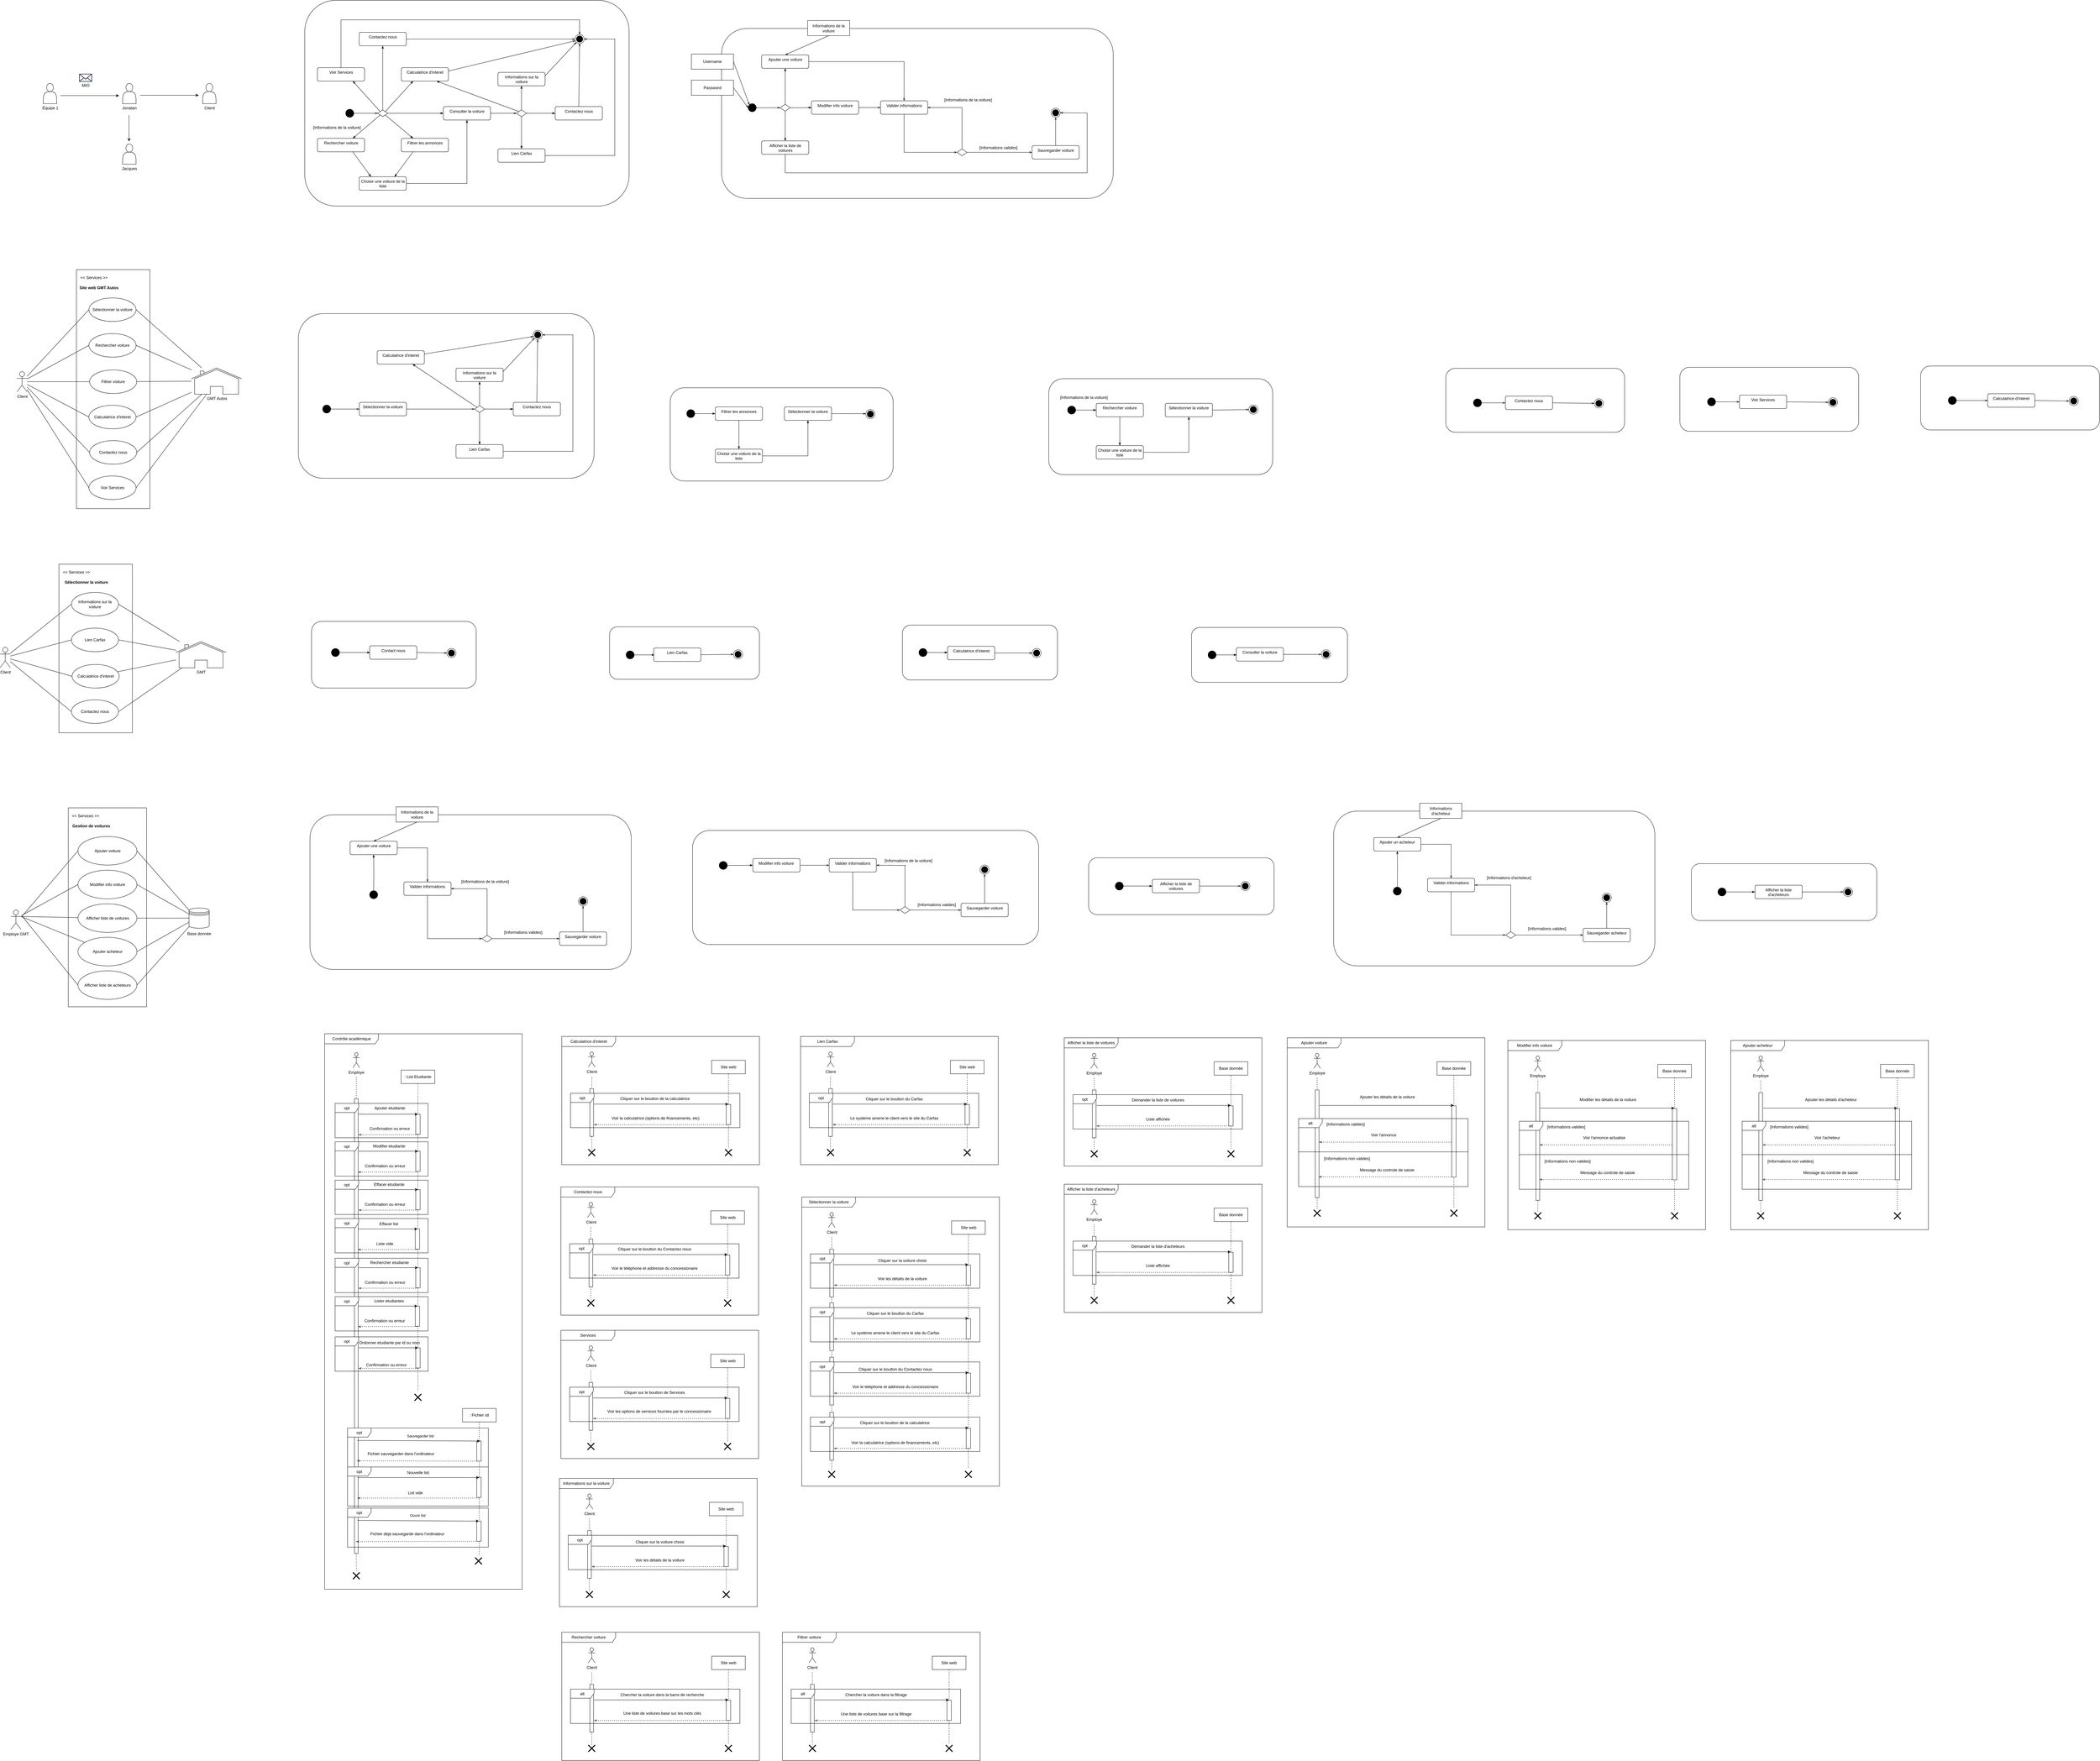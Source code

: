 <mxfile version="22.0.4" type="github">
  <diagram name="Page-1" id="CPNXC50euRKfNB6obnDd">
    <mxGraphModel dx="3454" dy="3120" grid="0" gridSize="10" guides="1" tooltips="1" connect="1" arrows="1" fold="1" page="0" pageScale="1" pageWidth="850" pageHeight="1100" math="0" shadow="0">
      <root>
        <mxCell id="0" />
        <mxCell id="1" parent="0" />
        <mxCell id="QzPQM97rYg2r_5IAiYFt-97" value="" style="rounded=1;whiteSpace=wrap;html=1;fillColor=none;" parent="1" vertex="1">
          <mxGeometry x="-810" y="-2336" width="963" height="611" as="geometry" />
        </mxCell>
        <mxCell id="QzPQM97rYg2r_5IAiYFt-6" value="" style="shape=actor;whiteSpace=wrap;html=1;" parent="1" vertex="1">
          <mxGeometry x="-1113.5" y="-2089" width="40" height="60" as="geometry" />
        </mxCell>
        <mxCell id="QzPQM97rYg2r_5IAiYFt-7" value="Équipe 1" style="text;html=1;align=center;verticalAlign=middle;resizable=0;points=[];autosize=1;strokeColor=none;fillColor=none;" parent="1" vertex="1">
          <mxGeometry x="-1599" y="-2029" width="65" height="26" as="geometry" />
        </mxCell>
        <mxCell id="QzPQM97rYg2r_5IAiYFt-8" value="" style="shape=actor;whiteSpace=wrap;html=1;" parent="1" vertex="1">
          <mxGeometry x="-1586.5" y="-2089" width="40" height="60" as="geometry" />
        </mxCell>
        <mxCell id="QzPQM97rYg2r_5IAiYFt-9" value="Jonatan" style="text;html=1;align=center;verticalAlign=middle;resizable=0;points=[];autosize=1;strokeColor=none;fillColor=none;" parent="1" vertex="1">
          <mxGeometry x="-1361.5" y="-2029" width="61" height="26" as="geometry" />
        </mxCell>
        <mxCell id="QzPQM97rYg2r_5IAiYFt-10" value="" style="shape=actor;whiteSpace=wrap;html=1;" parent="1" vertex="1">
          <mxGeometry x="-1351" y="-2089" width="40" height="60" as="geometry" />
        </mxCell>
        <mxCell id="QzPQM97rYg2r_5IAiYFt-11" value="Client" style="text;html=1;align=center;verticalAlign=middle;resizable=0;points=[];autosize=1;strokeColor=none;fillColor=none;" parent="1" vertex="1">
          <mxGeometry x="-1118" y="-2029" width="49" height="26" as="geometry" />
        </mxCell>
        <mxCell id="QzPQM97rYg2r_5IAiYFt-14" value="" style="endArrow=classic;html=1;rounded=0;" parent="1" edge="1">
          <mxGeometry width="50" height="50" relative="1" as="geometry">
            <mxPoint x="-1299" y="-2054" as="sourcePoint" />
            <mxPoint x="-1125" y="-2054" as="targetPoint" />
          </mxGeometry>
        </mxCell>
        <mxCell id="QzPQM97rYg2r_5IAiYFt-15" value="" style="endArrow=classic;html=1;rounded=0;" parent="1" edge="1">
          <mxGeometry width="50" height="50" relative="1" as="geometry">
            <mxPoint x="-1535.5" y="-2053" as="sourcePoint" />
            <mxPoint x="-1361.5" y="-2053" as="targetPoint" />
          </mxGeometry>
        </mxCell>
        <mxCell id="QzPQM97rYg2r_5IAiYFt-16" value="" style="sketch=0;outlineConnect=0;fontColor=#232F3E;gradientColor=none;fillColor=#232F3D;strokeColor=none;dashed=0;verticalLabelPosition=bottom;verticalAlign=top;align=center;html=1;fontSize=12;fontStyle=0;aspect=fixed;pointerEvents=1;shape=mxgraph.aws4.email_2;" parent="1" vertex="1">
          <mxGeometry x="-1480" y="-2118" width="38.2" height="24" as="geometry" />
        </mxCell>
        <mxCell id="QzPQM97rYg2r_5IAiYFt-17" value="MIO" style="text;html=1;align=center;verticalAlign=middle;resizable=0;points=[];autosize=1;strokeColor=none;fillColor=none;" parent="1" vertex="1">
          <mxGeometry x="-1481.4" y="-2096" width="41" height="26" as="geometry" />
        </mxCell>
        <mxCell id="QzPQM97rYg2r_5IAiYFt-18" value="" style="shape=actor;whiteSpace=wrap;html=1;" parent="1" vertex="1">
          <mxGeometry x="-1351" y="-1909" width="40" height="60" as="geometry" />
        </mxCell>
        <mxCell id="QzPQM97rYg2r_5IAiYFt-19" value="Jacques" style="text;html=1;align=center;verticalAlign=middle;resizable=0;points=[];autosize=1;strokeColor=none;fillColor=none;" parent="1" vertex="1">
          <mxGeometry x="-1362.5" y="-1849" width="63" height="26" as="geometry" />
        </mxCell>
        <mxCell id="QzPQM97rYg2r_5IAiYFt-20" value="" style="endArrow=classic;html=1;rounded=0;exitX=0.484;exitY=1.298;exitDx=0;exitDy=0;exitPerimeter=0;" parent="1" source="QzPQM97rYg2r_5IAiYFt-9" edge="1">
          <mxGeometry width="50" height="50" relative="1" as="geometry">
            <mxPoint x="-1412" y="-1954" as="sourcePoint" />
            <mxPoint x="-1332" y="-1917" as="targetPoint" />
          </mxGeometry>
        </mxCell>
        <mxCell id="QzPQM97rYg2r_5IAiYFt-23" value="" style="html=1;verticalLabelPosition=bottom;align=center;labelBackgroundColor=#ffffff;verticalAlign=top;strokeWidth=1;strokeColor=#000000;shadow=0;dashed=0;shape=mxgraph.ios7.icons.home;" parent="1" vertex="1">
          <mxGeometry x="-1146.5" y="-1244" width="149" height="78" as="geometry" />
        </mxCell>
        <mxCell id="QzPQM97rYg2r_5IAiYFt-24" value="" style="rounded=0;whiteSpace=wrap;html=1;" parent="1" vertex="1">
          <mxGeometry x="-1488" y="-1536" width="218" height="710" as="geometry" />
        </mxCell>
        <mxCell id="QzPQM97rYg2r_5IAiYFt-25" value="GMT Autos" style="text;html=1;align=center;verticalAlign=middle;resizable=0;points=[];autosize=1;strokeColor=none;fillColor=none;" parent="1" vertex="1">
          <mxGeometry x="-1110.5" y="-1166" width="78" height="26" as="geometry" />
        </mxCell>
        <mxCell id="QzPQM97rYg2r_5IAiYFt-36" style="rounded=0;orthogonalLoop=1;jettySize=auto;html=1;entryX=0;entryY=0.5;entryDx=0;entryDy=0;endArrow=none;endFill=0;" parent="1" source="QzPQM97rYg2r_5IAiYFt-27" target="QzPQM97rYg2r_5IAiYFt-33" edge="1">
          <mxGeometry relative="1" as="geometry" />
        </mxCell>
        <mxCell id="QzPQM97rYg2r_5IAiYFt-37" style="rounded=0;orthogonalLoop=1;jettySize=auto;html=1;entryX=0;entryY=0.5;entryDx=0;entryDy=0;endArrow=none;endFill=0;" parent="1" source="QzPQM97rYg2r_5IAiYFt-27" target="QzPQM97rYg2r_5IAiYFt-32" edge="1">
          <mxGeometry relative="1" as="geometry" />
        </mxCell>
        <mxCell id="QzPQM97rYg2r_5IAiYFt-38" style="rounded=0;orthogonalLoop=1;jettySize=auto;html=1;entryX=0;entryY=0.5;entryDx=0;entryDy=0;endArrow=none;endFill=0;" parent="1" source="QzPQM97rYg2r_5IAiYFt-27" target="QzPQM97rYg2r_5IAiYFt-28" edge="1">
          <mxGeometry relative="1" as="geometry" />
        </mxCell>
        <mxCell id="QzPQM97rYg2r_5IAiYFt-39" style="rounded=0;orthogonalLoop=1;jettySize=auto;html=1;entryX=0;entryY=0.5;entryDx=0;entryDy=0;endArrow=none;endFill=0;" parent="1" source="QzPQM97rYg2r_5IAiYFt-27" target="QzPQM97rYg2r_5IAiYFt-29" edge="1">
          <mxGeometry relative="1" as="geometry" />
        </mxCell>
        <mxCell id="QzPQM97rYg2r_5IAiYFt-40" style="rounded=0;orthogonalLoop=1;jettySize=auto;html=1;entryX=0;entryY=0.5;entryDx=0;entryDy=0;endArrow=none;endFill=0;" parent="1" source="QzPQM97rYg2r_5IAiYFt-27" target="QzPQM97rYg2r_5IAiYFt-30" edge="1">
          <mxGeometry relative="1" as="geometry" />
        </mxCell>
        <mxCell id="QzPQM97rYg2r_5IAiYFt-41" style="rounded=0;orthogonalLoop=1;jettySize=auto;html=1;entryX=0;entryY=0.5;entryDx=0;entryDy=0;endArrow=none;endFill=0;" parent="1" source="QzPQM97rYg2r_5IAiYFt-27" target="QzPQM97rYg2r_5IAiYFt-31" edge="1">
          <mxGeometry relative="1" as="geometry" />
        </mxCell>
        <mxCell id="QzPQM97rYg2r_5IAiYFt-27" value="Client" style="shape=umlActor;verticalLabelPosition=bottom;verticalAlign=top;html=1;" parent="1" vertex="1">
          <mxGeometry x="-1664.5" y="-1233" width="30" height="60" as="geometry" />
        </mxCell>
        <mxCell id="QzPQM97rYg2r_5IAiYFt-28" value="Filtrer voiture" style="ellipse;whiteSpace=wrap;html=1;" parent="1" vertex="1">
          <mxGeometry x="-1449" y="-1238" width="140" height="70" as="geometry" />
        </mxCell>
        <mxCell id="QzPQM97rYg2r_5IAiYFt-29" value="Calculatrice d&#39;interet" style="ellipse;whiteSpace=wrap;html=1;" parent="1" vertex="1">
          <mxGeometry x="-1451" y="-1133" width="140" height="70" as="geometry" />
        </mxCell>
        <mxCell id="QzPQM97rYg2r_5IAiYFt-30" value="Contactez nous" style="ellipse;whiteSpace=wrap;html=1;" parent="1" vertex="1">
          <mxGeometry x="-1449" y="-1028" width="140" height="70" as="geometry" />
        </mxCell>
        <mxCell id="QzPQM97rYg2r_5IAiYFt-31" value="Voir Services" style="ellipse;whiteSpace=wrap;html=1;" parent="1" vertex="1">
          <mxGeometry x="-1451" y="-923" width="140" height="70" as="geometry" />
        </mxCell>
        <mxCell id="QzPQM97rYg2r_5IAiYFt-32" value="Rechercher voiture" style="ellipse;whiteSpace=wrap;html=1;" parent="1" vertex="1">
          <mxGeometry x="-1451" y="-1346" width="140" height="70" as="geometry" />
        </mxCell>
        <mxCell id="QzPQM97rYg2r_5IAiYFt-33" value="Sélectionner la voiture" style="ellipse;whiteSpace=wrap;html=1;" parent="1" vertex="1">
          <mxGeometry x="-1451" y="-1452" width="140" height="70" as="geometry" />
        </mxCell>
        <mxCell id="QzPQM97rYg2r_5IAiYFt-34" value="&amp;lt;&amp;lt; Services &amp;gt;&amp;gt;" style="text;html=1;strokeColor=none;fillColor=none;align=center;verticalAlign=middle;whiteSpace=wrap;rounded=0;" parent="1" vertex="1">
          <mxGeometry x="-1481.5" y="-1527" width="90" height="30" as="geometry" />
        </mxCell>
        <mxCell id="QzPQM97rYg2r_5IAiYFt-35" value="&lt;b&gt;Site web GMT Autos&lt;/b&gt;" style="text;html=1;strokeColor=none;fillColor=none;align=center;verticalAlign=middle;whiteSpace=wrap;rounded=0;" parent="1" vertex="1">
          <mxGeometry x="-1481.5" y="-1497" width="120" height="30" as="geometry" />
        </mxCell>
        <mxCell id="QzPQM97rYg2r_5IAiYFt-48" style="rounded=0;orthogonalLoop=1;jettySize=auto;html=1;entryX=1;entryY=0.5;entryDx=0;entryDy=0;endArrow=none;endFill=0;" parent="1" source="QzPQM97rYg2r_5IAiYFt-23" target="QzPQM97rYg2r_5IAiYFt-29" edge="1">
          <mxGeometry relative="1" as="geometry" />
        </mxCell>
        <mxCell id="QzPQM97rYg2r_5IAiYFt-49" style="rounded=0;orthogonalLoop=1;jettySize=auto;html=1;entryX=1;entryY=0.5;entryDx=0;entryDy=0;endArrow=none;endFill=0;" parent="1" source="QzPQM97rYg2r_5IAiYFt-23" target="QzPQM97rYg2r_5IAiYFt-30" edge="1">
          <mxGeometry relative="1" as="geometry" />
        </mxCell>
        <mxCell id="QzPQM97rYg2r_5IAiYFt-50" style="rounded=0;orthogonalLoop=1;jettySize=auto;html=1;entryX=1;entryY=0.5;entryDx=0;entryDy=0;endArrow=none;endFill=0;" parent="1" source="QzPQM97rYg2r_5IAiYFt-23" target="QzPQM97rYg2r_5IAiYFt-31" edge="1">
          <mxGeometry relative="1" as="geometry" />
        </mxCell>
        <mxCell id="QzPQM97rYg2r_5IAiYFt-51" style="rounded=0;orthogonalLoop=1;jettySize=auto;html=1;endArrow=none;endFill=0;" parent="1" source="QzPQM97rYg2r_5IAiYFt-23" target="QzPQM97rYg2r_5IAiYFt-28" edge="1">
          <mxGeometry relative="1" as="geometry" />
        </mxCell>
        <mxCell id="QzPQM97rYg2r_5IAiYFt-43" style="rounded=0;orthogonalLoop=1;jettySize=auto;html=1;entryX=1;entryY=0.5;entryDx=0;entryDy=0;endArrow=none;endFill=0;" parent="1" source="QzPQM97rYg2r_5IAiYFt-23" target="QzPQM97rYg2r_5IAiYFt-32" edge="1">
          <mxGeometry relative="1" as="geometry" />
        </mxCell>
        <mxCell id="QzPQM97rYg2r_5IAiYFt-42" style="rounded=0;orthogonalLoop=1;jettySize=auto;html=1;entryX=1;entryY=0.5;entryDx=0;entryDy=0;endArrow=none;endFill=0;" parent="1" source="QzPQM97rYg2r_5IAiYFt-23" target="QzPQM97rYg2r_5IAiYFt-33" edge="1">
          <mxGeometry relative="1" as="geometry" />
        </mxCell>
        <mxCell id="QzPQM97rYg2r_5IAiYFt-52" value="" style="html=1;verticalLabelPosition=bottom;align=center;labelBackgroundColor=#ffffff;verticalAlign=top;strokeWidth=1;strokeColor=#000000;shadow=0;dashed=0;shape=mxgraph.ios7.icons.home;" parent="1" vertex="1">
          <mxGeometry x="-1192.5" y="-431" width="149" height="78" as="geometry" />
        </mxCell>
        <mxCell id="QzPQM97rYg2r_5IAiYFt-53" value="" style="rounded=0;whiteSpace=wrap;html=1;" parent="1" vertex="1">
          <mxGeometry x="-1540" y="-661" width="218" height="501" as="geometry" />
        </mxCell>
        <mxCell id="QzPQM97rYg2r_5IAiYFt-54" value="GMT" style="text;html=1;align=center;verticalAlign=middle;resizable=0;points=[];autosize=1;strokeColor=none;fillColor=none;" parent="1" vertex="1">
          <mxGeometry x="-1140.5" y="-353" width="45" height="26" as="geometry" />
        </mxCell>
        <mxCell id="QzPQM97rYg2r_5IAiYFt-55" style="rounded=0;orthogonalLoop=1;jettySize=auto;html=1;entryX=0;entryY=0.5;entryDx=0;entryDy=0;endArrow=none;endFill=0;" parent="1" source="QzPQM97rYg2r_5IAiYFt-61" target="QzPQM97rYg2r_5IAiYFt-67" edge="1">
          <mxGeometry relative="1" as="geometry" />
        </mxCell>
        <mxCell id="QzPQM97rYg2r_5IAiYFt-56" style="rounded=0;orthogonalLoop=1;jettySize=auto;html=1;entryX=0;entryY=0.5;entryDx=0;entryDy=0;endArrow=none;endFill=0;" parent="1" source="QzPQM97rYg2r_5IAiYFt-61" target="QzPQM97rYg2r_5IAiYFt-66" edge="1">
          <mxGeometry relative="1" as="geometry" />
        </mxCell>
        <mxCell id="QzPQM97rYg2r_5IAiYFt-57" style="rounded=0;orthogonalLoop=1;jettySize=auto;html=1;entryX=0;entryY=0.5;entryDx=0;entryDy=0;endArrow=none;endFill=0;" parent="1" source="QzPQM97rYg2r_5IAiYFt-61" target="QzPQM97rYg2r_5IAiYFt-62" edge="1">
          <mxGeometry relative="1" as="geometry" />
        </mxCell>
        <mxCell id="QzPQM97rYg2r_5IAiYFt-58" style="rounded=0;orthogonalLoop=1;jettySize=auto;html=1;entryX=0;entryY=0.5;entryDx=0;entryDy=0;endArrow=none;endFill=0;" parent="1" source="QzPQM97rYg2r_5IAiYFt-61" target="QzPQM97rYg2r_5IAiYFt-63" edge="1">
          <mxGeometry relative="1" as="geometry" />
        </mxCell>
        <mxCell id="QzPQM97rYg2r_5IAiYFt-61" value="Client" style="shape=umlActor;verticalLabelPosition=bottom;verticalAlign=top;html=1;" parent="1" vertex="1">
          <mxGeometry x="-1714.5" y="-414" width="30" height="60" as="geometry" />
        </mxCell>
        <mxCell id="QzPQM97rYg2r_5IAiYFt-62" value="Calculatrice d&#39;interet" style="ellipse;whiteSpace=wrap;html=1;" parent="1" vertex="1">
          <mxGeometry x="-1501" y="-363" width="140" height="70" as="geometry" />
        </mxCell>
        <mxCell id="QzPQM97rYg2r_5IAiYFt-63" value="Contactez nous" style="ellipse;whiteSpace=wrap;html=1;" parent="1" vertex="1">
          <mxGeometry x="-1503" y="-258" width="140" height="70" as="geometry" />
        </mxCell>
        <mxCell id="QzPQM97rYg2r_5IAiYFt-66" value="Lien Carfax" style="ellipse;whiteSpace=wrap;html=1;" parent="1" vertex="1">
          <mxGeometry x="-1503" y="-471" width="140" height="70" as="geometry" />
        </mxCell>
        <mxCell id="QzPQM97rYg2r_5IAiYFt-67" value="Informations sur la voiture" style="ellipse;whiteSpace=wrap;html=1;" parent="1" vertex="1">
          <mxGeometry x="-1503" y="-577" width="140" height="70" as="geometry" />
        </mxCell>
        <mxCell id="QzPQM97rYg2r_5IAiYFt-68" value="&amp;lt;&amp;lt; Services &amp;gt;&amp;gt;" style="text;html=1;strokeColor=none;fillColor=none;align=center;verticalAlign=middle;whiteSpace=wrap;rounded=0;" parent="1" vertex="1">
          <mxGeometry x="-1533.5" y="-652" width="90" height="30" as="geometry" />
        </mxCell>
        <mxCell id="QzPQM97rYg2r_5IAiYFt-69" value="&lt;b&gt;Sélectionner la voiture&lt;/b&gt;" style="text;html=1;strokeColor=none;fillColor=none;align=center;verticalAlign=middle;whiteSpace=wrap;rounded=0;" parent="1" vertex="1">
          <mxGeometry x="-1533.5" y="-622" width="148.5" height="30" as="geometry" />
        </mxCell>
        <mxCell id="QzPQM97rYg2r_5IAiYFt-70" style="rounded=0;orthogonalLoop=1;jettySize=auto;html=1;entryX=1;entryY=0.5;entryDx=0;entryDy=0;endArrow=none;endFill=0;" parent="1" source="QzPQM97rYg2r_5IAiYFt-52" target="QzPQM97rYg2r_5IAiYFt-63" edge="1">
          <mxGeometry relative="1" as="geometry" />
        </mxCell>
        <mxCell id="QzPQM97rYg2r_5IAiYFt-73" style="rounded=0;orthogonalLoop=1;jettySize=auto;html=1;endArrow=none;endFill=0;" parent="1" source="QzPQM97rYg2r_5IAiYFt-52" target="QzPQM97rYg2r_5IAiYFt-62" edge="1">
          <mxGeometry relative="1" as="geometry" />
        </mxCell>
        <mxCell id="QzPQM97rYg2r_5IAiYFt-74" style="rounded=0;orthogonalLoop=1;jettySize=auto;html=1;entryX=1;entryY=0.5;entryDx=0;entryDy=0;endArrow=none;endFill=0;" parent="1" source="QzPQM97rYg2r_5IAiYFt-52" target="QzPQM97rYg2r_5IAiYFt-66" edge="1">
          <mxGeometry relative="1" as="geometry" />
        </mxCell>
        <mxCell id="QzPQM97rYg2r_5IAiYFt-75" style="rounded=0;orthogonalLoop=1;jettySize=auto;html=1;entryX=1;entryY=0.5;entryDx=0;entryDy=0;endArrow=none;endFill=0;" parent="1" source="QzPQM97rYg2r_5IAiYFt-52" target="QzPQM97rYg2r_5IAiYFt-67" edge="1">
          <mxGeometry relative="1" as="geometry" />
        </mxCell>
        <mxCell id="QzPQM97rYg2r_5IAiYFt-126" style="edgeStyle=orthogonalEdgeStyle;rounded=0;orthogonalLoop=1;jettySize=auto;html=1;entryX=0;entryY=0.5;entryDx=0;entryDy=0;endArrow=openThin;endFill=0;" parent="1" source="QzPQM97rYg2r_5IAiYFt-98" target="QzPQM97rYg2r_5IAiYFt-125" edge="1">
          <mxGeometry relative="1" as="geometry" />
        </mxCell>
        <mxCell id="QzPQM97rYg2r_5IAiYFt-98" value="" style="ellipse;fillStyle=solid;fillColor=#000000;" parent="1" vertex="1">
          <mxGeometry x="-688.5" y="-2012.5" width="24" height="24" as="geometry" />
        </mxCell>
        <mxCell id="QzPQM97rYg2r_5IAiYFt-103" value="" style="rhombus;whiteSpace=wrap;html=1;" parent="1" vertex="1">
          <mxGeometry x="-181.5" y="-2010.5" width="30" height="20" as="geometry" />
        </mxCell>
        <mxCell id="QzPQM97rYg2r_5IAiYFt-106" value="Contactez nous" style="html=1;align=center;verticalAlign=top;rounded=1;absoluteArcSize=1;arcSize=10;dashed=0;whiteSpace=wrap;" parent="1" vertex="1">
          <mxGeometry x="-66.5" y="-2020.5" width="140" height="40" as="geometry" />
        </mxCell>
        <mxCell id="QzPQM97rYg2r_5IAiYFt-137" style="edgeStyle=orthogonalEdgeStyle;rounded=0;orthogonalLoop=1;jettySize=auto;html=1;endArrow=classicThin;endFill=1;" parent="1" source="QzPQM97rYg2r_5IAiYFt-109" target="QzPQM97rYg2r_5IAiYFt-117" edge="1">
          <mxGeometry relative="1" as="geometry" />
        </mxCell>
        <mxCell id="QzPQM97rYg2r_5IAiYFt-109" value="Choisir une voiture de la liste" style="html=1;align=center;verticalAlign=top;rounded=1;absoluteArcSize=1;arcSize=10;dashed=0;whiteSpace=wrap;" parent="1" vertex="1">
          <mxGeometry x="-648.5" y="-1812" width="140" height="40" as="geometry" />
        </mxCell>
        <mxCell id="QzPQM97rYg2r_5IAiYFt-110" value="" style="ellipse;html=1;shape=endState;fillColor=strokeColor;" parent="1" vertex="1">
          <mxGeometry x="-7.5" y="-2234.5" width="27" height="27" as="geometry" />
        </mxCell>
        <mxCell id="QzPQM97rYg2r_5IAiYFt-111" value="" style="endArrow=openThin;html=1;rounded=0;endFill=0;exitX=0.5;exitY=0;exitDx=0;exitDy=0;entryX=0.5;entryY=1;entryDx=0;entryDy=0;" parent="1" source="QzPQM97rYg2r_5IAiYFt-106" target="QzPQM97rYg2r_5IAiYFt-110" edge="1">
          <mxGeometry width="50" height="50" relative="1" as="geometry">
            <mxPoint x="-326.5" y="-1644.5" as="sourcePoint" />
            <mxPoint x="-159.5" y="-1644.5" as="targetPoint" />
          </mxGeometry>
        </mxCell>
        <mxCell id="QzPQM97rYg2r_5IAiYFt-117" value="Consulter la voiture" style="html=1;align=center;verticalAlign=top;rounded=1;absoluteArcSize=1;arcSize=10;dashed=0;whiteSpace=wrap;" parent="1" vertex="1">
          <mxGeometry x="-398.5" y="-2020.5" width="140" height="40" as="geometry" />
        </mxCell>
        <mxCell id="QzPQM97rYg2r_5IAiYFt-119" value="Contactez nous" style="html=1;align=center;verticalAlign=top;rounded=1;absoluteArcSize=1;arcSize=10;dashed=0;whiteSpace=wrap;" parent="1" vertex="1">
          <mxGeometry x="-648.5" y="-2241" width="140" height="40" as="geometry" />
        </mxCell>
        <mxCell id="QzPQM97rYg2r_5IAiYFt-120" value="Rechercher voiture" style="html=1;align=center;verticalAlign=top;rounded=1;absoluteArcSize=1;arcSize=10;dashed=0;whiteSpace=wrap;" parent="1" vertex="1">
          <mxGeometry x="-772.5" y="-1926" width="140" height="40" as="geometry" />
        </mxCell>
        <mxCell id="QzPQM97rYg2r_5IAiYFt-121" value="Filtrer les annonces" style="html=1;align=center;verticalAlign=top;rounded=1;absoluteArcSize=1;arcSize=10;dashed=0;whiteSpace=wrap;" parent="1" vertex="1">
          <mxGeometry x="-523.5" y="-1926" width="140" height="40" as="geometry" />
        </mxCell>
        <mxCell id="QzPQM97rYg2r_5IAiYFt-122" value="Calculatrice d&#39;interet" style="html=1;align=center;verticalAlign=top;rounded=1;absoluteArcSize=1;arcSize=10;dashed=0;whiteSpace=wrap;" parent="1" vertex="1">
          <mxGeometry x="-523.5" y="-2136" width="140" height="40" as="geometry" />
        </mxCell>
        <mxCell id="QzPQM97rYg2r_5IAiYFt-123" value="Voir Services" style="html=1;align=center;verticalAlign=top;rounded=1;absoluteArcSize=1;arcSize=10;dashed=0;whiteSpace=wrap;" parent="1" vertex="1">
          <mxGeometry x="-772.5" y="-2136" width="140" height="40" as="geometry" />
        </mxCell>
        <mxCell id="QzPQM97rYg2r_5IAiYFt-127" style="edgeStyle=orthogonalEdgeStyle;rounded=0;orthogonalLoop=1;jettySize=auto;html=1;entryX=0;entryY=0.5;entryDx=0;entryDy=0;endArrow=classicThin;endFill=1;" parent="1" source="QzPQM97rYg2r_5IAiYFt-125" target="QzPQM97rYg2r_5IAiYFt-117" edge="1">
          <mxGeometry relative="1" as="geometry" />
        </mxCell>
        <mxCell id="QzPQM97rYg2r_5IAiYFt-125" value="" style="rhombus;whiteSpace=wrap;html=1;" parent="1" vertex="1">
          <mxGeometry x="-593.5" y="-2010.5" width="30" height="20" as="geometry" />
        </mxCell>
        <mxCell id="QzPQM97rYg2r_5IAiYFt-129" style="edgeStyle=orthogonalEdgeStyle;rounded=0;orthogonalLoop=1;jettySize=auto;html=1;entryX=0.5;entryY=1;entryDx=0;entryDy=0;endArrow=classicThin;endFill=1;exitX=0.5;exitY=0;exitDx=0;exitDy=0;" parent="1" source="QzPQM97rYg2r_5IAiYFt-125" target="QzPQM97rYg2r_5IAiYFt-119" edge="1">
          <mxGeometry relative="1" as="geometry">
            <mxPoint x="-553.5" y="-1990" as="sourcePoint" />
            <mxPoint x="-468.5" y="-1990" as="targetPoint" />
          </mxGeometry>
        </mxCell>
        <mxCell id="QzPQM97rYg2r_5IAiYFt-130" style="rounded=0;orthogonalLoop=1;jettySize=auto;html=1;entryX=0.25;entryY=1;entryDx=0;entryDy=0;endArrow=classicThin;endFill=1;exitX=1;exitY=0;exitDx=0;exitDy=0;" parent="1" source="QzPQM97rYg2r_5IAiYFt-125" target="QzPQM97rYg2r_5IAiYFt-122" edge="1">
          <mxGeometry relative="1" as="geometry">
            <mxPoint x="-553.5" y="-1990" as="sourcePoint" />
            <mxPoint x="-468.5" y="-1990" as="targetPoint" />
          </mxGeometry>
        </mxCell>
        <mxCell id="QzPQM97rYg2r_5IAiYFt-131" style="rounded=0;orthogonalLoop=1;jettySize=auto;html=1;entryX=0.75;entryY=1;entryDx=0;entryDy=0;endArrow=classicThin;endFill=1;exitX=0;exitY=0;exitDx=0;exitDy=0;" parent="1" source="QzPQM97rYg2r_5IAiYFt-125" target="QzPQM97rYg2r_5IAiYFt-123" edge="1">
          <mxGeometry relative="1" as="geometry">
            <mxPoint x="-560.5" y="-1995" as="sourcePoint" />
            <mxPoint x="-478.5" y="-2086" as="targetPoint" />
          </mxGeometry>
        </mxCell>
        <mxCell id="QzPQM97rYg2r_5IAiYFt-133" style="rounded=0;orthogonalLoop=1;jettySize=auto;html=1;entryX=0.75;entryY=0;entryDx=0;entryDy=0;endArrow=classicThin;endFill=1;exitX=0;exitY=1;exitDx=0;exitDy=0;" parent="1" source="QzPQM97rYg2r_5IAiYFt-125" target="QzPQM97rYg2r_5IAiYFt-120" edge="1">
          <mxGeometry relative="1" as="geometry">
            <mxPoint x="-575.5" y="-1995" as="sourcePoint" />
            <mxPoint x="-657.5" y="-2086" as="targetPoint" />
          </mxGeometry>
        </mxCell>
        <mxCell id="QzPQM97rYg2r_5IAiYFt-134" style="rounded=0;orthogonalLoop=1;jettySize=auto;html=1;entryX=0.25;entryY=0;entryDx=0;entryDy=0;endArrow=classicThin;endFill=1;exitX=1;exitY=1;exitDx=0;exitDy=0;" parent="1" source="QzPQM97rYg2r_5IAiYFt-125" target="QzPQM97rYg2r_5IAiYFt-121" edge="1">
          <mxGeometry relative="1" as="geometry">
            <mxPoint x="-575.5" y="-1985" as="sourcePoint" />
            <mxPoint x="-657.5" y="-1916" as="targetPoint" />
          </mxGeometry>
        </mxCell>
        <mxCell id="QzPQM97rYg2r_5IAiYFt-135" style="rounded=0;orthogonalLoop=1;jettySize=auto;html=1;entryX=0.25;entryY=0;entryDx=0;entryDy=0;endArrow=classicThin;endFill=1;exitX=0.75;exitY=1;exitDx=0;exitDy=0;" parent="1" source="QzPQM97rYg2r_5IAiYFt-120" target="QzPQM97rYg2r_5IAiYFt-109" edge="1">
          <mxGeometry relative="1" as="geometry">
            <mxPoint x="-575.5" y="-1985" as="sourcePoint" />
            <mxPoint x="-657.5" y="-1916" as="targetPoint" />
          </mxGeometry>
        </mxCell>
        <mxCell id="QzPQM97rYg2r_5IAiYFt-136" style="rounded=0;orthogonalLoop=1;jettySize=auto;html=1;entryX=0.75;entryY=0;entryDx=0;entryDy=0;endArrow=classicThin;endFill=1;exitX=0.25;exitY=1;exitDx=0;exitDy=0;" parent="1" source="QzPQM97rYg2r_5IAiYFt-121" target="QzPQM97rYg2r_5IAiYFt-109" edge="1">
          <mxGeometry relative="1" as="geometry">
            <mxPoint x="-657.5" y="-1876" as="sourcePoint" />
            <mxPoint x="-603.5" y="-1802" as="targetPoint" />
          </mxGeometry>
        </mxCell>
        <mxCell id="QzPQM97rYg2r_5IAiYFt-140" style="edgeStyle=orthogonalEdgeStyle;rounded=0;orthogonalLoop=1;jettySize=auto;html=1;entryX=0;entryY=0.5;entryDx=0;entryDy=0;endArrow=openThin;endFill=0;exitX=1;exitY=0.5;exitDx=0;exitDy=0;" parent="1" source="QzPQM97rYg2r_5IAiYFt-117" target="QzPQM97rYg2r_5IAiYFt-103" edge="1">
          <mxGeometry relative="1" as="geometry">
            <mxPoint x="-654.5" y="-1990" as="sourcePoint" />
            <mxPoint x="-583.5" y="-1990" as="targetPoint" />
          </mxGeometry>
        </mxCell>
        <mxCell id="QzPQM97rYg2r_5IAiYFt-142" value="Informations sur la voiture" style="html=1;align=center;verticalAlign=top;rounded=1;absoluteArcSize=1;arcSize=10;dashed=0;whiteSpace=wrap;" parent="1" vertex="1">
          <mxGeometry x="-236.5" y="-2122" width="140" height="40" as="geometry" />
        </mxCell>
        <mxCell id="QzPQM97rYg2r_5IAiYFt-143" style="rounded=0;orthogonalLoop=1;jettySize=auto;html=1;entryX=0.5;entryY=1;entryDx=0;entryDy=0;endArrow=classicThin;endFill=1;exitX=0.5;exitY=0;exitDx=0;exitDy=0;" parent="1" source="QzPQM97rYg2r_5IAiYFt-103" target="QzPQM97rYg2r_5IAiYFt-142" edge="1">
          <mxGeometry relative="1" as="geometry">
            <mxPoint x="-560.5" y="-1995" as="sourcePoint" />
            <mxPoint x="-478.5" y="-2086" as="targetPoint" />
          </mxGeometry>
        </mxCell>
        <mxCell id="QzPQM97rYg2r_5IAiYFt-144" value="Lien Carfax" style="html=1;align=center;verticalAlign=top;rounded=1;absoluteArcSize=1;arcSize=10;dashed=0;whiteSpace=wrap;" parent="1" vertex="1">
          <mxGeometry x="-236.5" y="-1895" width="140" height="40" as="geometry" />
        </mxCell>
        <mxCell id="QzPQM97rYg2r_5IAiYFt-145" style="rounded=0;orthogonalLoop=1;jettySize=auto;html=1;endArrow=classicThin;endFill=1;exitX=0.5;exitY=1;exitDx=0;exitDy=0;" parent="1" source="QzPQM97rYg2r_5IAiYFt-103" target="QzPQM97rYg2r_5IAiYFt-144" edge="1">
          <mxGeometry relative="1" as="geometry">
            <mxPoint x="-156.5" y="-2000" as="sourcePoint" />
            <mxPoint x="-156.5" y="-2072" as="targetPoint" />
          </mxGeometry>
        </mxCell>
        <mxCell id="QzPQM97rYg2r_5IAiYFt-146" style="rounded=0;orthogonalLoop=1;jettySize=auto;html=1;entryX=0.75;entryY=1;entryDx=0;entryDy=0;endArrow=classicThin;endFill=1;exitX=0;exitY=0;exitDx=0;exitDy=0;" parent="1" source="QzPQM97rYg2r_5IAiYFt-103" target="QzPQM97rYg2r_5IAiYFt-122" edge="1">
          <mxGeometry relative="1" as="geometry">
            <mxPoint x="-156.5" y="-2000" as="sourcePoint" />
            <mxPoint x="-156.5" y="-2072" as="targetPoint" />
          </mxGeometry>
        </mxCell>
        <mxCell id="QzPQM97rYg2r_5IAiYFt-147" style="rounded=0;orthogonalLoop=1;jettySize=auto;html=1;endArrow=classicThin;endFill=1;exitX=1;exitY=0.5;exitDx=0;exitDy=0;entryX=0;entryY=0.5;entryDx=0;entryDy=0;" parent="1" source="QzPQM97rYg2r_5IAiYFt-103" target="QzPQM97rYg2r_5IAiYFt-106" edge="1">
          <mxGeometry relative="1" as="geometry">
            <mxPoint x="-156.5" y="-1980" as="sourcePoint" />
            <mxPoint x="-156.5" y="-1885" as="targetPoint" />
          </mxGeometry>
        </mxCell>
        <mxCell id="QzPQM97rYg2r_5IAiYFt-148" value="" style="endArrow=openThin;html=1;rounded=0;endFill=0;exitX=1;exitY=0.5;exitDx=0;exitDy=0;entryX=1;entryY=0.5;entryDx=0;entryDy=0;edgeStyle=orthogonalEdgeStyle;" parent="1" source="QzPQM97rYg2r_5IAiYFt-144" target="QzPQM97rYg2r_5IAiYFt-110" edge="1">
          <mxGeometry width="50" height="50" relative="1" as="geometry">
            <mxPoint x="13.5" y="-2010" as="sourcePoint" />
            <mxPoint x="16.5" y="-2197" as="targetPoint" />
            <Array as="points">
              <mxPoint x="110.5" y="-1875" />
              <mxPoint x="110.5" y="-2221" />
            </Array>
          </mxGeometry>
        </mxCell>
        <mxCell id="QzPQM97rYg2r_5IAiYFt-149" value="" style="endArrow=openThin;html=1;rounded=0;endFill=0;exitX=1;exitY=0.25;exitDx=0;exitDy=0;entryX=0;entryY=1;entryDx=0;entryDy=0;" parent="1" source="QzPQM97rYg2r_5IAiYFt-142" target="QzPQM97rYg2r_5IAiYFt-110" edge="1">
          <mxGeometry width="50" height="50" relative="1" as="geometry">
            <mxPoint x="13.5" y="-2010" as="sourcePoint" />
            <mxPoint x="16.5" y="-2197" as="targetPoint" />
          </mxGeometry>
        </mxCell>
        <mxCell id="QzPQM97rYg2r_5IAiYFt-150" value="" style="endArrow=openThin;html=1;rounded=0;endFill=0;exitX=1;exitY=0.25;exitDx=0;exitDy=0;entryX=0.038;entryY=0.686;entryDx=0;entryDy=0;entryPerimeter=0;" parent="1" source="QzPQM97rYg2r_5IAiYFt-122" target="QzPQM97rYg2r_5IAiYFt-110" edge="1">
          <mxGeometry width="50" height="50" relative="1" as="geometry">
            <mxPoint x="-86.5" y="-2102" as="sourcePoint" />
            <mxPoint x="6.5" y="-2201" as="targetPoint" />
          </mxGeometry>
        </mxCell>
        <mxCell id="QzPQM97rYg2r_5IAiYFt-152" value="" style="endArrow=openThin;html=1;rounded=0;endFill=0;exitX=1;exitY=0.5;exitDx=0;exitDy=0;entryX=0;entryY=0.5;entryDx=0;entryDy=0;" parent="1" source="QzPQM97rYg2r_5IAiYFt-119" target="QzPQM97rYg2r_5IAiYFt-110" edge="1">
          <mxGeometry width="50" height="50" relative="1" as="geometry">
            <mxPoint x="-373.5" y="-2116" as="sourcePoint" />
            <mxPoint x="3.5" y="-2206" as="targetPoint" />
          </mxGeometry>
        </mxCell>
        <mxCell id="QzPQM97rYg2r_5IAiYFt-153" value="" style="endArrow=openThin;html=1;rounded=0;endFill=0;exitX=0.5;exitY=0;exitDx=0;exitDy=0;entryX=0.5;entryY=0;entryDx=0;entryDy=0;edgeStyle=orthogonalEdgeStyle;" parent="1" source="QzPQM97rYg2r_5IAiYFt-123" target="QzPQM97rYg2r_5IAiYFt-110" edge="1">
          <mxGeometry width="50" height="50" relative="1" as="geometry">
            <mxPoint x="-498.5" y="-2211" as="sourcePoint" />
            <mxPoint x="2.5" y="-2211" as="targetPoint" />
            <Array as="points">
              <mxPoint x="-702.5" y="-2278" />
              <mxPoint x="5.5" y="-2278" />
            </Array>
          </mxGeometry>
        </mxCell>
        <mxCell id="QzPQM97rYg2r_5IAiYFt-155" value="" style="rounded=0;whiteSpace=wrap;html=1;" parent="1" vertex="1">
          <mxGeometry x="-1512.25" y="63" width="232.5" height="591" as="geometry" />
        </mxCell>
        <mxCell id="QzPQM97rYg2r_5IAiYFt-156" value="Base donnée" style="text;html=1;align=center;verticalAlign=middle;resizable=0;points=[];autosize=1;strokeColor=none;fillColor=none;" parent="1" vertex="1">
          <mxGeometry x="-1168.25" y="424" width="89" height="26" as="geometry" />
        </mxCell>
        <mxCell id="QzPQM97rYg2r_5IAiYFt-157" style="rounded=0;orthogonalLoop=1;jettySize=auto;html=1;entryX=0;entryY=0.5;entryDx=0;entryDy=0;endArrow=none;endFill=0;" parent="1" target="QzPQM97rYg2r_5IAiYFt-165" edge="1">
          <mxGeometry relative="1" as="geometry">
            <mxPoint x="-1647.75" y="383" as="sourcePoint" />
          </mxGeometry>
        </mxCell>
        <mxCell id="QzPQM97rYg2r_5IAiYFt-158" style="rounded=0;orthogonalLoop=1;jettySize=auto;html=1;entryX=0;entryY=0.5;entryDx=0;entryDy=0;endArrow=none;endFill=0;" parent="1" target="QzPQM97rYg2r_5IAiYFt-164" edge="1">
          <mxGeometry relative="1" as="geometry">
            <mxPoint x="-1651.75" y="383" as="sourcePoint" />
          </mxGeometry>
        </mxCell>
        <mxCell id="QzPQM97rYg2r_5IAiYFt-159" style="rounded=0;orthogonalLoop=1;jettySize=auto;html=1;entryX=0;entryY=0.5;entryDx=0;entryDy=0;endArrow=none;endFill=0;" parent="1" target="8WSiahmC3nwINbHCqKpn-480" edge="1">
          <mxGeometry relative="1" as="geometry">
            <mxPoint x="-1649.75" y="384" as="sourcePoint" />
          </mxGeometry>
        </mxCell>
        <mxCell id="QzPQM97rYg2r_5IAiYFt-161" value="Employe GMT" style="shape=umlActor;verticalLabelPosition=bottom;verticalAlign=top;html=1;" parent="1" vertex="1">
          <mxGeometry x="-1682.75" y="366.5" width="30" height="57.5" as="geometry" />
        </mxCell>
        <mxCell id="8WSiahmC3nwINbHCqKpn-487" style="rounded=0;orthogonalLoop=1;jettySize=auto;html=1;entryX=0;entryY=0.7;entryDx=0;entryDy=0;endArrow=none;endFill=0;exitX=1;exitY=0.5;exitDx=0;exitDy=0;" edge="1" parent="1" source="QzPQM97rYg2r_5IAiYFt-162" target="QzPQM97rYg2r_5IAiYFt-173">
          <mxGeometry relative="1" as="geometry" />
        </mxCell>
        <mxCell id="QzPQM97rYg2r_5IAiYFt-162" value="Ajouter acheteur" style="ellipse;whiteSpace=wrap;html=1;" parent="1" vertex="1">
          <mxGeometry x="-1483.5" y="447.5" width="175" height="85" as="geometry" />
        </mxCell>
        <mxCell id="QzPQM97rYg2r_5IAiYFt-164" value="Modifier info voiture" style="ellipse;whiteSpace=wrap;html=1;" parent="1" vertex="1">
          <mxGeometry x="-1483.5" y="248.25" width="175" height="85" as="geometry" />
        </mxCell>
        <mxCell id="QzPQM97rYg2r_5IAiYFt-165" value="Ajouter voiture" style="ellipse;whiteSpace=wrap;html=1;" parent="1" vertex="1">
          <mxGeometry x="-1483.5" y="148" width="175" height="85" as="geometry" />
        </mxCell>
        <mxCell id="QzPQM97rYg2r_5IAiYFt-166" value="&amp;lt;&amp;lt; Services &amp;gt;&amp;gt;" style="text;html=1;strokeColor=none;fillColor=none;align=center;verticalAlign=middle;whiteSpace=wrap;rounded=0;" parent="1" vertex="1">
          <mxGeometry x="-1505.75" y="72" width="90" height="30" as="geometry" />
        </mxCell>
        <mxCell id="QzPQM97rYg2r_5IAiYFt-167" value="&lt;b&gt;Gestion de voitures&lt;/b&gt;" style="text;html=1;strokeColor=none;fillColor=none;align=center;verticalAlign=middle;whiteSpace=wrap;rounded=0;" parent="1" vertex="1">
          <mxGeometry x="-1505.75" y="102" width="124" height="30" as="geometry" />
        </mxCell>
        <mxCell id="QzPQM97rYg2r_5IAiYFt-169" style="rounded=0;orthogonalLoop=1;jettySize=auto;html=1;endArrow=none;endFill=0;exitX=0.017;exitY=0.905;exitDx=0;exitDy=0;exitPerimeter=0;entryX=1;entryY=0.5;entryDx=0;entryDy=0;" parent="1" source="QzPQM97rYg2r_5IAiYFt-173" target="8WSiahmC3nwINbHCqKpn-480" edge="1">
          <mxGeometry relative="1" as="geometry">
            <mxPoint x="-1164.75" y="347.281" as="sourcePoint" />
          </mxGeometry>
        </mxCell>
        <mxCell id="QzPQM97rYg2r_5IAiYFt-170" style="rounded=0;orthogonalLoop=1;jettySize=auto;html=1;entryX=1;entryY=0.5;entryDx=0;entryDy=0;endArrow=none;endFill=0;exitX=0;exitY=0.3;exitDx=0;exitDy=0;" parent="1" source="QzPQM97rYg2r_5IAiYFt-173" target="QzPQM97rYg2r_5IAiYFt-164" edge="1">
          <mxGeometry relative="1" as="geometry">
            <mxPoint x="-1164.75" y="318.62" as="sourcePoint" />
          </mxGeometry>
        </mxCell>
        <mxCell id="QzPQM97rYg2r_5IAiYFt-171" style="rounded=0;orthogonalLoop=1;jettySize=auto;html=1;entryX=1;entryY=0.5;entryDx=0;entryDy=0;endArrow=none;endFill=0;exitX=0.038;exitY=0.146;exitDx=0;exitDy=0;exitPerimeter=0;" parent="1" source="QzPQM97rYg2r_5IAiYFt-173" target="QzPQM97rYg2r_5IAiYFt-165" edge="1">
          <mxGeometry relative="1" as="geometry">
            <mxPoint x="-1153.95" y="293" as="sourcePoint" />
          </mxGeometry>
        </mxCell>
        <mxCell id="QzPQM97rYg2r_5IAiYFt-173" value="" style="shape=datastore;whiteSpace=wrap;html=1;" parent="1" vertex="1">
          <mxGeometry x="-1153.75" y="360.5" width="60" height="60" as="geometry" />
        </mxCell>
        <mxCell id="QzPQM97rYg2r_5IAiYFt-245" value="" style="rounded=1;whiteSpace=wrap;html=1;fillColor=none;" parent="1" vertex="1">
          <mxGeometry x="427.5" y="-2252.5" width="1163" height="505" as="geometry" />
        </mxCell>
        <mxCell id="QzPQM97rYg2r_5IAiYFt-246" style="edgeStyle=orthogonalEdgeStyle;rounded=0;orthogonalLoop=1;jettySize=auto;html=1;entryX=0;entryY=0.5;entryDx=0;entryDy=0;endArrow=openThin;endFill=0;" parent="1" source="QzPQM97rYg2r_5IAiYFt-247" target="QzPQM97rYg2r_5IAiYFt-253" edge="1">
          <mxGeometry relative="1" as="geometry" />
        </mxCell>
        <mxCell id="QzPQM97rYg2r_5IAiYFt-247" value="" style="ellipse;fillStyle=solid;fillColor=#000000;" parent="1" vertex="1">
          <mxGeometry x="506.5" y="-2029" width="24" height="24" as="geometry" />
        </mxCell>
        <mxCell id="QzPQM97rYg2r_5IAiYFt-248" value="" style="ellipse;html=1;shape=endState;fillColor=strokeColor;" parent="1" vertex="1">
          <mxGeometry x="1406" y="-2015.5" width="27" height="27" as="geometry" />
        </mxCell>
        <mxCell id="QzPQM97rYg2r_5IAiYFt-249" value="Modifier info voiture" style="html=1;align=center;verticalAlign=top;rounded=1;absoluteArcSize=1;arcSize=10;dashed=0;whiteSpace=wrap;" parent="1" vertex="1">
          <mxGeometry x="694.5" y="-2037.5" width="140" height="40" as="geometry" />
        </mxCell>
        <mxCell id="QzPQM97rYg2r_5IAiYFt-250" value="Ajouter une voiture" style="html=1;align=center;verticalAlign=top;rounded=1;absoluteArcSize=1;arcSize=10;dashed=0;whiteSpace=wrap;" parent="1" vertex="1">
          <mxGeometry x="546.5" y="-2174" width="140" height="40" as="geometry" />
        </mxCell>
        <mxCell id="QzPQM97rYg2r_5IAiYFt-251" value="Afficher la liste de voitures" style="html=1;align=center;verticalAlign=top;rounded=1;absoluteArcSize=1;arcSize=10;dashed=0;whiteSpace=wrap;" parent="1" vertex="1">
          <mxGeometry x="546.5" y="-1918.5" width="140" height="40" as="geometry" />
        </mxCell>
        <mxCell id="QzPQM97rYg2r_5IAiYFt-252" style="edgeStyle=orthogonalEdgeStyle;rounded=0;orthogonalLoop=1;jettySize=auto;html=1;entryX=0;entryY=0.5;entryDx=0;entryDy=0;endArrow=classicThin;endFill=1;" parent="1" source="QzPQM97rYg2r_5IAiYFt-253" target="QzPQM97rYg2r_5IAiYFt-249" edge="1">
          <mxGeometry relative="1" as="geometry" />
        </mxCell>
        <mxCell id="QzPQM97rYg2r_5IAiYFt-253" value="" style="rhombus;whiteSpace=wrap;html=1;" parent="1" vertex="1">
          <mxGeometry x="601.5" y="-2027" width="30" height="20" as="geometry" />
        </mxCell>
        <mxCell id="QzPQM97rYg2r_5IAiYFt-254" style="edgeStyle=orthogonalEdgeStyle;rounded=0;orthogonalLoop=1;jettySize=auto;html=1;entryX=0.5;entryY=1;entryDx=0;entryDy=0;endArrow=classicThin;endFill=1;exitX=0.5;exitY=0;exitDx=0;exitDy=0;" parent="1" source="QzPQM97rYg2r_5IAiYFt-253" target="QzPQM97rYg2r_5IAiYFt-250" edge="1">
          <mxGeometry relative="1" as="geometry">
            <mxPoint x="641.5" y="-2006.5" as="sourcePoint" />
            <mxPoint x="726.5" y="-2006.5" as="targetPoint" />
          </mxGeometry>
        </mxCell>
        <mxCell id="QzPQM97rYg2r_5IAiYFt-255" style="rounded=0;orthogonalLoop=1;jettySize=auto;html=1;endArrow=classicThin;endFill=1;exitX=0.5;exitY=1;exitDx=0;exitDy=0;" parent="1" source="QzPQM97rYg2r_5IAiYFt-253" target="QzPQM97rYg2r_5IAiYFt-251" edge="1">
          <mxGeometry relative="1" as="geometry">
            <mxPoint x="619.5" y="-2011.5" as="sourcePoint" />
            <mxPoint x="537.5" y="-2102.5" as="targetPoint" />
          </mxGeometry>
        </mxCell>
        <mxCell id="QzPQM97rYg2r_5IAiYFt-256" style="edgeStyle=orthogonalEdgeStyle;rounded=0;orthogonalLoop=1;jettySize=auto;html=1;entryX=0;entryY=0.5;entryDx=0;entryDy=0;endArrow=openThin;endFill=0;exitX=1;exitY=0.5;exitDx=0;exitDy=0;" parent="1" source="QzPQM97rYg2r_5IAiYFt-274" edge="1">
          <mxGeometry relative="1" as="geometry">
            <mxPoint x="540.5" y="-2006.5" as="sourcePoint" />
            <mxPoint x="1013.5" y="-2017" as="targetPoint" />
          </mxGeometry>
        </mxCell>
        <mxCell id="QzPQM97rYg2r_5IAiYFt-257" value="" style="endArrow=openThin;html=1;rounded=0;endFill=0;exitX=0.5;exitY=1;exitDx=0;exitDy=0;entryX=1;entryY=0.5;entryDx=0;entryDy=0;edgeStyle=orthogonalEdgeStyle;" parent="1" source="QzPQM97rYg2r_5IAiYFt-251" target="QzPQM97rYg2r_5IAiYFt-248" edge="1">
          <mxGeometry width="50" height="50" relative="1" as="geometry">
            <mxPoint x="1208.5" y="-2026.5" as="sourcePoint" />
            <mxPoint x="1211.5" y="-2213.5" as="targetPoint" />
            <Array as="points">
              <mxPoint x="617" y="-1823.5" />
              <mxPoint x="1513" y="-1823.5" />
              <mxPoint x="1513" y="-2001.5" />
              <mxPoint x="1478" y="-2001.5" />
            </Array>
          </mxGeometry>
        </mxCell>
        <mxCell id="QzPQM97rYg2r_5IAiYFt-258" value="" style="endArrow=openThin;html=1;rounded=0;endFill=0;exitX=1;exitY=0.5;exitDx=0;exitDy=0;entryX=0.5;entryY=0;entryDx=0;entryDy=0;edgeStyle=orthogonalEdgeStyle;" parent="1" source="QzPQM97rYg2r_5IAiYFt-250" target="QzPQM97rYg2r_5IAiYFt-274" edge="1">
          <mxGeometry width="50" height="50" relative="1" as="geometry">
            <mxPoint x="821.5" y="-2132.5" as="sourcePoint" />
            <mxPoint x="1198.5" y="-2222.5" as="targetPoint" />
          </mxGeometry>
        </mxCell>
        <mxCell id="QzPQM97rYg2r_5IAiYFt-259" style="rounded=0;orthogonalLoop=1;jettySize=auto;html=1;entryX=0;entryY=0;entryDx=0;entryDy=0;exitX=1;exitY=0.5;exitDx=0;exitDy=0;endArrow=openThin;endFill=0;" parent="1" source="QzPQM97rYg2r_5IAiYFt-260" target="QzPQM97rYg2r_5IAiYFt-247" edge="1">
          <mxGeometry relative="1" as="geometry" />
        </mxCell>
        <mxCell id="QzPQM97rYg2r_5IAiYFt-260" value="Username" style="html=1;align=center;verticalAlign=middle;rounded=0;absoluteArcSize=1;arcSize=10;dashed=0;whiteSpace=wrap;" parent="1" vertex="1">
          <mxGeometry x="338" y="-2176.5" width="125" height="45" as="geometry" />
        </mxCell>
        <mxCell id="QzPQM97rYg2r_5IAiYFt-261" value="Password" style="html=1;align=center;verticalAlign=middle;rounded=0;absoluteArcSize=1;arcSize=10;dashed=0;whiteSpace=wrap;" parent="1" vertex="1">
          <mxGeometry x="338" y="-2099" width="125" height="45" as="geometry" />
        </mxCell>
        <mxCell id="QzPQM97rYg2r_5IAiYFt-262" style="rounded=0;orthogonalLoop=1;jettySize=auto;html=1;entryX=0;entryY=0.5;entryDx=0;entryDy=0;exitX=1;exitY=0.5;exitDx=0;exitDy=0;endArrow=openThin;endFill=0;" parent="1" source="QzPQM97rYg2r_5IAiYFt-261" target="QzPQM97rYg2r_5IAiYFt-247" edge="1">
          <mxGeometry relative="1" as="geometry">
            <mxPoint x="480.5" y="-2098.5" as="sourcePoint" />
            <mxPoint x="520.5" y="-2015.5" as="targetPoint" />
          </mxGeometry>
        </mxCell>
        <mxCell id="QzPQM97rYg2r_5IAiYFt-263" value="Informations de la voiture" style="html=1;align=center;verticalAlign=middle;rounded=0;absoluteArcSize=1;arcSize=10;dashed=0;whiteSpace=wrap;" parent="1" vertex="1">
          <mxGeometry x="683" y="-2276" width="125" height="45" as="geometry" />
        </mxCell>
        <mxCell id="QzPQM97rYg2r_5IAiYFt-264" style="rounded=0;orthogonalLoop=1;jettySize=auto;html=1;entryX=0.5;entryY=0;entryDx=0;entryDy=0;exitX=0.5;exitY=1;exitDx=0;exitDy=0;endArrow=openThin;endFill=0;" parent="1" source="QzPQM97rYg2r_5IAiYFt-263" target="QzPQM97rYg2r_5IAiYFt-250" edge="1">
          <mxGeometry relative="1" as="geometry">
            <mxPoint x="473.5" y="-2143.5" as="sourcePoint" />
            <mxPoint x="520.5" y="-2015.5" as="targetPoint" />
          </mxGeometry>
        </mxCell>
        <mxCell id="QzPQM97rYg2r_5IAiYFt-265" value="" style="rhombus;whiteSpace=wrap;html=1;" parent="1" vertex="1">
          <mxGeometry x="1126.5" y="-1894.5" width="30" height="20" as="geometry" />
        </mxCell>
        <mxCell id="QzPQM97rYg2r_5IAiYFt-266" value="" style="endArrow=openThin;html=1;rounded=0;endFill=0;exitX=0.5;exitY=1;exitDx=0;exitDy=0;entryX=0;entryY=0.5;entryDx=0;entryDy=0;edgeStyle=orthogonalEdgeStyle;" parent="1" source="QzPQM97rYg2r_5IAiYFt-274" target="QzPQM97rYg2r_5IAiYFt-265" edge="1">
          <mxGeometry width="50" height="50" relative="1" as="geometry">
            <mxPoint x="1173.5" y="-2059.5" as="sourcePoint" />
            <mxPoint x="1081.5" y="-1895.5" as="targetPoint" />
          </mxGeometry>
        </mxCell>
        <mxCell id="QzPQM97rYg2r_5IAiYFt-267" value="Sauvegarder voiture" style="html=1;align=center;verticalAlign=top;rounded=1;absoluteArcSize=1;arcSize=10;dashed=0;whiteSpace=wrap;" parent="1" vertex="1">
          <mxGeometry x="1349.5" y="-1904.5" width="140" height="40" as="geometry" />
        </mxCell>
        <mxCell id="QzPQM97rYg2r_5IAiYFt-268" value="[Informations valides]" style="text;html=1;align=center;verticalAlign=middle;resizable=0;points=[];autosize=1;strokeColor=none;fillColor=none;" parent="1" vertex="1">
          <mxGeometry x="1183.5" y="-1911.5" width="131" height="26" as="geometry" />
        </mxCell>
        <mxCell id="QzPQM97rYg2r_5IAiYFt-269" value="" style="endArrow=openThin;html=1;rounded=0;endFill=0;exitX=1;exitY=0.5;exitDx=0;exitDy=0;entryX=0;entryY=0.5;entryDx=0;entryDy=0;" parent="1" source="QzPQM97rYg2r_5IAiYFt-265" target="QzPQM97rYg2r_5IAiYFt-267" edge="1">
          <mxGeometry width="50" height="50" relative="1" as="geometry">
            <mxPoint x="1437.5" y="-1940.5" as="sourcePoint" />
            <mxPoint x="1529.5" y="-1891.5" as="targetPoint" />
          </mxGeometry>
        </mxCell>
        <mxCell id="QzPQM97rYg2r_5IAiYFt-270" value="" style="endArrow=openThin;html=1;rounded=0;endFill=0;exitX=0.5;exitY=0;exitDx=0;exitDy=0;entryX=1;entryY=0.5;entryDx=0;entryDy=0;edgeStyle=orthogonalEdgeStyle;" parent="1" source="QzPQM97rYg2r_5IAiYFt-265" target="QzPQM97rYg2r_5IAiYFt-274" edge="1">
          <mxGeometry width="50" height="50" relative="1" as="geometry">
            <mxPoint x="1093.5" y="-1987.5" as="sourcePoint" />
            <mxPoint x="1270.5" y="-2034.5" as="targetPoint" />
          </mxGeometry>
        </mxCell>
        <mxCell id="QzPQM97rYg2r_5IAiYFt-271" value="&lt;p class=&quot;MsoNormal&quot;&gt;&lt;/p&gt;[Informations de la voiture&lt;span style=&quot;background-color: initial;&quot;&gt;]&lt;/span&gt;" style="text;html=1;align=center;verticalAlign=middle;resizable=0;points=[];autosize=1;strokeColor=none;fillColor=none;" parent="1" vertex="1">
          <mxGeometry x="1079.5" y="-2065" width="159" height="38" as="geometry" />
        </mxCell>
        <mxCell id="QzPQM97rYg2r_5IAiYFt-272" value="" style="endArrow=openThin;html=1;rounded=0;endFill=0;exitX=0.5;exitY=0;exitDx=0;exitDy=0;entryX=0.5;entryY=1;entryDx=0;entryDy=0;" parent="1" source="QzPQM97rYg2r_5IAiYFt-267" target="QzPQM97rYg2r_5IAiYFt-248" edge="1">
          <mxGeometry width="50" height="50" relative="1" as="geometry">
            <mxPoint x="1287.5" y="-1870.5" as="sourcePoint" />
            <mxPoint x="1514.5" y="-1958.5" as="targetPoint" />
          </mxGeometry>
        </mxCell>
        <mxCell id="QzPQM97rYg2r_5IAiYFt-273" value="" style="edgeStyle=orthogonalEdgeStyle;rounded=0;orthogonalLoop=1;jettySize=auto;html=1;entryX=0;entryY=0.5;entryDx=0;entryDy=0;endArrow=openThin;endFill=0;exitX=1;exitY=0.5;exitDx=0;exitDy=0;" parent="1" source="QzPQM97rYg2r_5IAiYFt-249" target="QzPQM97rYg2r_5IAiYFt-274" edge="1">
          <mxGeometry relative="1" as="geometry">
            <mxPoint x="834.5" y="-2017.5" as="sourcePoint" />
            <mxPoint x="1013.5" y="-2017" as="targetPoint" />
          </mxGeometry>
        </mxCell>
        <mxCell id="QzPQM97rYg2r_5IAiYFt-274" value="Valider informations" style="html=1;align=center;verticalAlign=top;rounded=1;absoluteArcSize=1;arcSize=10;dashed=0;whiteSpace=wrap;" parent="1" vertex="1">
          <mxGeometry x="899.5" y="-2037.5" width="140" height="40" as="geometry" />
        </mxCell>
        <mxCell id="QzPQM97rYg2r_5IAiYFt-275" value="" style="rounded=1;whiteSpace=wrap;html=1;fillColor=none;" parent="1" vertex="1">
          <mxGeometry x="-794.5" y="83.5" width="953.75" height="459.5" as="geometry" />
        </mxCell>
        <mxCell id="QzPQM97rYg2r_5IAiYFt-277" value="" style="ellipse;fillStyle=solid;fillColor=#000000;" parent="1" vertex="1">
          <mxGeometry x="-617.5" y="309" width="24" height="24" as="geometry" />
        </mxCell>
        <mxCell id="QzPQM97rYg2r_5IAiYFt-278" value="" style="ellipse;html=1;shape=endState;fillColor=strokeColor;" parent="1" vertex="1">
          <mxGeometry x="2.75" y="327" width="27" height="27" as="geometry" />
        </mxCell>
        <mxCell id="QzPQM97rYg2r_5IAiYFt-280" value="Ajouter une voiture" style="html=1;align=center;verticalAlign=top;rounded=1;absoluteArcSize=1;arcSize=10;dashed=0;whiteSpace=wrap;" parent="1" vertex="1">
          <mxGeometry x="-675.5" y="162" width="140" height="40" as="geometry" />
        </mxCell>
        <mxCell id="QzPQM97rYg2r_5IAiYFt-284" style="edgeStyle=orthogonalEdgeStyle;rounded=0;orthogonalLoop=1;jettySize=auto;html=1;entryX=0.5;entryY=1;entryDx=0;entryDy=0;endArrow=classicThin;endFill=1;exitX=0.5;exitY=0;exitDx=0;exitDy=0;" parent="1" target="QzPQM97rYg2r_5IAiYFt-280" edge="1">
          <mxGeometry relative="1" as="geometry">
            <mxPoint x="-605.5" y="309" as="sourcePoint" />
            <mxPoint x="-495.5" y="329.5" as="targetPoint" />
          </mxGeometry>
        </mxCell>
        <mxCell id="QzPQM97rYg2r_5IAiYFt-288" value="" style="endArrow=openThin;html=1;rounded=0;endFill=0;exitX=1;exitY=0.5;exitDx=0;exitDy=0;entryX=0.5;entryY=0;entryDx=0;entryDy=0;edgeStyle=orthogonalEdgeStyle;" parent="1" source="QzPQM97rYg2r_5IAiYFt-280" target="QzPQM97rYg2r_5IAiYFt-304" edge="1">
          <mxGeometry width="50" height="50" relative="1" as="geometry">
            <mxPoint x="-400.5" y="203.5" as="sourcePoint" />
            <mxPoint x="-23.5" y="113.5" as="targetPoint" />
          </mxGeometry>
        </mxCell>
        <mxCell id="QzPQM97rYg2r_5IAiYFt-293" value="Informations de la voiture" style="html=1;align=center;verticalAlign=middle;rounded=0;absoluteArcSize=1;arcSize=10;dashed=0;whiteSpace=wrap;" parent="1" vertex="1">
          <mxGeometry x="-539" y="60" width="125" height="45" as="geometry" />
        </mxCell>
        <mxCell id="QzPQM97rYg2r_5IAiYFt-294" style="rounded=0;orthogonalLoop=1;jettySize=auto;html=1;entryX=0.5;entryY=0;entryDx=0;entryDy=0;exitX=0.5;exitY=1;exitDx=0;exitDy=0;endArrow=openThin;endFill=0;" parent="1" source="QzPQM97rYg2r_5IAiYFt-293" target="QzPQM97rYg2r_5IAiYFt-280" edge="1">
          <mxGeometry relative="1" as="geometry">
            <mxPoint x="-748.5" y="192.5" as="sourcePoint" />
            <mxPoint x="-701.5" y="320.5" as="targetPoint" />
          </mxGeometry>
        </mxCell>
        <mxCell id="QzPQM97rYg2r_5IAiYFt-295" value="" style="rhombus;whiteSpace=wrap;html=1;" parent="1" vertex="1">
          <mxGeometry x="-283.75" y="441.5" width="30" height="20" as="geometry" />
        </mxCell>
        <mxCell id="QzPQM97rYg2r_5IAiYFt-296" value="" style="endArrow=openThin;html=1;rounded=0;endFill=0;exitX=0.5;exitY=1;exitDx=0;exitDy=0;entryX=0;entryY=0.5;entryDx=0;entryDy=0;edgeStyle=orthogonalEdgeStyle;" parent="1" source="QzPQM97rYg2r_5IAiYFt-304" target="QzPQM97rYg2r_5IAiYFt-295" edge="1">
          <mxGeometry width="50" height="50" relative="1" as="geometry">
            <mxPoint x="-48.5" y="276.5" as="sourcePoint" />
            <mxPoint x="-140.5" y="440.5" as="targetPoint" />
          </mxGeometry>
        </mxCell>
        <mxCell id="QzPQM97rYg2r_5IAiYFt-297" value="Sauvegarder voiture" style="html=1;align=center;verticalAlign=top;rounded=1;absoluteArcSize=1;arcSize=10;dashed=0;whiteSpace=wrap;" parent="1" vertex="1">
          <mxGeometry x="-53.75" y="431.5" width="140" height="40" as="geometry" />
        </mxCell>
        <mxCell id="QzPQM97rYg2r_5IAiYFt-298" value="[Informations valides]" style="text;html=1;align=center;verticalAlign=middle;resizable=0;points=[];autosize=1;strokeColor=none;fillColor=none;" parent="1" vertex="1">
          <mxGeometry x="-227.25" y="419.5" width="131" height="26" as="geometry" />
        </mxCell>
        <mxCell id="QzPQM97rYg2r_5IAiYFt-299" value="" style="endArrow=openThin;html=1;rounded=0;endFill=0;exitX=1;exitY=0.5;exitDx=0;exitDy=0;entryX=0;entryY=0.5;entryDx=0;entryDy=0;" parent="1" source="QzPQM97rYg2r_5IAiYFt-295" target="QzPQM97rYg2r_5IAiYFt-297" edge="1">
          <mxGeometry width="50" height="50" relative="1" as="geometry">
            <mxPoint x="215.5" y="395.5" as="sourcePoint" />
            <mxPoint x="307.5" y="444.5" as="targetPoint" />
          </mxGeometry>
        </mxCell>
        <mxCell id="QzPQM97rYg2r_5IAiYFt-300" value="" style="endArrow=openThin;html=1;rounded=0;endFill=0;exitX=0.5;exitY=0;exitDx=0;exitDy=0;entryX=1;entryY=0.5;entryDx=0;entryDy=0;edgeStyle=orthogonalEdgeStyle;" parent="1" source="QzPQM97rYg2r_5IAiYFt-295" target="QzPQM97rYg2r_5IAiYFt-304" edge="1">
          <mxGeometry width="50" height="50" relative="1" as="geometry">
            <mxPoint x="-128.5" y="348.5" as="sourcePoint" />
            <mxPoint x="48.5" y="301.5" as="targetPoint" />
          </mxGeometry>
        </mxCell>
        <mxCell id="QzPQM97rYg2r_5IAiYFt-301" value="&lt;p class=&quot;MsoNormal&quot;&gt;&lt;/p&gt;[Informations de la voiture&lt;span style=&quot;background-color: initial;&quot;&gt;]&lt;/span&gt;" style="text;html=1;align=center;verticalAlign=middle;resizable=0;points=[];autosize=1;strokeColor=none;fillColor=none;" parent="1" vertex="1">
          <mxGeometry x="-354.75" y="257" width="159" height="38" as="geometry" />
        </mxCell>
        <mxCell id="QzPQM97rYg2r_5IAiYFt-302" value="" style="endArrow=openThin;html=1;rounded=0;endFill=0;exitX=0.5;exitY=0;exitDx=0;exitDy=0;entryX=0.5;entryY=1;entryDx=0;entryDy=0;" parent="1" source="QzPQM97rYg2r_5IAiYFt-297" target="QzPQM97rYg2r_5IAiYFt-278" edge="1">
          <mxGeometry width="50" height="50" relative="1" as="geometry">
            <mxPoint x="65.5" y="465.5" as="sourcePoint" />
            <mxPoint x="292.5" y="377.5" as="targetPoint" />
          </mxGeometry>
        </mxCell>
        <mxCell id="QzPQM97rYg2r_5IAiYFt-304" value="Valider informations" style="html=1;align=center;verticalAlign=top;rounded=1;absoluteArcSize=1;arcSize=10;dashed=0;whiteSpace=wrap;" parent="1" vertex="1">
          <mxGeometry x="-515.75" y="283" width="140" height="40" as="geometry" />
        </mxCell>
        <mxCell id="QzPQM97rYg2r_5IAiYFt-305" value="" style="rounded=1;whiteSpace=wrap;html=1;fillColor=none;" parent="1" vertex="1">
          <mxGeometry x="341.5" y="130" width="1027.62" height="339" as="geometry" />
        </mxCell>
        <mxCell id="QzPQM97rYg2r_5IAiYFt-307" value="" style="ellipse;fillStyle=solid;fillColor=#000000;" parent="1" vertex="1">
          <mxGeometry x="420.5" y="222" width="24" height="24" as="geometry" />
        </mxCell>
        <mxCell id="QzPQM97rYg2r_5IAiYFt-308" value="" style="ellipse;html=1;shape=endState;fillColor=strokeColor;" parent="1" vertex="1">
          <mxGeometry x="1195.12" y="233" width="27" height="27" as="geometry" />
        </mxCell>
        <mxCell id="QzPQM97rYg2r_5IAiYFt-309" value="Modifier info voiture" style="html=1;align=center;verticalAlign=top;rounded=1;absoluteArcSize=1;arcSize=10;dashed=0;whiteSpace=wrap;" parent="1" vertex="1">
          <mxGeometry x="520.37" y="213.5" width="140" height="40" as="geometry" />
        </mxCell>
        <mxCell id="QzPQM97rYg2r_5IAiYFt-312" style="edgeStyle=orthogonalEdgeStyle;rounded=0;orthogonalLoop=1;jettySize=auto;html=1;entryX=0;entryY=0.5;entryDx=0;entryDy=0;endArrow=classicThin;endFill=1;exitX=1;exitY=0.5;exitDx=0;exitDy=0;" parent="1" source="QzPQM97rYg2r_5IAiYFt-307" target="QzPQM97rYg2r_5IAiYFt-309" edge="1">
          <mxGeometry relative="1" as="geometry">
            <mxPoint x="545.5" y="234" as="sourcePoint" />
          </mxGeometry>
        </mxCell>
        <mxCell id="QzPQM97rYg2r_5IAiYFt-325" value="" style="rhombus;whiteSpace=wrap;html=1;" parent="1" vertex="1">
          <mxGeometry x="957.12" y="356.5" width="30" height="20" as="geometry" />
        </mxCell>
        <mxCell id="QzPQM97rYg2r_5IAiYFt-326" value="" style="endArrow=openThin;html=1;rounded=0;endFill=0;exitX=0.5;exitY=1;exitDx=0;exitDy=0;entryX=0;entryY=0.5;entryDx=0;entryDy=0;edgeStyle=orthogonalEdgeStyle;" parent="1" source="QzPQM97rYg2r_5IAiYFt-334" target="QzPQM97rYg2r_5IAiYFt-325" edge="1">
          <mxGeometry width="50" height="50" relative="1" as="geometry">
            <mxPoint x="1087.5" y="191.5" as="sourcePoint" />
            <mxPoint x="995.5" y="355.5" as="targetPoint" />
          </mxGeometry>
        </mxCell>
        <mxCell id="QzPQM97rYg2r_5IAiYFt-327" value="Sauvegarder voiture" style="html=1;align=center;verticalAlign=top;rounded=1;absoluteArcSize=1;arcSize=10;dashed=0;whiteSpace=wrap;" parent="1" vertex="1">
          <mxGeometry x="1138.62" y="346.5" width="140" height="40" as="geometry" />
        </mxCell>
        <mxCell id="QzPQM97rYg2r_5IAiYFt-328" value="[Informations valides]" style="text;html=1;align=center;verticalAlign=middle;resizable=0;points=[];autosize=1;strokeColor=none;fillColor=none;" parent="1" vertex="1">
          <mxGeometry x="1000.12" y="338" width="131" height="26" as="geometry" />
        </mxCell>
        <mxCell id="QzPQM97rYg2r_5IAiYFt-329" value="" style="endArrow=openThin;html=1;rounded=0;endFill=0;exitX=1;exitY=0.5;exitDx=0;exitDy=0;entryX=0;entryY=0.5;entryDx=0;entryDy=0;" parent="1" source="QzPQM97rYg2r_5IAiYFt-325" target="QzPQM97rYg2r_5IAiYFt-327" edge="1">
          <mxGeometry width="50" height="50" relative="1" as="geometry">
            <mxPoint x="1351.5" y="310.5" as="sourcePoint" />
            <mxPoint x="1443.5" y="359.5" as="targetPoint" />
          </mxGeometry>
        </mxCell>
        <mxCell id="QzPQM97rYg2r_5IAiYFt-330" value="" style="endArrow=openThin;html=1;rounded=0;endFill=0;edgeStyle=orthogonalEdgeStyle;entryX=1;entryY=0.5;entryDx=0;entryDy=0;exitX=0.5;exitY=0;exitDx=0;exitDy=0;" parent="1" source="QzPQM97rYg2r_5IAiYFt-325" target="QzPQM97rYg2r_5IAiYFt-334" edge="1">
          <mxGeometry width="50" height="50" relative="1" as="geometry">
            <mxPoint x="974.12" y="358" as="sourcePoint" />
            <mxPoint x="906.12" y="254" as="targetPoint" />
            <Array as="points">
              <mxPoint x="972.12" y="234" />
              <mxPoint x="974.12" y="234" />
            </Array>
          </mxGeometry>
        </mxCell>
        <mxCell id="QzPQM97rYg2r_5IAiYFt-331" value="&lt;p class=&quot;MsoNormal&quot;&gt;&lt;/p&gt;[Informations de la voiture&lt;span style=&quot;background-color: initial;&quot;&gt;]&lt;/span&gt;" style="text;html=1;align=center;verticalAlign=middle;resizable=0;points=[];autosize=1;strokeColor=none;fillColor=none;" parent="1" vertex="1">
          <mxGeometry x="902.12" y="195" width="159" height="38" as="geometry" />
        </mxCell>
        <mxCell id="QzPQM97rYg2r_5IAiYFt-332" value="" style="endArrow=openThin;html=1;rounded=0;endFill=0;exitX=0.5;exitY=0;exitDx=0;exitDy=0;entryX=0.5;entryY=1;entryDx=0;entryDy=0;" parent="1" source="QzPQM97rYg2r_5IAiYFt-327" target="QzPQM97rYg2r_5IAiYFt-308" edge="1">
          <mxGeometry width="50" height="50" relative="1" as="geometry">
            <mxPoint x="1201.5" y="380.5" as="sourcePoint" />
            <mxPoint x="1428.5" y="292.5" as="targetPoint" />
          </mxGeometry>
        </mxCell>
        <mxCell id="QzPQM97rYg2r_5IAiYFt-333" value="" style="edgeStyle=orthogonalEdgeStyle;rounded=0;orthogonalLoop=1;jettySize=auto;html=1;entryX=0;entryY=0.5;entryDx=0;entryDy=0;endArrow=openThin;endFill=0;exitX=1;exitY=0.5;exitDx=0;exitDy=0;" parent="1" source="QzPQM97rYg2r_5IAiYFt-309" target="QzPQM97rYg2r_5IAiYFt-334" edge="1">
          <mxGeometry relative="1" as="geometry">
            <mxPoint x="748.5" y="233.5" as="sourcePoint" />
            <mxPoint x="927.5" y="234" as="targetPoint" />
          </mxGeometry>
        </mxCell>
        <mxCell id="QzPQM97rYg2r_5IAiYFt-334" value="Valider informations" style="html=1;align=center;verticalAlign=top;rounded=1;absoluteArcSize=1;arcSize=10;dashed=0;whiteSpace=wrap;" parent="1" vertex="1">
          <mxGeometry x="747.12" y="213.5" width="140" height="40" as="geometry" />
        </mxCell>
        <mxCell id="QzPQM97rYg2r_5IAiYFt-338" value="" style="rounded=1;whiteSpace=wrap;html=1;fillColor=none;" parent="1" vertex="1">
          <mxGeometry x="1517.5" y="211.25" width="550.62" height="169" as="geometry" />
        </mxCell>
        <mxCell id="QzPQM97rYg2r_5IAiYFt-340" value="" style="ellipse;fillStyle=solid;fillColor=#000000;" parent="1" vertex="1">
          <mxGeometry x="1596.5" y="283.25" width="24" height="24" as="geometry" />
        </mxCell>
        <mxCell id="QzPQM97rYg2r_5IAiYFt-341" value="" style="ellipse;html=1;shape=endState;fillColor=strokeColor;" parent="1" vertex="1">
          <mxGeometry x="1969.12" y="281.75" width="27" height="27" as="geometry" />
        </mxCell>
        <mxCell id="QzPQM97rYg2r_5IAiYFt-344" value="Afficher la liste de voitures" style="html=1;align=center;verticalAlign=top;rounded=1;absoluteArcSize=1;arcSize=10;dashed=0;whiteSpace=wrap;" parent="1" vertex="1">
          <mxGeometry x="1706.62" y="275.25" width="140" height="40" as="geometry" />
        </mxCell>
        <mxCell id="QzPQM97rYg2r_5IAiYFt-348" style="rounded=0;orthogonalLoop=1;jettySize=auto;html=1;endArrow=classicThin;endFill=1;exitX=1;exitY=0.5;exitDx=0;exitDy=0;" parent="1" source="QzPQM97rYg2r_5IAiYFt-340" target="QzPQM97rYg2r_5IAiYFt-344" edge="1">
          <mxGeometry relative="1" as="geometry">
            <mxPoint x="1706.5" y="305.25" as="sourcePoint" />
            <mxPoint x="1627.5" y="209.75" as="targetPoint" />
          </mxGeometry>
        </mxCell>
        <mxCell id="QzPQM97rYg2r_5IAiYFt-350" value="" style="endArrow=openThin;html=1;rounded=0;endFill=0;exitX=1;exitY=0.5;exitDx=0;exitDy=0;entryX=0;entryY=0.5;entryDx=0;entryDy=0;" parent="1" source="QzPQM97rYg2r_5IAiYFt-344" target="QzPQM97rYg2r_5IAiYFt-341" edge="1">
          <mxGeometry width="50" height="50" relative="1" as="geometry">
            <mxPoint x="2298.5" y="285.75" as="sourcePoint" />
            <mxPoint x="2301.5" y="98.75" as="targetPoint" />
          </mxGeometry>
        </mxCell>
        <mxCell id="QzPQM97rYg2r_5IAiYFt-368" value="" style="rounded=1;whiteSpace=wrap;html=1;fillColor=none;" parent="1" vertex="1">
          <mxGeometry x="3273" y="-1245.75" width="531" height="190" as="geometry" />
        </mxCell>
        <mxCell id="QzPQM97rYg2r_5IAiYFt-369" style="edgeStyle=orthogonalEdgeStyle;rounded=0;orthogonalLoop=1;jettySize=auto;html=1;entryX=0;entryY=0.5;entryDx=0;entryDy=0;endArrow=openThin;endFill=0;" parent="1" source="QzPQM97rYg2r_5IAiYFt-370" edge="1">
          <mxGeometry relative="1" as="geometry">
            <mxPoint x="3450" y="-1143.25" as="targetPoint" />
          </mxGeometry>
        </mxCell>
        <mxCell id="QzPQM97rYg2r_5IAiYFt-370" value="" style="ellipse;fillStyle=solid;fillColor=#000000;" parent="1" vertex="1">
          <mxGeometry x="3355" y="-1155.25" width="24" height="24" as="geometry" />
        </mxCell>
        <mxCell id="QzPQM97rYg2r_5IAiYFt-375" value="" style="ellipse;html=1;shape=endState;fillColor=strokeColor;" parent="1" vertex="1">
          <mxGeometry x="3714" y="-1155.25" width="27" height="27" as="geometry" />
        </mxCell>
        <mxCell id="QzPQM97rYg2r_5IAiYFt-382" value="Voir Services" style="html=1;align=center;verticalAlign=top;rounded=1;absoluteArcSize=1;arcSize=10;dashed=0;whiteSpace=wrap;" parent="1" vertex="1">
          <mxGeometry x="3450" y="-1163.25" width="140" height="40" as="geometry" />
        </mxCell>
        <mxCell id="QzPQM97rYg2r_5IAiYFt-403" value="" style="endArrow=openThin;html=1;rounded=0;endFill=0;exitX=1;exitY=0.5;exitDx=0;exitDy=0;entryX=0;entryY=0.5;entryDx=0;entryDy=0;" parent="1" source="QzPQM97rYg2r_5IAiYFt-382" target="QzPQM97rYg2r_5IAiYFt-375" edge="1">
          <mxGeometry width="50" height="50" relative="1" as="geometry">
            <mxPoint x="3545" y="-1353.75" as="sourcePoint" />
            <mxPoint x="4046" y="-1353.75" as="targetPoint" />
          </mxGeometry>
        </mxCell>
        <mxCell id="QzPQM97rYg2r_5IAiYFt-404" value="" style="rounded=1;whiteSpace=wrap;html=1;fillColor=none;" parent="1" vertex="1">
          <mxGeometry x="2578" y="-1242.75" width="531" height="190" as="geometry" />
        </mxCell>
        <mxCell id="QzPQM97rYg2r_5IAiYFt-405" style="edgeStyle=orthogonalEdgeStyle;rounded=0;orthogonalLoop=1;jettySize=auto;html=1;entryX=0;entryY=0.5;entryDx=0;entryDy=0;endArrow=openThin;endFill=0;" parent="1" source="QzPQM97rYg2r_5IAiYFt-406" edge="1">
          <mxGeometry relative="1" as="geometry">
            <mxPoint x="2755" y="-1140.25" as="targetPoint" />
          </mxGeometry>
        </mxCell>
        <mxCell id="QzPQM97rYg2r_5IAiYFt-406" value="" style="ellipse;fillStyle=solid;fillColor=#000000;" parent="1" vertex="1">
          <mxGeometry x="2660" y="-1152.25" width="24" height="24" as="geometry" />
        </mxCell>
        <mxCell id="QzPQM97rYg2r_5IAiYFt-407" value="" style="ellipse;html=1;shape=endState;fillColor=strokeColor;" parent="1" vertex="1">
          <mxGeometry x="3019" y="-1152.25" width="27" height="27" as="geometry" />
        </mxCell>
        <mxCell id="QzPQM97rYg2r_5IAiYFt-408" value="Contactez nous" style="html=1;align=center;verticalAlign=top;rounded=1;absoluteArcSize=1;arcSize=10;dashed=0;whiteSpace=wrap;" parent="1" vertex="1">
          <mxGeometry x="2755" y="-1160.25" width="140" height="40" as="geometry" />
        </mxCell>
        <mxCell id="QzPQM97rYg2r_5IAiYFt-409" value="" style="endArrow=openThin;html=1;rounded=0;endFill=0;exitX=1;exitY=0.5;exitDx=0;exitDy=0;entryX=0;entryY=0.5;entryDx=0;entryDy=0;" parent="1" source="QzPQM97rYg2r_5IAiYFt-408" target="QzPQM97rYg2r_5IAiYFt-407" edge="1">
          <mxGeometry width="50" height="50" relative="1" as="geometry">
            <mxPoint x="2850" y="-1350.75" as="sourcePoint" />
            <mxPoint x="3351" y="-1350.75" as="targetPoint" />
          </mxGeometry>
        </mxCell>
        <mxCell id="QzPQM97rYg2r_5IAiYFt-410" value="" style="rounded=1;whiteSpace=wrap;html=1;fillColor=none;" parent="1" vertex="1">
          <mxGeometry x="-829" y="-1405.25" width="878" height="489" as="geometry" />
        </mxCell>
        <mxCell id="QzPQM97rYg2r_5IAiYFt-411" style="edgeStyle=orthogonalEdgeStyle;rounded=0;orthogonalLoop=1;jettySize=auto;html=1;entryX=0;entryY=0.5;entryDx=0;entryDy=0;endArrow=openThin;endFill=0;" parent="1" source="QzPQM97rYg2r_5IAiYFt-412" target="QzPQM97rYg2r_5IAiYFt-419" edge="1">
          <mxGeometry relative="1" as="geometry">
            <mxPoint x="-718" y="-1121.75" as="targetPoint" />
          </mxGeometry>
        </mxCell>
        <mxCell id="QzPQM97rYg2r_5IAiYFt-412" value="" style="ellipse;fillStyle=solid;fillColor=#000000;" parent="1" vertex="1">
          <mxGeometry x="-757" y="-1133.75" width="24" height="24" as="geometry" />
        </mxCell>
        <mxCell id="QzPQM97rYg2r_5IAiYFt-413" value="" style="rhombus;whiteSpace=wrap;html=1;" parent="1" vertex="1">
          <mxGeometry x="-306" y="-1131.75" width="30" height="20" as="geometry" />
        </mxCell>
        <mxCell id="QzPQM97rYg2r_5IAiYFt-414" value="Contactez nous" style="html=1;align=center;verticalAlign=top;rounded=1;absoluteArcSize=1;arcSize=10;dashed=0;whiteSpace=wrap;" parent="1" vertex="1">
          <mxGeometry x="-191" y="-1141.75" width="140" height="40" as="geometry" />
        </mxCell>
        <mxCell id="QzPQM97rYg2r_5IAiYFt-417" value="" style="ellipse;html=1;shape=endState;fillColor=strokeColor;" parent="1" vertex="1">
          <mxGeometry x="-132" y="-1355.75" width="27" height="27" as="geometry" />
        </mxCell>
        <mxCell id="QzPQM97rYg2r_5IAiYFt-418" value="" style="endArrow=openThin;html=1;rounded=0;endFill=0;exitX=0.5;exitY=0;exitDx=0;exitDy=0;entryX=0.5;entryY=1;entryDx=0;entryDy=0;" parent="1" source="QzPQM97rYg2r_5IAiYFt-414" target="QzPQM97rYg2r_5IAiYFt-417" edge="1">
          <mxGeometry width="50" height="50" relative="1" as="geometry">
            <mxPoint x="-451" y="-765.75" as="sourcePoint" />
            <mxPoint x="-284" y="-765.75" as="targetPoint" />
          </mxGeometry>
        </mxCell>
        <mxCell id="QzPQM97rYg2r_5IAiYFt-419" value="Sélectionner la voiture" style="html=1;align=center;verticalAlign=top;rounded=1;absoluteArcSize=1;arcSize=10;dashed=0;whiteSpace=wrap;" parent="1" vertex="1">
          <mxGeometry x="-648" y="-1141.75" width="140" height="40" as="geometry" />
        </mxCell>
        <mxCell id="QzPQM97rYg2r_5IAiYFt-423" value="Calculatrice d&#39;interet" style="html=1;align=center;verticalAlign=top;rounded=1;absoluteArcSize=1;arcSize=10;dashed=0;whiteSpace=wrap;" parent="1" vertex="1">
          <mxGeometry x="-595" y="-1295.25" width="140" height="40" as="geometry" />
        </mxCell>
        <mxCell id="QzPQM97rYg2r_5IAiYFt-434" style="edgeStyle=orthogonalEdgeStyle;rounded=0;orthogonalLoop=1;jettySize=auto;html=1;entryX=0;entryY=0.5;entryDx=0;entryDy=0;endArrow=openThin;endFill=0;exitX=1;exitY=0.5;exitDx=0;exitDy=0;" parent="1" source="QzPQM97rYg2r_5IAiYFt-419" target="QzPQM97rYg2r_5IAiYFt-413" edge="1">
          <mxGeometry relative="1" as="geometry">
            <mxPoint x="-779" y="-1111.25" as="sourcePoint" />
            <mxPoint x="-708" y="-1111.25" as="targetPoint" />
          </mxGeometry>
        </mxCell>
        <mxCell id="QzPQM97rYg2r_5IAiYFt-435" value="Informations sur la voiture" style="html=1;align=center;verticalAlign=top;rounded=1;absoluteArcSize=1;arcSize=10;dashed=0;whiteSpace=wrap;" parent="1" vertex="1">
          <mxGeometry x="-361" y="-1243.25" width="140" height="40" as="geometry" />
        </mxCell>
        <mxCell id="QzPQM97rYg2r_5IAiYFt-436" style="rounded=0;orthogonalLoop=1;jettySize=auto;html=1;entryX=0.5;entryY=1;entryDx=0;entryDy=0;endArrow=classicThin;endFill=1;exitX=0.5;exitY=0;exitDx=0;exitDy=0;" parent="1" source="QzPQM97rYg2r_5IAiYFt-413" target="QzPQM97rYg2r_5IAiYFt-435" edge="1">
          <mxGeometry relative="1" as="geometry">
            <mxPoint x="-685" y="-1116.25" as="sourcePoint" />
            <mxPoint x="-603" y="-1207.25" as="targetPoint" />
          </mxGeometry>
        </mxCell>
        <mxCell id="QzPQM97rYg2r_5IAiYFt-437" value="Lien Carfax" style="html=1;align=center;verticalAlign=top;rounded=1;absoluteArcSize=1;arcSize=10;dashed=0;whiteSpace=wrap;" parent="1" vertex="1">
          <mxGeometry x="-361" y="-1016.25" width="140" height="40" as="geometry" />
        </mxCell>
        <mxCell id="QzPQM97rYg2r_5IAiYFt-438" style="rounded=0;orthogonalLoop=1;jettySize=auto;html=1;endArrow=classicThin;endFill=1;exitX=0.5;exitY=1;exitDx=0;exitDy=0;" parent="1" source="QzPQM97rYg2r_5IAiYFt-413" target="QzPQM97rYg2r_5IAiYFt-437" edge="1">
          <mxGeometry relative="1" as="geometry">
            <mxPoint x="-281" y="-1121.25" as="sourcePoint" />
            <mxPoint x="-281" y="-1193.25" as="targetPoint" />
          </mxGeometry>
        </mxCell>
        <mxCell id="QzPQM97rYg2r_5IAiYFt-439" style="rounded=0;orthogonalLoop=1;jettySize=auto;html=1;entryX=0.75;entryY=1;entryDx=0;entryDy=0;endArrow=classicThin;endFill=1;exitX=0;exitY=0;exitDx=0;exitDy=0;" parent="1" source="QzPQM97rYg2r_5IAiYFt-413" target="QzPQM97rYg2r_5IAiYFt-423" edge="1">
          <mxGeometry relative="1" as="geometry">
            <mxPoint x="-281" y="-1121.25" as="sourcePoint" />
            <mxPoint x="-281" y="-1193.25" as="targetPoint" />
          </mxGeometry>
        </mxCell>
        <mxCell id="QzPQM97rYg2r_5IAiYFt-440" style="rounded=0;orthogonalLoop=1;jettySize=auto;html=1;endArrow=classicThin;endFill=1;exitX=1;exitY=0.5;exitDx=0;exitDy=0;entryX=0;entryY=0.5;entryDx=0;entryDy=0;" parent="1" source="QzPQM97rYg2r_5IAiYFt-413" target="QzPQM97rYg2r_5IAiYFt-414" edge="1">
          <mxGeometry relative="1" as="geometry">
            <mxPoint x="-281" y="-1101.25" as="sourcePoint" />
            <mxPoint x="-281" y="-1006.25" as="targetPoint" />
          </mxGeometry>
        </mxCell>
        <mxCell id="QzPQM97rYg2r_5IAiYFt-441" value="" style="endArrow=openThin;html=1;rounded=0;endFill=0;exitX=1;exitY=0.5;exitDx=0;exitDy=0;entryX=1;entryY=0.5;entryDx=0;entryDy=0;edgeStyle=orthogonalEdgeStyle;" parent="1" source="QzPQM97rYg2r_5IAiYFt-437" target="QzPQM97rYg2r_5IAiYFt-417" edge="1">
          <mxGeometry width="50" height="50" relative="1" as="geometry">
            <mxPoint x="-111" y="-1131.25" as="sourcePoint" />
            <mxPoint x="-108" y="-1318.25" as="targetPoint" />
            <Array as="points">
              <mxPoint x="-14" y="-996.25" />
              <mxPoint x="-14" y="-1342.25" />
            </Array>
          </mxGeometry>
        </mxCell>
        <mxCell id="QzPQM97rYg2r_5IAiYFt-442" value="" style="endArrow=openThin;html=1;rounded=0;endFill=0;exitX=1;exitY=0.25;exitDx=0;exitDy=0;entryX=0;entryY=1;entryDx=0;entryDy=0;" parent="1" source="QzPQM97rYg2r_5IAiYFt-435" target="QzPQM97rYg2r_5IAiYFt-417" edge="1">
          <mxGeometry width="50" height="50" relative="1" as="geometry">
            <mxPoint x="-111" y="-1131.25" as="sourcePoint" />
            <mxPoint x="-108" y="-1318.25" as="targetPoint" />
          </mxGeometry>
        </mxCell>
        <mxCell id="QzPQM97rYg2r_5IAiYFt-443" value="" style="endArrow=openThin;html=1;rounded=0;endFill=0;exitX=1;exitY=0.25;exitDx=0;exitDy=0;entryX=0.038;entryY=0.686;entryDx=0;entryDy=0;entryPerimeter=0;" parent="1" source="QzPQM97rYg2r_5IAiYFt-423" target="QzPQM97rYg2r_5IAiYFt-417" edge="1">
          <mxGeometry width="50" height="50" relative="1" as="geometry">
            <mxPoint x="-211" y="-1223.25" as="sourcePoint" />
            <mxPoint x="-118" y="-1322.25" as="targetPoint" />
          </mxGeometry>
        </mxCell>
        <mxCell id="QzPQM97rYg2r_5IAiYFt-446" value="" style="rounded=1;whiteSpace=wrap;html=1;fillColor=none;" parent="1" vertex="1">
          <mxGeometry x="3988" y="-1249.75" width="531" height="190" as="geometry" />
        </mxCell>
        <mxCell id="QzPQM97rYg2r_5IAiYFt-447" style="edgeStyle=orthogonalEdgeStyle;rounded=0;orthogonalLoop=1;jettySize=auto;html=1;entryX=0;entryY=0.5;entryDx=0;entryDy=0;endArrow=openThin;endFill=0;" parent="1" source="QzPQM97rYg2r_5IAiYFt-448" target="QzPQM97rYg2r_5IAiYFt-450" edge="1">
          <mxGeometry relative="1" as="geometry">
            <mxPoint x="4165" y="-1147.25" as="targetPoint" />
          </mxGeometry>
        </mxCell>
        <mxCell id="QzPQM97rYg2r_5IAiYFt-448" value="" style="ellipse;fillStyle=solid;fillColor=#000000;" parent="1" vertex="1">
          <mxGeometry x="4070" y="-1159.25" width="24" height="24" as="geometry" />
        </mxCell>
        <mxCell id="QzPQM97rYg2r_5IAiYFt-449" value="" style="ellipse;html=1;shape=endState;fillColor=strokeColor;" parent="1" vertex="1">
          <mxGeometry x="4429" y="-1159.25" width="27" height="27" as="geometry" />
        </mxCell>
        <mxCell id="QzPQM97rYg2r_5IAiYFt-450" value="Calculatrice d&#39;interet" style="html=1;align=center;verticalAlign=top;rounded=1;absoluteArcSize=1;arcSize=10;dashed=0;whiteSpace=wrap;" parent="1" vertex="1">
          <mxGeometry x="4187" y="-1167.25" width="140" height="40" as="geometry" />
        </mxCell>
        <mxCell id="QzPQM97rYg2r_5IAiYFt-451" value="" style="endArrow=openThin;html=1;rounded=0;endFill=0;exitX=1;exitY=0.5;exitDx=0;exitDy=0;entryX=0;entryY=0.5;entryDx=0;entryDy=0;" parent="1" source="QzPQM97rYg2r_5IAiYFt-450" target="QzPQM97rYg2r_5IAiYFt-449" edge="1">
          <mxGeometry width="50" height="50" relative="1" as="geometry">
            <mxPoint x="4260" y="-1357.75" as="sourcePoint" />
            <mxPoint x="4761" y="-1357.75" as="targetPoint" />
          </mxGeometry>
        </mxCell>
        <mxCell id="QzPQM97rYg2r_5IAiYFt-454" value="" style="rounded=1;whiteSpace=wrap;html=1;fillColor=none;" parent="1" vertex="1">
          <mxGeometry x="275" y="-1185" width="662" height="277" as="geometry" />
        </mxCell>
        <mxCell id="QzPQM97rYg2r_5IAiYFt-456" value="" style="ellipse;fillStyle=solid;fillColor=#000000;" parent="1" vertex="1">
          <mxGeometry x="324" y="-1120.25" width="24" height="24" as="geometry" />
        </mxCell>
        <mxCell id="QzPQM97rYg2r_5IAiYFt-459" style="edgeStyle=orthogonalEdgeStyle;rounded=0;orthogonalLoop=1;jettySize=auto;html=1;endArrow=classicThin;endFill=1;" parent="1" source="QzPQM97rYg2r_5IAiYFt-460" target="QzPQM97rYg2r_5IAiYFt-463" edge="1">
          <mxGeometry relative="1" as="geometry" />
        </mxCell>
        <mxCell id="QzPQM97rYg2r_5IAiYFt-460" value="Choisir une voiture de la liste" style="html=1;align=center;verticalAlign=top;rounded=1;absoluteArcSize=1;arcSize=10;dashed=0;whiteSpace=wrap;" parent="1" vertex="1">
          <mxGeometry x="409" y="-1002.75" width="140" height="40" as="geometry" />
        </mxCell>
        <mxCell id="QzPQM97rYg2r_5IAiYFt-461" value="" style="ellipse;html=1;shape=endState;fillColor=strokeColor;" parent="1" vertex="1">
          <mxGeometry x="856" y="-1120.25" width="27" height="27" as="geometry" />
        </mxCell>
        <mxCell id="QzPQM97rYg2r_5IAiYFt-463" value="Sélectionner la voiture" style="html=1;align=center;verticalAlign=top;rounded=1;absoluteArcSize=1;arcSize=10;dashed=0;whiteSpace=wrap;" parent="1" vertex="1">
          <mxGeometry x="614" y="-1128.25" width="140" height="40" as="geometry" />
        </mxCell>
        <mxCell id="QzPQM97rYg2r_5IAiYFt-466" value="Filtrer les annonces" style="html=1;align=center;verticalAlign=top;rounded=1;absoluteArcSize=1;arcSize=10;dashed=0;whiteSpace=wrap;" parent="1" vertex="1">
          <mxGeometry x="409" y="-1128.25" width="140" height="40" as="geometry" />
        </mxCell>
        <mxCell id="QzPQM97rYg2r_5IAiYFt-475" style="rounded=0;orthogonalLoop=1;jettySize=auto;html=1;entryX=0;entryY=0.5;entryDx=0;entryDy=0;endArrow=classicThin;endFill=1;exitX=1;exitY=0.5;exitDx=0;exitDy=0;" parent="1" source="QzPQM97rYg2r_5IAiYFt-456" target="QzPQM97rYg2r_5IAiYFt-466" edge="1">
          <mxGeometry relative="1" as="geometry">
            <mxPoint x="441.5" y="-1103.25" as="sourcePoint" />
            <mxPoint x="355" y="-1023.75" as="targetPoint" />
          </mxGeometry>
        </mxCell>
        <mxCell id="QzPQM97rYg2r_5IAiYFt-477" style="rounded=0;orthogonalLoop=1;jettySize=auto;html=1;entryX=0.5;entryY=0;entryDx=0;entryDy=0;endArrow=classicThin;endFill=1;exitX=0.5;exitY=1;exitDx=0;exitDy=0;" parent="1" source="QzPQM97rYg2r_5IAiYFt-466" target="QzPQM97rYg2r_5IAiYFt-460" edge="1">
          <mxGeometry relative="1" as="geometry">
            <mxPoint x="355" y="-983.75" as="sourcePoint" />
            <mxPoint x="409" y="-909.75" as="targetPoint" />
          </mxGeometry>
        </mxCell>
        <mxCell id="QzPQM97rYg2r_5IAiYFt-486" value="" style="endArrow=openThin;html=1;rounded=0;endFill=0;exitX=1;exitY=0.5;exitDx=0;exitDy=0;" parent="1" source="QzPQM97rYg2r_5IAiYFt-463" edge="1">
          <mxGeometry width="50" height="50" relative="1" as="geometry">
            <mxPoint x="916" y="-1219.75" as="sourcePoint" />
            <mxPoint x="856" y="-1108" as="targetPoint" />
          </mxGeometry>
        </mxCell>
        <mxCell id="QzPQM97rYg2r_5IAiYFt-490" value="" style="rounded=1;whiteSpace=wrap;html=1;fillColor=none;" parent="1" vertex="1">
          <mxGeometry x="1399" y="-1212" width="665" height="285" as="geometry" />
        </mxCell>
        <mxCell id="QzPQM97rYg2r_5IAiYFt-491" value="" style="ellipse;fillStyle=solid;fillColor=#000000;" parent="1" vertex="1">
          <mxGeometry x="1455" y="-1130.75" width="24" height="24" as="geometry" />
        </mxCell>
        <mxCell id="QzPQM97rYg2r_5IAiYFt-494" style="edgeStyle=orthogonalEdgeStyle;rounded=0;orthogonalLoop=1;jettySize=auto;html=1;endArrow=classicThin;endFill=1;" parent="1" source="QzPQM97rYg2r_5IAiYFt-495" target="QzPQM97rYg2r_5IAiYFt-498" edge="1">
          <mxGeometry relative="1" as="geometry" />
        </mxCell>
        <mxCell id="QzPQM97rYg2r_5IAiYFt-495" value="Choisir une voiture de la liste" style="html=1;align=center;verticalAlign=top;rounded=1;absoluteArcSize=1;arcSize=10;dashed=0;whiteSpace=wrap;" parent="1" vertex="1">
          <mxGeometry x="1540" y="-1013.25" width="140" height="40" as="geometry" />
        </mxCell>
        <mxCell id="QzPQM97rYg2r_5IAiYFt-496" value="" style="ellipse;html=1;shape=endState;fillColor=strokeColor;" parent="1" vertex="1">
          <mxGeometry x="1993" y="-1133.75" width="27" height="27" as="geometry" />
        </mxCell>
        <mxCell id="QzPQM97rYg2r_5IAiYFt-497" value="" style="endArrow=openThin;html=1;rounded=0;endFill=0;exitX=1;exitY=0.5;exitDx=0;exitDy=0;entryX=0;entryY=0.5;entryDx=0;entryDy=0;" parent="1" source="QzPQM97rYg2r_5IAiYFt-498" target="QzPQM97rYg2r_5IAiYFt-496" edge="1">
          <mxGeometry width="50" height="50" relative="1" as="geometry">
            <mxPoint x="2147" y="-1138.75" as="sourcePoint" />
            <mxPoint x="1984" y="-762.75" as="targetPoint" />
          </mxGeometry>
        </mxCell>
        <mxCell id="QzPQM97rYg2r_5IAiYFt-498" value="Sélectionner la voiture" style="html=1;align=center;verticalAlign=top;rounded=1;absoluteArcSize=1;arcSize=10;dashed=0;whiteSpace=wrap;" parent="1" vertex="1">
          <mxGeometry x="1745" y="-1138.75" width="140" height="40" as="geometry" />
        </mxCell>
        <mxCell id="QzPQM97rYg2r_5IAiYFt-499" value="Rechercher voiture" style="html=1;align=center;verticalAlign=top;rounded=1;absoluteArcSize=1;arcSize=10;dashed=0;whiteSpace=wrap;" parent="1" vertex="1">
          <mxGeometry x="1540" y="-1138.75" width="140" height="40" as="geometry" />
        </mxCell>
        <mxCell id="QzPQM97rYg2r_5IAiYFt-501" style="rounded=0;orthogonalLoop=1;jettySize=auto;html=1;entryX=0;entryY=0.5;entryDx=0;entryDy=0;endArrow=classicThin;endFill=1;exitX=1;exitY=0.5;exitDx=0;exitDy=0;" parent="1" source="QzPQM97rYg2r_5IAiYFt-491" target="QzPQM97rYg2r_5IAiYFt-499" edge="1">
          <mxGeometry relative="1" as="geometry">
            <mxPoint x="1572.5" y="-1113.75" as="sourcePoint" />
            <mxPoint x="1486" y="-1034.25" as="targetPoint" />
          </mxGeometry>
        </mxCell>
        <mxCell id="QzPQM97rYg2r_5IAiYFt-502" style="rounded=0;orthogonalLoop=1;jettySize=auto;html=1;entryX=0.5;entryY=0;entryDx=0;entryDy=0;endArrow=classicThin;endFill=1;exitX=0.5;exitY=1;exitDx=0;exitDy=0;" parent="1" source="QzPQM97rYg2r_5IAiYFt-499" target="QzPQM97rYg2r_5IAiYFt-495" edge="1">
          <mxGeometry relative="1" as="geometry">
            <mxPoint x="1486" y="-994.25" as="sourcePoint" />
            <mxPoint x="1540" y="-920.25" as="targetPoint" />
          </mxGeometry>
        </mxCell>
        <mxCell id="QzPQM97rYg2r_5IAiYFt-513" value="" style="rounded=1;whiteSpace=wrap;html=1;fillColor=none;" parent="1" vertex="1">
          <mxGeometry x="-790" y="-491" width="489" height="198" as="geometry" />
        </mxCell>
        <mxCell id="QzPQM97rYg2r_5IAiYFt-514" value="" style="ellipse;fillStyle=solid;fillColor=#000000;" parent="1" vertex="1">
          <mxGeometry x="-731" y="-410.5" width="24" height="24" as="geometry" />
        </mxCell>
        <mxCell id="QzPQM97rYg2r_5IAiYFt-519" value="" style="ellipse;html=1;shape=endState;fillColor=strokeColor;" parent="1" vertex="1">
          <mxGeometry x="-388" y="-410.5" width="27" height="27" as="geometry" />
        </mxCell>
        <mxCell id="QzPQM97rYg2r_5IAiYFt-524" style="rounded=0;orthogonalLoop=1;jettySize=auto;html=1;entryX=0;entryY=0.5;entryDx=0;entryDy=0;endArrow=classicThin;endFill=1;exitX=1;exitY=0.5;exitDx=0;exitDy=0;" parent="1" source="QzPQM97rYg2r_5IAiYFt-514" edge="1">
          <mxGeometry relative="1" as="geometry">
            <mxPoint x="-666.5" y="-393.5" as="sourcePoint" />
            <mxPoint x="-616" y="-398.5" as="targetPoint" />
          </mxGeometry>
        </mxCell>
        <mxCell id="QzPQM97rYg2r_5IAiYFt-527" value="Contact nous" style="html=1;align=center;verticalAlign=top;rounded=1;absoluteArcSize=1;arcSize=10;dashed=0;whiteSpace=wrap;" parent="1" vertex="1">
          <mxGeometry x="-617.5" y="-418.5" width="140" height="40" as="geometry" />
        </mxCell>
        <mxCell id="QzPQM97rYg2r_5IAiYFt-534" value="" style="endArrow=openThin;html=1;rounded=0;endFill=0;exitX=1;exitY=0.5;exitDx=0;exitDy=0;entryX=0;entryY=0.5;entryDx=0;entryDy=0;" parent="1" source="QzPQM97rYg2r_5IAiYFt-527" target="QzPQM97rYg2r_5IAiYFt-519" edge="1">
          <mxGeometry width="50" height="50" relative="1" as="geometry">
            <mxPoint x="-82" y="-408" as="sourcePoint" />
            <mxPoint x="-79" y="-595" as="targetPoint" />
          </mxGeometry>
        </mxCell>
        <mxCell id="QzPQM97rYg2r_5IAiYFt-536" value="" style="rounded=1;whiteSpace=wrap;html=1;fillColor=none;" parent="1" vertex="1">
          <mxGeometry x="95" y="-475" width="445" height="156" as="geometry" />
        </mxCell>
        <mxCell id="QzPQM97rYg2r_5IAiYFt-537" value="" style="ellipse;fillStyle=solid;fillColor=#000000;" parent="1" vertex="1">
          <mxGeometry x="144" y="-403.5" width="24" height="24" as="geometry" />
        </mxCell>
        <mxCell id="QzPQM97rYg2r_5IAiYFt-542" value="" style="ellipse;html=1;shape=endState;fillColor=strokeColor;" parent="1" vertex="1">
          <mxGeometry x="463" y="-406.5" width="27" height="27" as="geometry" />
        </mxCell>
        <mxCell id="QzPQM97rYg2r_5IAiYFt-547" style="rounded=0;orthogonalLoop=1;jettySize=auto;html=1;entryX=0;entryY=0.5;entryDx=0;entryDy=0;endArrow=classicThin;endFill=1;exitX=1;exitY=0.5;exitDx=0;exitDy=0;" parent="1" source="QzPQM97rYg2r_5IAiYFt-537" edge="1">
          <mxGeometry relative="1" as="geometry">
            <mxPoint x="261.5" y="-386.5" as="sourcePoint" />
            <mxPoint x="229.0" y="-391.5" as="targetPoint" />
          </mxGeometry>
        </mxCell>
        <mxCell id="QzPQM97rYg2r_5IAiYFt-552" value="Lien Carfax" style="html=1;align=center;verticalAlign=top;rounded=1;absoluteArcSize=1;arcSize=10;dashed=0;whiteSpace=wrap;" parent="1" vertex="1">
          <mxGeometry x="226" y="-412" width="140" height="40" as="geometry" />
        </mxCell>
        <mxCell id="QzPQM97rYg2r_5IAiYFt-556" value="" style="endArrow=openThin;html=1;rounded=0;endFill=0;exitX=1;exitY=0.5;exitDx=0;exitDy=0;entryX=0;entryY=0.5;entryDx=0;entryDy=0;" parent="1" source="QzPQM97rYg2r_5IAiYFt-552" target="QzPQM97rYg2r_5IAiYFt-542" edge="1">
          <mxGeometry width="50" height="50" relative="1" as="geometry">
            <mxPoint x="846" y="-401" as="sourcePoint" />
            <mxPoint x="849" y="-588" as="targetPoint" />
          </mxGeometry>
        </mxCell>
        <mxCell id="QzPQM97rYg2r_5IAiYFt-559" value="" style="rounded=1;whiteSpace=wrap;html=1;fillColor=none;" parent="1" vertex="1">
          <mxGeometry x="964.5" y="-480" width="460.5" height="163" as="geometry" />
        </mxCell>
        <mxCell id="QzPQM97rYg2r_5IAiYFt-560" value="" style="ellipse;fillStyle=solid;fillColor=#000000;" parent="1" vertex="1">
          <mxGeometry x="1013.5" y="-410.5" width="24" height="24" as="geometry" />
        </mxCell>
        <mxCell id="QzPQM97rYg2r_5IAiYFt-565" value="" style="ellipse;html=1;shape=endState;fillColor=strokeColor;" parent="1" vertex="1">
          <mxGeometry x="1349.5" y="-410.5" width="27" height="27" as="geometry" />
        </mxCell>
        <mxCell id="QzPQM97rYg2r_5IAiYFt-569" value="Calculatrice d&#39;interet" style="html=1;align=center;verticalAlign=top;rounded=1;absoluteArcSize=1;arcSize=10;dashed=0;whiteSpace=wrap;" parent="1" vertex="1">
          <mxGeometry x="1098.5" y="-417" width="140" height="40" as="geometry" />
        </mxCell>
        <mxCell id="QzPQM97rYg2r_5IAiYFt-570" style="rounded=0;orthogonalLoop=1;jettySize=auto;html=1;entryX=0;entryY=0.5;entryDx=0;entryDy=0;endArrow=classicThin;endFill=1;exitX=1;exitY=0.5;exitDx=0;exitDy=0;" parent="1" source="QzPQM97rYg2r_5IAiYFt-560" edge="1">
          <mxGeometry relative="1" as="geometry">
            <mxPoint x="1131" y="-393.5" as="sourcePoint" />
            <mxPoint x="1098.5" y="-398.5" as="targetPoint" />
          </mxGeometry>
        </mxCell>
        <mxCell id="QzPQM97rYg2r_5IAiYFt-581" value="" style="endArrow=openThin;html=1;rounded=0;endFill=0;exitX=1;exitY=0.5;exitDx=0;exitDy=0;entryX=0;entryY=0.5;entryDx=0;entryDy=0;" parent="1" source="QzPQM97rYg2r_5IAiYFt-569" target="QzPQM97rYg2r_5IAiYFt-565" edge="1">
          <mxGeometry width="50" height="50" relative="1" as="geometry">
            <mxPoint x="1615.5" y="-500" as="sourcePoint" />
            <mxPoint x="1708.5" y="-599" as="targetPoint" />
          </mxGeometry>
        </mxCell>
        <mxCell id="QzPQM97rYg2r_5IAiYFt-582" value="" style="rounded=1;whiteSpace=wrap;html=1;fillColor=none;" parent="1" vertex="1">
          <mxGeometry x="1823" y="-473" width="463" height="163" as="geometry" />
        </mxCell>
        <mxCell id="QzPQM97rYg2r_5IAiYFt-583" value="" style="ellipse;fillStyle=solid;fillColor=#000000;" parent="1" vertex="1">
          <mxGeometry x="1872" y="-403.5" width="24" height="24" as="geometry" />
        </mxCell>
        <mxCell id="QzPQM97rYg2r_5IAiYFt-584" value="" style="ellipse;html=1;shape=endState;fillColor=strokeColor;" parent="1" vertex="1">
          <mxGeometry x="2209" y="-406.5" width="27" height="27" as="geometry" />
        </mxCell>
        <mxCell id="QzPQM97rYg2r_5IAiYFt-586" value="Consulter la voiture" style="html=1;align=center;verticalAlign=top;rounded=1;absoluteArcSize=1;arcSize=10;dashed=0;whiteSpace=wrap;" parent="1" vertex="1">
          <mxGeometry x="1956" y="-413" width="140" height="40" as="geometry" />
        </mxCell>
        <mxCell id="QzPQM97rYg2r_5IAiYFt-587" style="rounded=0;orthogonalLoop=1;jettySize=auto;html=1;entryX=0;entryY=0.5;entryDx=0;entryDy=0;endArrow=classicThin;endFill=1;exitX=1;exitY=0.5;exitDx=0;exitDy=0;" parent="1" source="QzPQM97rYg2r_5IAiYFt-583" edge="1">
          <mxGeometry relative="1" as="geometry">
            <mxPoint x="1989.5" y="-386.5" as="sourcePoint" />
            <mxPoint x="1957" y="-391.5" as="targetPoint" />
          </mxGeometry>
        </mxCell>
        <mxCell id="QzPQM97rYg2r_5IAiYFt-589" value="" style="endArrow=openThin;html=1;rounded=0;endFill=0;exitX=1;exitY=0.5;exitDx=0;exitDy=0;entryX=0;entryY=0.5;entryDx=0;entryDy=0;" parent="1" source="QzPQM97rYg2r_5IAiYFt-586" target="QzPQM97rYg2r_5IAiYFt-584" edge="1">
          <mxGeometry width="50" height="50" relative="1" as="geometry">
            <mxPoint x="2474" y="-493" as="sourcePoint" />
            <mxPoint x="2567" y="-592" as="targetPoint" />
          </mxGeometry>
        </mxCell>
        <mxCell id="QzPQM97rYg2r_5IAiYFt-591" value="&lt;p class=&quot;MsoNormal&quot;&gt;&lt;/p&gt;[Informations de la voiture&lt;span style=&quot;background-color: initial;&quot;&gt;]&lt;/span&gt;" style="text;html=1;align=center;verticalAlign=middle;resizable=0;points=[];autosize=1;strokeColor=none;fillColor=none;" parent="1" vertex="1">
          <mxGeometry x="-794.5" y="-1983" width="159" height="38" as="geometry" />
        </mxCell>
        <mxCell id="QzPQM97rYg2r_5IAiYFt-592" value="&lt;p class=&quot;MsoNormal&quot;&gt;&lt;/p&gt;[Informations de la voiture&lt;span style=&quot;background-color: initial;&quot;&gt;]&lt;/span&gt;" style="text;html=1;align=center;verticalAlign=middle;resizable=0;points=[];autosize=1;strokeColor=none;fillColor=none;" parent="1" vertex="1">
          <mxGeometry x="1423" y="-1180.75" width="159" height="38" as="geometry" />
        </mxCell>
        <mxCell id="8WSiahmC3nwINbHCqKpn-1" value=" Contrôle académique" style="shape=umlFrame;whiteSpace=wrap;html=1;pointerEvents=0;recursiveResize=0;container=1;collapsible=0;width=160;" vertex="1" parent="1">
          <mxGeometry x="-751.0" y="734" width="586.33" height="1650.24" as="geometry" />
        </mxCell>
        <mxCell id="8WSiahmC3nwINbHCqKpn-2" value="Employe" style="shape=umlActor;verticalLabelPosition=bottom;verticalAlign=top;html=1;outlineConnect=0;" vertex="1" parent="8WSiahmC3nwINbHCqKpn-1">
          <mxGeometry x="84" y="56" width="20" height="45" as="geometry" />
        </mxCell>
        <mxCell id="8WSiahmC3nwINbHCqKpn-3" value="" style="rounded=0;whiteSpace=wrap;html=1;" vertex="1" parent="8WSiahmC3nwINbHCqKpn-1">
          <mxGeometry x="88.5" y="193" width="11" height="1351" as="geometry" />
        </mxCell>
        <mxCell id="8WSiahmC3nwINbHCqKpn-4" value="" style="endArrow=none;dashed=1;html=1;rounded=0;" edge="1" parent="8WSiahmC3nwINbHCqKpn-1">
          <mxGeometry width="50" height="50" relative="1" as="geometry">
            <mxPoint x="94" y="128" as="sourcePoint" />
            <mxPoint x="94" y="193" as="targetPoint" />
          </mxGeometry>
        </mxCell>
        <mxCell id="8WSiahmC3nwINbHCqKpn-5" value=": List Etudiante" style="shape=umlLifeline;perimeter=lifelinePerimeter;whiteSpace=wrap;html=1;container=1;dropTarget=0;collapsible=0;recursiveResize=0;outlineConnect=0;portConstraint=eastwest;newEdgeStyle={&quot;edgeStyle&quot;:&quot;elbowEdgeStyle&quot;,&quot;elbow&quot;:&quot;vertical&quot;,&quot;curved&quot;:0,&quot;rounded&quot;:0};" vertex="1" parent="8WSiahmC3nwINbHCqKpn-1">
          <mxGeometry x="227" y="108" width="100" height="953" as="geometry" />
        </mxCell>
        <mxCell id="8WSiahmC3nwINbHCqKpn-6" value=": Fichier stl" style="shape=umlLifeline;perimeter=lifelinePerimeter;whiteSpace=wrap;html=1;container=1;dropTarget=0;collapsible=0;recursiveResize=0;outlineConnect=0;portConstraint=eastwest;newEdgeStyle={&quot;edgeStyle&quot;:&quot;elbowEdgeStyle&quot;,&quot;elbow&quot;:&quot;vertical&quot;,&quot;curved&quot;:0,&quot;rounded&quot;:0};" vertex="1" parent="8WSiahmC3nwINbHCqKpn-1">
          <mxGeometry x="409.33" y="1113.24" width="100" height="437" as="geometry" />
        </mxCell>
        <mxCell id="8WSiahmC3nwINbHCqKpn-7" value="Ajouter etudiante" style="text;html=1;align=center;verticalAlign=middle;resizable=0;points=[];autosize=1;strokeColor=none;fillColor=none;" vertex="1" parent="8WSiahmC3nwINbHCqKpn-1">
          <mxGeometry x="138" y="208" width="109" height="26" as="geometry" />
        </mxCell>
        <mxCell id="8WSiahmC3nwINbHCqKpn-8" value="" style="rounded=0;whiteSpace=wrap;html=1;" vertex="1" parent="8WSiahmC3nwINbHCqKpn-1">
          <mxGeometry x="270.5" y="239" width="13" height="60" as="geometry" />
        </mxCell>
        <mxCell id="8WSiahmC3nwINbHCqKpn-9" value="" style="endArrow=openThin;html=1;rounded=0;dashed=1;endFill=0;" edge="1" parent="8WSiahmC3nwINbHCqKpn-1">
          <mxGeometry width="50" height="50" relative="1" as="geometry">
            <mxPoint x="277" y="300" as="sourcePoint" />
            <mxPoint x="101" y="300" as="targetPoint" />
          </mxGeometry>
        </mxCell>
        <mxCell id="8WSiahmC3nwINbHCqKpn-10" value="" style="endArrow=classic;html=1;rounded=0;" edge="1" parent="8WSiahmC3nwINbHCqKpn-1" target="8WSiahmC3nwINbHCqKpn-5">
          <mxGeometry width="50" height="50" relative="1" as="geometry">
            <mxPoint x="101" y="239" as="sourcePoint" />
            <mxPoint x="480" y="260" as="targetPoint" />
          </mxGeometry>
        </mxCell>
        <mxCell id="8WSiahmC3nwINbHCqKpn-11" value="" style="rounded=0;whiteSpace=wrap;html=1;" vertex="1" parent="8WSiahmC3nwINbHCqKpn-1">
          <mxGeometry x="270.5" y="349" width="13" height="60" as="geometry" />
        </mxCell>
        <mxCell id="8WSiahmC3nwINbHCqKpn-12" value="" style="endArrow=classic;html=1;rounded=0;" edge="1" parent="8WSiahmC3nwINbHCqKpn-1">
          <mxGeometry width="50" height="50" relative="1" as="geometry">
            <mxPoint x="101" y="349" as="sourcePoint" />
            <mxPoint x="277" y="349" as="targetPoint" />
          </mxGeometry>
        </mxCell>
        <mxCell id="8WSiahmC3nwINbHCqKpn-13" value="Confirmation ou erreur" style="text;html=1;align=center;verticalAlign=middle;resizable=0;points=[];autosize=1;strokeColor=none;fillColor=none;" vertex="1" parent="8WSiahmC3nwINbHCqKpn-1">
          <mxGeometry x="110" y="380" width="138" height="26" as="geometry" />
        </mxCell>
        <mxCell id="8WSiahmC3nwINbHCqKpn-14" value="Confirmation ou erreur" style="text;html=1;align=center;verticalAlign=middle;resizable=0;points=[];autosize=1;strokeColor=none;fillColor=none;" vertex="1" parent="8WSiahmC3nwINbHCqKpn-1">
          <mxGeometry x="123.5" y="269" width="138" height="26" as="geometry" />
        </mxCell>
        <mxCell id="8WSiahmC3nwINbHCqKpn-15" value="Modifier etudiante" style="text;html=1;align=center;verticalAlign=middle;resizable=0;points=[];autosize=1;strokeColor=none;fillColor=none;" vertex="1" parent="8WSiahmC3nwINbHCqKpn-1">
          <mxGeometry x="134" y="321" width="113" height="26" as="geometry" />
        </mxCell>
        <mxCell id="8WSiahmC3nwINbHCqKpn-16" value="" style="rounded=0;whiteSpace=wrap;html=1;" vertex="1" parent="8WSiahmC3nwINbHCqKpn-1">
          <mxGeometry x="270.5" y="463" width="13" height="60" as="geometry" />
        </mxCell>
        <mxCell id="8WSiahmC3nwINbHCqKpn-17" value="" style="endArrow=openThin;html=1;rounded=0;exitX=0.502;exitY=0.639;exitDx=0;exitDy=0;exitPerimeter=0;dashed=1;endFill=0;" edge="1" parent="8WSiahmC3nwINbHCqKpn-1">
          <mxGeometry width="50" height="50" relative="1" as="geometry">
            <mxPoint x="277" y="524" as="sourcePoint" />
            <mxPoint x="101" y="524" as="targetPoint" />
          </mxGeometry>
        </mxCell>
        <mxCell id="8WSiahmC3nwINbHCqKpn-18" value="" style="endArrow=classic;html=1;rounded=0;" edge="1" parent="8WSiahmC3nwINbHCqKpn-1">
          <mxGeometry width="50" height="50" relative="1" as="geometry">
            <mxPoint x="101" y="463" as="sourcePoint" />
            <mxPoint x="277" y="463" as="targetPoint" />
          </mxGeometry>
        </mxCell>
        <mxCell id="8WSiahmC3nwINbHCqKpn-19" value="Confirmation ou erreur" style="text;html=1;align=center;verticalAlign=middle;resizable=0;points=[];autosize=1;strokeColor=none;fillColor=none;" vertex="1" parent="8WSiahmC3nwINbHCqKpn-1">
          <mxGeometry x="110" y="494" width="138" height="26" as="geometry" />
        </mxCell>
        <mxCell id="8WSiahmC3nwINbHCqKpn-20" value="Effacer etudiante" style="text;html=1;align=center;verticalAlign=middle;resizable=0;points=[];autosize=1;strokeColor=none;fillColor=none;" vertex="1" parent="8WSiahmC3nwINbHCqKpn-1">
          <mxGeometry x="136" y="435" width="109" height="26" as="geometry" />
        </mxCell>
        <mxCell id="8WSiahmC3nwINbHCqKpn-21" value="" style="rounded=0;whiteSpace=wrap;html=1;" vertex="1" parent="8WSiahmC3nwINbHCqKpn-1">
          <mxGeometry x="269" y="580" width="13" height="60" as="geometry" />
        </mxCell>
        <mxCell id="8WSiahmC3nwINbHCqKpn-22" value="" style="endArrow=openThin;html=1;rounded=0;exitX=0.502;exitY=0.639;exitDx=0;exitDy=0;exitPerimeter=0;dashed=1;endFill=0;" edge="1" parent="8WSiahmC3nwINbHCqKpn-1">
          <mxGeometry width="50" height="50" relative="1" as="geometry">
            <mxPoint x="275.5" y="641" as="sourcePoint" />
            <mxPoint x="99.5" y="641" as="targetPoint" />
          </mxGeometry>
        </mxCell>
        <mxCell id="8WSiahmC3nwINbHCqKpn-23" value="" style="endArrow=classic;html=1;rounded=0;" edge="1" parent="8WSiahmC3nwINbHCqKpn-1">
          <mxGeometry width="50" height="50" relative="1" as="geometry">
            <mxPoint x="99.5" y="580" as="sourcePoint" />
            <mxPoint x="275.5" y="580" as="targetPoint" />
          </mxGeometry>
        </mxCell>
        <mxCell id="8WSiahmC3nwINbHCqKpn-24" value="Liste vide" style="text;html=1;align=center;verticalAlign=middle;resizable=0;points=[];autosize=1;strokeColor=none;fillColor=none;" vertex="1" parent="8WSiahmC3nwINbHCqKpn-1">
          <mxGeometry x="143.5" y="611" width="69" height="26" as="geometry" />
        </mxCell>
        <mxCell id="8WSiahmC3nwINbHCqKpn-25" value="Effacer list" style="text;html=1;align=center;verticalAlign=middle;resizable=0;points=[];autosize=1;strokeColor=none;fillColor=none;" vertex="1" parent="8WSiahmC3nwINbHCqKpn-1">
          <mxGeometry x="152.5" y="552" width="74" height="26" as="geometry" />
        </mxCell>
        <mxCell id="8WSiahmC3nwINbHCqKpn-26" value="" style="rounded=0;whiteSpace=wrap;html=1;" vertex="1" parent="8WSiahmC3nwINbHCqKpn-1">
          <mxGeometry x="270.5" y="695" width="13" height="60" as="geometry" />
        </mxCell>
        <mxCell id="8WSiahmC3nwINbHCqKpn-27" value="" style="endArrow=openThin;html=1;rounded=0;exitX=0.502;exitY=0.639;exitDx=0;exitDy=0;exitPerimeter=0;dashed=1;endFill=0;" edge="1" parent="8WSiahmC3nwINbHCqKpn-1">
          <mxGeometry width="50" height="50" relative="1" as="geometry">
            <mxPoint x="277" y="756" as="sourcePoint" />
            <mxPoint x="101" y="756" as="targetPoint" />
          </mxGeometry>
        </mxCell>
        <mxCell id="8WSiahmC3nwINbHCqKpn-28" value="" style="endArrow=classic;html=1;rounded=0;" edge="1" parent="8WSiahmC3nwINbHCqKpn-1">
          <mxGeometry width="50" height="50" relative="1" as="geometry">
            <mxPoint x="101" y="695" as="sourcePoint" />
            <mxPoint x="277" y="695" as="targetPoint" />
          </mxGeometry>
        </mxCell>
        <mxCell id="8WSiahmC3nwINbHCqKpn-29" value="Confirmation ou erreur" style="text;html=1;align=center;verticalAlign=middle;resizable=0;points=[];autosize=1;strokeColor=none;fillColor=none;" vertex="1" parent="8WSiahmC3nwINbHCqKpn-1">
          <mxGeometry x="110" y="726" width="138" height="26" as="geometry" />
        </mxCell>
        <mxCell id="8WSiahmC3nwINbHCqKpn-30" value="Rechercher etudiante" style="text;html=1;align=center;verticalAlign=middle;resizable=0;points=[];autosize=1;strokeColor=none;fillColor=none;" vertex="1" parent="8WSiahmC3nwINbHCqKpn-1">
          <mxGeometry x="125" y="667" width="133" height="26" as="geometry" />
        </mxCell>
        <mxCell id="8WSiahmC3nwINbHCqKpn-31" value="" style="rounded=0;whiteSpace=wrap;html=1;" vertex="1" parent="8WSiahmC3nwINbHCqKpn-1">
          <mxGeometry x="269" y="809" width="13" height="60" as="geometry" />
        </mxCell>
        <mxCell id="8WSiahmC3nwINbHCqKpn-32" value="" style="endArrow=openThin;html=1;rounded=0;exitX=0.502;exitY=0.639;exitDx=0;exitDy=0;exitPerimeter=0;dashed=1;endFill=0;" edge="1" parent="8WSiahmC3nwINbHCqKpn-1">
          <mxGeometry width="50" height="50" relative="1" as="geometry">
            <mxPoint x="275.5" y="870" as="sourcePoint" />
            <mxPoint x="99.5" y="870" as="targetPoint" />
          </mxGeometry>
        </mxCell>
        <mxCell id="8WSiahmC3nwINbHCqKpn-33" value="" style="endArrow=classic;html=1;rounded=0;" edge="1" parent="8WSiahmC3nwINbHCqKpn-1">
          <mxGeometry width="50" height="50" relative="1" as="geometry">
            <mxPoint x="99.5" y="809" as="sourcePoint" />
            <mxPoint x="275.5" y="809" as="targetPoint" />
          </mxGeometry>
        </mxCell>
        <mxCell id="8WSiahmC3nwINbHCqKpn-34" value="Confirmation ou erreur" style="text;html=1;align=center;verticalAlign=middle;resizable=0;points=[];autosize=1;strokeColor=none;fillColor=none;" vertex="1" parent="8WSiahmC3nwINbHCqKpn-1">
          <mxGeometry x="108.5" y="840" width="138" height="26" as="geometry" />
        </mxCell>
        <mxCell id="8WSiahmC3nwINbHCqKpn-35" value="Lister etudiantes" style="text;html=1;align=center;verticalAlign=middle;resizable=0;points=[];autosize=1;strokeColor=none;fillColor=none;" vertex="1" parent="8WSiahmC3nwINbHCqKpn-1">
          <mxGeometry x="137.5" y="781" width="106" height="26" as="geometry" />
        </mxCell>
        <mxCell id="8WSiahmC3nwINbHCqKpn-36" value="" style="rounded=0;whiteSpace=wrap;html=1;" vertex="1" parent="8WSiahmC3nwINbHCqKpn-1">
          <mxGeometry x="270.5" y="933" width="13" height="60" as="geometry" />
        </mxCell>
        <mxCell id="8WSiahmC3nwINbHCqKpn-37" value="" style="endArrow=openThin;html=1;rounded=0;dashed=1;endFill=0;" edge="1" parent="8WSiahmC3nwINbHCqKpn-1" source="8WSiahmC3nwINbHCqKpn-5">
          <mxGeometry width="50" height="50" relative="1" as="geometry">
            <mxPoint x="277" y="994" as="sourcePoint" />
            <mxPoint x="101" y="994" as="targetPoint" />
          </mxGeometry>
        </mxCell>
        <mxCell id="8WSiahmC3nwINbHCqKpn-38" value="" style="endArrow=classic;html=1;rounded=0;" edge="1" parent="8WSiahmC3nwINbHCqKpn-1">
          <mxGeometry width="50" height="50" relative="1" as="geometry">
            <mxPoint x="101" y="933" as="sourcePoint" />
            <mxPoint x="277" y="933" as="targetPoint" />
          </mxGeometry>
        </mxCell>
        <mxCell id="8WSiahmC3nwINbHCqKpn-39" value="Ordonner etudiante par id ou nom" style="text;html=1;align=center;verticalAlign=middle;resizable=0;points=[];autosize=1;strokeColor=none;fillColor=none;" vertex="1" parent="8WSiahmC3nwINbHCqKpn-1">
          <mxGeometry x="93" y="905" width="198" height="26" as="geometry" />
        </mxCell>
        <mxCell id="8WSiahmC3nwINbHCqKpn-40" value="" style="shape=umlDestroy;whiteSpace=wrap;html=1;strokeWidth=3;targetShapes=umlLifeline;" vertex="1" parent="8WSiahmC3nwINbHCqKpn-1">
          <mxGeometry x="267" y="1070.24" width="20" height="20" as="geometry" />
        </mxCell>
        <mxCell id="8WSiahmC3nwINbHCqKpn-41" value="" style="endArrow=openThin;html=1;rounded=0;dashed=1;endFill=0;exitX=0.5;exitY=1;exitDx=0;exitDy=0;" edge="1" parent="8WSiahmC3nwINbHCqKpn-1" source="8WSiahmC3nwINbHCqKpn-43">
          <mxGeometry width="50" height="50" relative="1" as="geometry">
            <mxPoint x="630.25" y="1268.79" as="sourcePoint" />
            <mxPoint x="96.25" y="1268.79" as="targetPoint" />
          </mxGeometry>
        </mxCell>
        <mxCell id="8WSiahmC3nwINbHCqKpn-42" value="Fichier sauvegarder dans l&#39;ordinateur" style="text;html=1;align=center;verticalAlign=middle;resizable=0;points=[];autosize=1;strokeColor=none;fillColor=none;" vertex="1" parent="8WSiahmC3nwINbHCqKpn-1">
          <mxGeometry x="118.33" y="1235.24" width="216" height="26" as="geometry" />
        </mxCell>
        <mxCell id="8WSiahmC3nwINbHCqKpn-43" value="" style="rounded=0;whiteSpace=wrap;html=1;" vertex="1" parent="8WSiahmC3nwINbHCqKpn-1">
          <mxGeometry x="451.58" y="1209.79" width="13" height="60" as="geometry" />
        </mxCell>
        <mxCell id="8WSiahmC3nwINbHCqKpn-44" value="" style="endArrow=openThin;html=1;rounded=0;dashed=1;endFill=0;" edge="1" parent="8WSiahmC3nwINbHCqKpn-1" target="8WSiahmC3nwINbHCqKpn-43">
          <mxGeometry width="50" height="50" relative="1" as="geometry">
            <mxPoint x="457.58" y="1269.79" as="sourcePoint" />
            <mxPoint x="295.08" y="1543.79" as="targetPoint" />
          </mxGeometry>
        </mxCell>
        <mxCell id="8WSiahmC3nwINbHCqKpn-45" value="" style="endArrow=classic;html=1;rounded=0;exitX=1.199;exitY=0.567;exitDx=0;exitDy=0;exitPerimeter=0;" edge="1" parent="8WSiahmC3nwINbHCqKpn-1">
          <mxGeometry width="50" height="50" relative="1" as="geometry">
            <mxPoint x="96.689" y="1208.266" as="sourcePoint" />
            <mxPoint x="461.33" y="1210.24" as="targetPoint" />
            <Array as="points">
              <mxPoint x="430" y="1209.79" />
            </Array>
          </mxGeometry>
        </mxCell>
        <mxCell id="8WSiahmC3nwINbHCqKpn-46" value="Sauvegarder list" style="edgeLabel;html=1;align=center;verticalAlign=middle;resizable=0;points=[];" vertex="1" connectable="0" parent="8WSiahmC3nwINbHCqKpn-45">
          <mxGeometry x="-0.192" y="11" relative="1" as="geometry">
            <mxPoint x="40" y="-3" as="offset" />
          </mxGeometry>
        </mxCell>
        <mxCell id="8WSiahmC3nwINbHCqKpn-47" value="" style="endArrow=openThin;html=1;rounded=0;dashed=1;endFill=0;exitX=0.75;exitY=1;exitDx=0;exitDy=0;" edge="1" parent="8WSiahmC3nwINbHCqKpn-1" source="8WSiahmC3nwINbHCqKpn-49">
          <mxGeometry width="50" height="50" relative="1" as="geometry">
            <mxPoint x="627" y="1508.79" as="sourcePoint" />
            <mxPoint x="93" y="1508.79" as="targetPoint" />
          </mxGeometry>
        </mxCell>
        <mxCell id="8WSiahmC3nwINbHCqKpn-48" value="Fichier déjà sauvegarde dans l&#39;ordinateur" style="text;html=1;align=center;verticalAlign=middle;resizable=0;points=[];autosize=1;strokeColor=none;fillColor=none;" vertex="1" parent="8WSiahmC3nwINbHCqKpn-1">
          <mxGeometry x="126.33" y="1473.24" width="238" height="26" as="geometry" />
        </mxCell>
        <mxCell id="8WSiahmC3nwINbHCqKpn-49" value="" style="rounded=0;whiteSpace=wrap;html=1;" vertex="1" parent="8WSiahmC3nwINbHCqKpn-1">
          <mxGeometry x="451.58" y="1447.79" width="13" height="60" as="geometry" />
        </mxCell>
        <mxCell id="8WSiahmC3nwINbHCqKpn-50" value="" style="endArrow=openThin;html=1;rounded=0;dashed=1;endFill=0;" edge="1" parent="8WSiahmC3nwINbHCqKpn-1" target="8WSiahmC3nwINbHCqKpn-49">
          <mxGeometry width="50" height="50" relative="1" as="geometry">
            <mxPoint x="458.08" y="1507.79" as="sourcePoint" />
            <mxPoint x="295.08" y="1781.79" as="targetPoint" />
          </mxGeometry>
        </mxCell>
        <mxCell id="8WSiahmC3nwINbHCqKpn-51" value="" style="endArrow=classic;html=1;rounded=0;exitX=1.199;exitY=0.567;exitDx=0;exitDy=0;exitPerimeter=0;entryX=0.5;entryY=0;entryDx=0;entryDy=0;" edge="1" parent="8WSiahmC3nwINbHCqKpn-1" target="8WSiahmC3nwINbHCqKpn-49">
          <mxGeometry width="50" height="50" relative="1" as="geometry">
            <mxPoint x="97" y="1445.79" as="sourcePoint" />
            <mxPoint x="627" y="1447.79" as="targetPoint" />
            <Array as="points">
              <mxPoint x="430" y="1447.79" />
            </Array>
          </mxGeometry>
        </mxCell>
        <mxCell id="8WSiahmC3nwINbHCqKpn-52" value="Ouvrir list" style="edgeLabel;html=1;align=center;verticalAlign=middle;resizable=0;points=[];" vertex="1" connectable="0" parent="8WSiahmC3nwINbHCqKpn-51">
          <mxGeometry x="-0.192" y="11" relative="1" as="geometry">
            <mxPoint x="33" y="-5" as="offset" />
          </mxGeometry>
        </mxCell>
        <mxCell id="8WSiahmC3nwINbHCqKpn-53" value="" style="rounded=0;whiteSpace=wrap;html=1;" vertex="1" parent="8WSiahmC3nwINbHCqKpn-1">
          <mxGeometry x="451.58" y="1317.48" width="13" height="60" as="geometry" />
        </mxCell>
        <mxCell id="8WSiahmC3nwINbHCqKpn-54" value="" style="endArrow=openThin;html=1;rounded=0;dashed=1;endFill=0;" edge="1" parent="8WSiahmC3nwINbHCqKpn-1" source="8WSiahmC3nwINbHCqKpn-6">
          <mxGeometry width="50" height="50" relative="1" as="geometry">
            <mxPoint x="273.25" y="1379.48" as="sourcePoint" />
            <mxPoint x="97.25" y="1379.48" as="targetPoint" />
          </mxGeometry>
        </mxCell>
        <mxCell id="8WSiahmC3nwINbHCqKpn-55" value="" style="endArrow=classic;html=1;rounded=0;" edge="1" parent="8WSiahmC3nwINbHCqKpn-1" target="8WSiahmC3nwINbHCqKpn-6">
          <mxGeometry width="50" height="50" relative="1" as="geometry">
            <mxPoint x="97.25" y="1318.48" as="sourcePoint" />
            <mxPoint x="273.25" y="1318.48" as="targetPoint" />
          </mxGeometry>
        </mxCell>
        <mxCell id="8WSiahmC3nwINbHCqKpn-56" value="List vide" style="text;html=1;align=center;verticalAlign=middle;resizable=0;points=[];autosize=1;strokeColor=none;fillColor=none;" vertex="1" parent="8WSiahmC3nwINbHCqKpn-1">
          <mxGeometry x="238.33" y="1351.48" width="62" height="26" as="geometry" />
        </mxCell>
        <mxCell id="8WSiahmC3nwINbHCqKpn-57" value="Nouvelle list" style="text;html=1;align=center;verticalAlign=middle;resizable=0;points=[];autosize=1;strokeColor=none;fillColor=none;" vertex="1" parent="8WSiahmC3nwINbHCqKpn-1">
          <mxGeometry x="235.5" y="1291.48" width="83" height="26" as="geometry" />
        </mxCell>
        <mxCell id="8WSiahmC3nwINbHCqKpn-58" value="" style="shape=umlDestroy;whiteSpace=wrap;html=1;strokeWidth=3;targetShapes=umlLifeline;" vertex="1" parent="8WSiahmC3nwINbHCqKpn-1">
          <mxGeometry x="446.83" y="1556.24" width="20" height="20" as="geometry" />
        </mxCell>
        <mxCell id="8WSiahmC3nwINbHCqKpn-59" value="" style="endArrow=none;dashed=1;html=1;rounded=0;exitX=0.5;exitY=1;exitDx=0;exitDy=0;" edge="1" parent="8WSiahmC3nwINbHCqKpn-1" source="8WSiahmC3nwINbHCqKpn-3">
          <mxGeometry width="50" height="50" relative="1" as="geometry">
            <mxPoint x="96" y="1761" as="sourcePoint" />
            <mxPoint x="94.33" y="1596.24" as="targetPoint" />
          </mxGeometry>
        </mxCell>
        <mxCell id="8WSiahmC3nwINbHCqKpn-60" value="" style="shape=umlDestroy;whiteSpace=wrap;html=1;strokeWidth=3;targetShapes=umlLifeline;" vertex="1" parent="8WSiahmC3nwINbHCqKpn-1">
          <mxGeometry x="84" y="1600.24" width="20" height="20" as="geometry" />
        </mxCell>
        <mxCell id="8WSiahmC3nwINbHCqKpn-61" value="opt" style="shape=umlFrame;whiteSpace=wrap;html=1;pointerEvents=0;recursiveResize=0;container=1;collapsible=0;width=70;height=27;" vertex="1" parent="8WSiahmC3nwINbHCqKpn-1">
          <mxGeometry x="31" y="207" width="276" height="102" as="geometry" />
        </mxCell>
        <mxCell id="8WSiahmC3nwINbHCqKpn-62" value="opt" style="shape=umlFrame;whiteSpace=wrap;html=1;pointerEvents=0;recursiveResize=0;container=1;collapsible=0;width=70;height=27;" vertex="1" parent="8WSiahmC3nwINbHCqKpn-1">
          <mxGeometry x="31" y="321" width="276" height="102" as="geometry" />
        </mxCell>
        <mxCell id="8WSiahmC3nwINbHCqKpn-63" value="" style="endArrow=openThin;html=1;rounded=0;exitX=0.502;exitY=0.639;exitDx=0;exitDy=0;exitPerimeter=0;dashed=1;endFill=0;" edge="1" parent="8WSiahmC3nwINbHCqKpn-62">
          <mxGeometry width="50" height="50" relative="1" as="geometry">
            <mxPoint x="244.5" y="90" as="sourcePoint" />
            <mxPoint x="68.5" y="90" as="targetPoint" />
          </mxGeometry>
        </mxCell>
        <mxCell id="8WSiahmC3nwINbHCqKpn-64" value="opt" style="shape=umlFrame;whiteSpace=wrap;html=1;pointerEvents=0;recursiveResize=0;container=1;collapsible=0;width=70;height=27;" vertex="1" parent="8WSiahmC3nwINbHCqKpn-1">
          <mxGeometry x="31" y="435" width="276" height="102" as="geometry" />
        </mxCell>
        <mxCell id="8WSiahmC3nwINbHCqKpn-65" value="opt" style="shape=umlFrame;whiteSpace=wrap;html=1;pointerEvents=0;recursiveResize=0;container=1;collapsible=0;width=70;height=27;" vertex="1" parent="8WSiahmC3nwINbHCqKpn-1">
          <mxGeometry x="31" y="549" width="276" height="102" as="geometry" />
        </mxCell>
        <mxCell id="8WSiahmC3nwINbHCqKpn-66" value="opt" style="shape=umlFrame;whiteSpace=wrap;html=1;pointerEvents=0;recursiveResize=0;container=1;collapsible=0;width=70;height=27;" vertex="1" parent="8WSiahmC3nwINbHCqKpn-1">
          <mxGeometry x="31" y="667" width="276" height="102" as="geometry" />
        </mxCell>
        <mxCell id="8WSiahmC3nwINbHCqKpn-67" value="opt" style="shape=umlFrame;whiteSpace=wrap;html=1;pointerEvents=0;recursiveResize=0;container=1;collapsible=0;width=70;height=27;" vertex="1" parent="8WSiahmC3nwINbHCqKpn-1">
          <mxGeometry x="31" y="781" width="276" height="102" as="geometry" />
        </mxCell>
        <mxCell id="8WSiahmC3nwINbHCqKpn-68" value="opt" style="shape=umlFrame;whiteSpace=wrap;html=1;pointerEvents=0;recursiveResize=0;container=1;collapsible=0;width=70;height=27;" vertex="1" parent="8WSiahmC3nwINbHCqKpn-1">
          <mxGeometry x="31" y="900.5" width="276" height="102" as="geometry" />
        </mxCell>
        <mxCell id="8WSiahmC3nwINbHCqKpn-69" value="Confirmation ou erreur" style="text;html=1;align=center;verticalAlign=middle;resizable=0;points=[];autosize=1;strokeColor=none;fillColor=none;" vertex="1" parent="8WSiahmC3nwINbHCqKpn-68">
          <mxGeometry x="82.5" y="70.5" width="138" height="26" as="geometry" />
        </mxCell>
        <mxCell id="8WSiahmC3nwINbHCqKpn-70" value="opt" style="shape=umlFrame;whiteSpace=wrap;html=1;pointerEvents=0;recursiveResize=0;container=1;collapsible=0;width=70;height=27;" vertex="1" parent="8WSiahmC3nwINbHCqKpn-1">
          <mxGeometry x="68" y="1171.24" width="418" height="115.76" as="geometry" />
        </mxCell>
        <mxCell id="8WSiahmC3nwINbHCqKpn-71" value="opt" style="shape=umlFrame;whiteSpace=wrap;html=1;pointerEvents=0;recursiveResize=0;container=1;collapsible=0;width=70;height=27;" vertex="1" parent="8WSiahmC3nwINbHCqKpn-1">
          <mxGeometry x="68" y="1287" width="418" height="116" as="geometry" />
        </mxCell>
        <mxCell id="8WSiahmC3nwINbHCqKpn-72" value="opt" style="shape=umlFrame;whiteSpace=wrap;html=1;pointerEvents=0;recursiveResize=0;container=1;collapsible=0;width=70;height=27;" vertex="1" parent="8WSiahmC3nwINbHCqKpn-1">
          <mxGeometry x="68" y="1409.24" width="418" height="116" as="geometry" />
        </mxCell>
        <mxCell id="8WSiahmC3nwINbHCqKpn-241" value="Sélectionner la voiture" style="shape=umlFrame;whiteSpace=wrap;html=1;pointerEvents=0;recursiveResize=0;container=1;collapsible=0;width=160;" vertex="1" parent="1">
          <mxGeometry x="665.5" y="1219" width="587" height="859" as="geometry" />
        </mxCell>
        <mxCell id="8WSiahmC3nwINbHCqKpn-242" value="Client" style="shape=umlActor;verticalLabelPosition=bottom;verticalAlign=top;html=1;outlineConnect=0;" vertex="1" parent="8WSiahmC3nwINbHCqKpn-241">
          <mxGeometry x="79" y="46" width="20" height="45" as="geometry" />
        </mxCell>
        <mxCell id="8WSiahmC3nwINbHCqKpn-243" value="" style="rounded=0;whiteSpace=wrap;html=1;" vertex="1" parent="8WSiahmC3nwINbHCqKpn-241">
          <mxGeometry x="83.5" y="155" width="11" height="142" as="geometry" />
        </mxCell>
        <mxCell id="8WSiahmC3nwINbHCqKpn-244" value="" style="endArrow=none;dashed=1;html=1;rounded=0;" edge="1" parent="8WSiahmC3nwINbHCqKpn-241">
          <mxGeometry width="50" height="50" relative="1" as="geometry">
            <mxPoint x="89" y="119" as="sourcePoint" />
            <mxPoint x="89" y="155" as="targetPoint" />
          </mxGeometry>
        </mxCell>
        <mxCell id="8WSiahmC3nwINbHCqKpn-245" value="Site web" style="shape=umlLifeline;perimeter=lifelinePerimeter;whiteSpace=wrap;html=1;container=1;dropTarget=0;collapsible=0;recursiveResize=0;outlineConnect=0;portConstraint=eastwest;newEdgeStyle={&quot;edgeStyle&quot;:&quot;elbowEdgeStyle&quot;,&quot;elbow&quot;:&quot;vertical&quot;,&quot;curved&quot;:0,&quot;rounded&quot;:0};" vertex="1" parent="8WSiahmC3nwINbHCqKpn-241">
          <mxGeometry x="445" y="71" width="100" height="736" as="geometry" />
        </mxCell>
        <mxCell id="8WSiahmC3nwINbHCqKpn-248" value="" style="rounded=0;whiteSpace=wrap;html=1;" vertex="1" parent="8WSiahmC3nwINbHCqKpn-241">
          <mxGeometry x="488.5" y="202" width="13" height="60" as="geometry" />
        </mxCell>
        <mxCell id="8WSiahmC3nwINbHCqKpn-249" value="" style="endArrow=openThin;html=1;rounded=0;dashed=1;endFill=0;exitX=0;exitY=1;exitDx=0;exitDy=0;" edge="1" parent="8WSiahmC3nwINbHCqKpn-241" source="8WSiahmC3nwINbHCqKpn-248">
          <mxGeometry width="50" height="50" relative="1" as="geometry">
            <mxPoint x="272" y="262" as="sourcePoint" />
            <mxPoint x="96" y="262" as="targetPoint" />
          </mxGeometry>
        </mxCell>
        <mxCell id="8WSiahmC3nwINbHCqKpn-250" value="" style="endArrow=classic;html=1;rounded=0;" edge="1" parent="8WSiahmC3nwINbHCqKpn-241" target="8WSiahmC3nwINbHCqKpn-245">
          <mxGeometry width="50" height="50" relative="1" as="geometry">
            <mxPoint x="96" y="201" as="sourcePoint" />
            <mxPoint x="475" y="222" as="targetPoint" />
          </mxGeometry>
        </mxCell>
        <mxCell id="8WSiahmC3nwINbHCqKpn-301" value="opt" style="shape=umlFrame;whiteSpace=wrap;html=1;pointerEvents=0;recursiveResize=0;container=1;collapsible=0;width=70;height=27;" vertex="1" parent="8WSiahmC3nwINbHCqKpn-241">
          <mxGeometry x="26" y="169" width="503" height="102" as="geometry" />
        </mxCell>
        <mxCell id="8WSiahmC3nwINbHCqKpn-254" value="Voir les détails de la voiture" style="text;html=1;align=center;verticalAlign=middle;resizable=0;points=[];autosize=1;strokeColor=none;fillColor=none;" vertex="1" parent="8WSiahmC3nwINbHCqKpn-301">
          <mxGeometry x="190" y="61" width="164" height="26" as="geometry" />
        </mxCell>
        <mxCell id="8WSiahmC3nwINbHCqKpn-247" value="Cliquer sur la voiture choisi" style="text;html=1;align=center;verticalAlign=middle;resizable=0;points=[];autosize=1;strokeColor=none;fillColor=none;" vertex="1" parent="8WSiahmC3nwINbHCqKpn-301">
          <mxGeometry x="191" y="7" width="162" height="26" as="geometry" />
        </mxCell>
        <mxCell id="8WSiahmC3nwINbHCqKpn-313" value="" style="endArrow=none;dashed=1;html=1;rounded=0;exitX=0.5;exitY=1;exitDx=0;exitDy=0;" edge="1" parent="8WSiahmC3nwINbHCqKpn-241" source="8WSiahmC3nwINbHCqKpn-243" target="8WSiahmC3nwINbHCqKpn-300">
          <mxGeometry width="50" height="50" relative="1" as="geometry">
            <mxPoint x="89.0" y="1087" as="sourcePoint" />
            <mxPoint x="89.33" y="2300.24" as="targetPoint" />
          </mxGeometry>
        </mxCell>
        <mxCell id="8WSiahmC3nwINbHCqKpn-300" value="" style="shape=umlDestroy;whiteSpace=wrap;html=1;strokeWidth=3;targetShapes=umlLifeline;" vertex="1" parent="8WSiahmC3nwINbHCqKpn-241">
          <mxGeometry x="79" y="814" width="20" height="20" as="geometry" />
        </mxCell>
        <mxCell id="8WSiahmC3nwINbHCqKpn-280" value="" style="shape=umlDestroy;whiteSpace=wrap;html=1;strokeWidth=3;targetShapes=umlLifeline;" vertex="1" parent="8WSiahmC3nwINbHCqKpn-241">
          <mxGeometry x="485" y="814" width="20" height="20" as="geometry" />
        </mxCell>
        <mxCell id="8WSiahmC3nwINbHCqKpn-456" value="" style="rounded=0;whiteSpace=wrap;html=1;" vertex="1" parent="8WSiahmC3nwINbHCqKpn-241">
          <mxGeometry x="83.5" y="314.5" width="11" height="142" as="geometry" />
        </mxCell>
        <mxCell id="8WSiahmC3nwINbHCqKpn-457" value="" style="rounded=0;whiteSpace=wrap;html=1;" vertex="1" parent="8WSiahmC3nwINbHCqKpn-241">
          <mxGeometry x="488.5" y="361.5" width="13" height="60" as="geometry" />
        </mxCell>
        <mxCell id="8WSiahmC3nwINbHCqKpn-458" value="" style="endArrow=openThin;html=1;rounded=0;dashed=1;endFill=0;exitX=0;exitY=1;exitDx=0;exitDy=0;" edge="1" parent="8WSiahmC3nwINbHCqKpn-241" source="8WSiahmC3nwINbHCqKpn-457">
          <mxGeometry width="50" height="50" relative="1" as="geometry">
            <mxPoint x="272" y="421.5" as="sourcePoint" />
            <mxPoint x="96" y="421.5" as="targetPoint" />
          </mxGeometry>
        </mxCell>
        <mxCell id="8WSiahmC3nwINbHCqKpn-459" value="" style="endArrow=classic;html=1;rounded=0;" edge="1" parent="8WSiahmC3nwINbHCqKpn-241">
          <mxGeometry width="50" height="50" relative="1" as="geometry">
            <mxPoint x="96" y="360.5" as="sourcePoint" />
            <mxPoint x="495" y="360.5" as="targetPoint" />
          </mxGeometry>
        </mxCell>
        <mxCell id="8WSiahmC3nwINbHCqKpn-460" value="opt" style="shape=umlFrame;whiteSpace=wrap;html=1;pointerEvents=0;recursiveResize=0;container=1;collapsible=0;width=70;height=27;" vertex="1" parent="8WSiahmC3nwINbHCqKpn-241">
          <mxGeometry x="26" y="328.5" width="503" height="102" as="geometry" />
        </mxCell>
        <mxCell id="8WSiahmC3nwINbHCqKpn-461" value="Le système amene le client vers le site du Carfax" style="text;html=1;align=center;verticalAlign=middle;resizable=0;points=[];autosize=1;strokeColor=none;fillColor=none;" vertex="1" parent="8WSiahmC3nwINbHCqKpn-460">
          <mxGeometry x="112" y="62.5" width="279" height="26" as="geometry" />
        </mxCell>
        <mxCell id="8WSiahmC3nwINbHCqKpn-462" value="Cliquer sur le boutton du Carfax" style="text;html=1;align=center;verticalAlign=middle;resizable=0;points=[];autosize=1;strokeColor=none;fillColor=none;" vertex="1" parent="8WSiahmC3nwINbHCqKpn-460">
          <mxGeometry x="158" y="4.5" width="187" height="26" as="geometry" />
        </mxCell>
        <mxCell id="8WSiahmC3nwINbHCqKpn-463" value="" style="rounded=0;whiteSpace=wrap;html=1;" vertex="1" parent="8WSiahmC3nwINbHCqKpn-241">
          <mxGeometry x="83.5" y="476" width="11" height="142" as="geometry" />
        </mxCell>
        <mxCell id="8WSiahmC3nwINbHCqKpn-464" value="" style="rounded=0;whiteSpace=wrap;html=1;" vertex="1" parent="8WSiahmC3nwINbHCqKpn-241">
          <mxGeometry x="488.5" y="523" width="13" height="60" as="geometry" />
        </mxCell>
        <mxCell id="8WSiahmC3nwINbHCqKpn-465" value="" style="endArrow=openThin;html=1;rounded=0;dashed=1;endFill=0;exitX=0;exitY=1;exitDx=0;exitDy=0;" edge="1" parent="8WSiahmC3nwINbHCqKpn-241" source="8WSiahmC3nwINbHCqKpn-464">
          <mxGeometry width="50" height="50" relative="1" as="geometry">
            <mxPoint x="272" y="583" as="sourcePoint" />
            <mxPoint x="96" y="583" as="targetPoint" />
          </mxGeometry>
        </mxCell>
        <mxCell id="8WSiahmC3nwINbHCqKpn-466" value="" style="endArrow=classic;html=1;rounded=0;" edge="1" parent="8WSiahmC3nwINbHCqKpn-241">
          <mxGeometry width="50" height="50" relative="1" as="geometry">
            <mxPoint x="96" y="522" as="sourcePoint" />
            <mxPoint x="495" y="522" as="targetPoint" />
          </mxGeometry>
        </mxCell>
        <mxCell id="8WSiahmC3nwINbHCqKpn-467" value="opt" style="shape=umlFrame;whiteSpace=wrap;html=1;pointerEvents=0;recursiveResize=0;container=1;collapsible=0;width=70;height=27;" vertex="1" parent="8WSiahmC3nwINbHCqKpn-241">
          <mxGeometry x="26" y="490" width="503" height="102" as="geometry" />
        </mxCell>
        <mxCell id="8WSiahmC3nwINbHCqKpn-468" value="Voir le téléphone et addresse du concessionaire" style="text;html=1;align=center;verticalAlign=middle;resizable=0;points=[];autosize=1;strokeColor=none;fillColor=none;" vertex="1" parent="8WSiahmC3nwINbHCqKpn-467">
          <mxGeometry x="114.5" y="61" width="274" height="26" as="geometry" />
        </mxCell>
        <mxCell id="8WSiahmC3nwINbHCqKpn-469" value="Cliquer sur le boutton du&amp;nbsp;Contactez nous" style="text;html=1;align=center;verticalAlign=middle;resizable=0;points=[];autosize=1;strokeColor=none;fillColor=none;" vertex="1" parent="8WSiahmC3nwINbHCqKpn-467">
          <mxGeometry x="134" y="9" width="235" height="26" as="geometry" />
        </mxCell>
        <mxCell id="8WSiahmC3nwINbHCqKpn-470" value="" style="rounded=0;whiteSpace=wrap;html=1;" vertex="1" parent="8WSiahmC3nwINbHCqKpn-241">
          <mxGeometry x="83.5" y="640" width="11" height="142" as="geometry" />
        </mxCell>
        <mxCell id="8WSiahmC3nwINbHCqKpn-471" value="" style="rounded=0;whiteSpace=wrap;html=1;" vertex="1" parent="8WSiahmC3nwINbHCqKpn-241">
          <mxGeometry x="488.5" y="687" width="13" height="60" as="geometry" />
        </mxCell>
        <mxCell id="8WSiahmC3nwINbHCqKpn-472" value="" style="endArrow=openThin;html=1;rounded=0;dashed=1;endFill=0;exitX=0;exitY=1;exitDx=0;exitDy=0;" edge="1" parent="8WSiahmC3nwINbHCqKpn-241" source="8WSiahmC3nwINbHCqKpn-471">
          <mxGeometry width="50" height="50" relative="1" as="geometry">
            <mxPoint x="272" y="747" as="sourcePoint" />
            <mxPoint x="96" y="747" as="targetPoint" />
          </mxGeometry>
        </mxCell>
        <mxCell id="8WSiahmC3nwINbHCqKpn-473" value="" style="endArrow=classic;html=1;rounded=0;" edge="1" parent="8WSiahmC3nwINbHCqKpn-241">
          <mxGeometry width="50" height="50" relative="1" as="geometry">
            <mxPoint x="96" y="686" as="sourcePoint" />
            <mxPoint x="495" y="686" as="targetPoint" />
          </mxGeometry>
        </mxCell>
        <mxCell id="8WSiahmC3nwINbHCqKpn-474" value="opt" style="shape=umlFrame;whiteSpace=wrap;html=1;pointerEvents=0;recursiveResize=0;container=1;collapsible=0;width=70;height=27;" vertex="1" parent="8WSiahmC3nwINbHCqKpn-241">
          <mxGeometry x="26" y="654" width="503" height="102" as="geometry" />
        </mxCell>
        <mxCell id="8WSiahmC3nwINbHCqKpn-475" value="Voir la calculatrice (options de financements, etc)" style="text;html=1;align=center;verticalAlign=middle;resizable=0;points=[];autosize=1;strokeColor=none;fillColor=none;" vertex="1" parent="8WSiahmC3nwINbHCqKpn-474">
          <mxGeometry x="112" y="63" width="279" height="26" as="geometry" />
        </mxCell>
        <mxCell id="8WSiahmC3nwINbHCqKpn-476" value="Cliquer sur le boutton de la calculatrice&amp;nbsp;" style="text;html=1;align=center;verticalAlign=middle;resizable=0;points=[];autosize=1;strokeColor=none;fillColor=none;" vertex="1" parent="8WSiahmC3nwINbHCqKpn-474">
          <mxGeometry x="137.5" y="4" width="228" height="26" as="geometry" />
        </mxCell>
        <mxCell id="8WSiahmC3nwINbHCqKpn-344" value="Rechercher voiture" style="shape=umlFrame;whiteSpace=wrap;html=1;pointerEvents=0;recursiveResize=0;container=1;collapsible=0;width=160;" vertex="1" parent="1">
          <mxGeometry x="-47" y="2512" width="587" height="381" as="geometry" />
        </mxCell>
        <mxCell id="8WSiahmC3nwINbHCqKpn-345" value="Client" style="shape=umlActor;verticalLabelPosition=bottom;verticalAlign=top;html=1;outlineConnect=0;" vertex="1" parent="8WSiahmC3nwINbHCqKpn-344">
          <mxGeometry x="79" y="46" width="20" height="45" as="geometry" />
        </mxCell>
        <mxCell id="8WSiahmC3nwINbHCqKpn-346" value="" style="rounded=0;whiteSpace=wrap;html=1;" vertex="1" parent="8WSiahmC3nwINbHCqKpn-344">
          <mxGeometry x="83.5" y="155" width="11" height="142" as="geometry" />
        </mxCell>
        <mxCell id="8WSiahmC3nwINbHCqKpn-347" value="" style="endArrow=none;dashed=1;html=1;rounded=0;" edge="1" parent="8WSiahmC3nwINbHCqKpn-344">
          <mxGeometry width="50" height="50" relative="1" as="geometry">
            <mxPoint x="89" y="119" as="sourcePoint" />
            <mxPoint x="89" y="155" as="targetPoint" />
          </mxGeometry>
        </mxCell>
        <mxCell id="8WSiahmC3nwINbHCqKpn-348" value="Site web" style="shape=umlLifeline;perimeter=lifelinePerimeter;whiteSpace=wrap;html=1;container=1;dropTarget=0;collapsible=0;recursiveResize=0;outlineConnect=0;portConstraint=eastwest;newEdgeStyle={&quot;edgeStyle&quot;:&quot;elbowEdgeStyle&quot;,&quot;elbow&quot;:&quot;vertical&quot;,&quot;curved&quot;:0,&quot;rounded&quot;:0};" vertex="1" parent="8WSiahmC3nwINbHCqKpn-344">
          <mxGeometry x="445" y="71" width="100" height="261" as="geometry" />
        </mxCell>
        <mxCell id="8WSiahmC3nwINbHCqKpn-349" value="" style="shape=umlDestroy;whiteSpace=wrap;html=1;strokeWidth=3;targetShapes=umlLifeline;" vertex="1" parent="8WSiahmC3nwINbHCqKpn-348">
          <mxGeometry x="40" y="264" width="20" height="20" as="geometry" />
        </mxCell>
        <mxCell id="8WSiahmC3nwINbHCqKpn-350" value="" style="rounded=0;whiteSpace=wrap;html=1;" vertex="1" parent="8WSiahmC3nwINbHCqKpn-344">
          <mxGeometry x="488.5" y="202" width="13" height="60" as="geometry" />
        </mxCell>
        <mxCell id="8WSiahmC3nwINbHCqKpn-351" value="" style="endArrow=openThin;html=1;rounded=0;dashed=1;endFill=0;exitX=0;exitY=1;exitDx=0;exitDy=0;" edge="1" parent="8WSiahmC3nwINbHCqKpn-344" source="8WSiahmC3nwINbHCqKpn-350">
          <mxGeometry width="50" height="50" relative="1" as="geometry">
            <mxPoint x="272" y="262" as="sourcePoint" />
            <mxPoint x="96" y="262" as="targetPoint" />
          </mxGeometry>
        </mxCell>
        <mxCell id="8WSiahmC3nwINbHCqKpn-352" value="" style="endArrow=classic;html=1;rounded=0;" edge="1" parent="8WSiahmC3nwINbHCqKpn-344" target="8WSiahmC3nwINbHCqKpn-348">
          <mxGeometry width="50" height="50" relative="1" as="geometry">
            <mxPoint x="96" y="201" as="sourcePoint" />
            <mxPoint x="475" y="222" as="targetPoint" />
          </mxGeometry>
        </mxCell>
        <mxCell id="8WSiahmC3nwINbHCqKpn-353" value="alt" style="shape=umlFrame;whiteSpace=wrap;html=1;pointerEvents=0;recursiveResize=0;container=1;collapsible=0;width=70;height=27;" vertex="1" parent="8WSiahmC3nwINbHCqKpn-344">
          <mxGeometry x="26" y="169" width="503" height="102" as="geometry" />
        </mxCell>
        <mxCell id="8WSiahmC3nwINbHCqKpn-354" value="Une liste de voitures base sur les mots clés" style="text;html=1;align=center;verticalAlign=middle;resizable=0;points=[];autosize=1;strokeColor=none;fillColor=none;" vertex="1" parent="8WSiahmC3nwINbHCqKpn-353">
          <mxGeometry x="147.5" y="59" width="249" height="26" as="geometry" />
        </mxCell>
        <mxCell id="8WSiahmC3nwINbHCqKpn-355" value="Chercher la voiture dans la barre de recherche" style="text;html=1;align=center;verticalAlign=middle;resizable=0;points=[];autosize=1;strokeColor=none;fillColor=none;" vertex="1" parent="8WSiahmC3nwINbHCqKpn-353">
          <mxGeometry x="139" y="4" width="266" height="26" as="geometry" />
        </mxCell>
        <mxCell id="8WSiahmC3nwINbHCqKpn-356" value="" style="endArrow=none;dashed=1;html=1;rounded=0;exitX=0.5;exitY=1;exitDx=0;exitDy=0;" edge="1" parent="8WSiahmC3nwINbHCqKpn-344" source="8WSiahmC3nwINbHCqKpn-346" target="8WSiahmC3nwINbHCqKpn-357">
          <mxGeometry width="50" height="50" relative="1" as="geometry">
            <mxPoint x="89.0" y="1087" as="sourcePoint" />
            <mxPoint x="89.33" y="2300.24" as="targetPoint" />
          </mxGeometry>
        </mxCell>
        <mxCell id="8WSiahmC3nwINbHCqKpn-357" value="" style="shape=umlDestroy;whiteSpace=wrap;html=1;strokeWidth=3;targetShapes=umlLifeline;" vertex="1" parent="8WSiahmC3nwINbHCqKpn-344">
          <mxGeometry x="79" y="335" width="20" height="20" as="geometry" />
        </mxCell>
        <mxCell id="8WSiahmC3nwINbHCqKpn-358" value="Filtrer voiture" style="shape=umlFrame;whiteSpace=wrap;html=1;pointerEvents=0;recursiveResize=0;container=1;collapsible=0;width=160;" vertex="1" parent="1">
          <mxGeometry x="608.25" y="2512" width="587" height="381" as="geometry" />
        </mxCell>
        <mxCell id="8WSiahmC3nwINbHCqKpn-359" value="Client" style="shape=umlActor;verticalLabelPosition=bottom;verticalAlign=top;html=1;outlineConnect=0;" vertex="1" parent="8WSiahmC3nwINbHCqKpn-358">
          <mxGeometry x="79" y="46" width="20" height="45" as="geometry" />
        </mxCell>
        <mxCell id="8WSiahmC3nwINbHCqKpn-360" value="" style="rounded=0;whiteSpace=wrap;html=1;" vertex="1" parent="8WSiahmC3nwINbHCqKpn-358">
          <mxGeometry x="83.5" y="155" width="11" height="142" as="geometry" />
        </mxCell>
        <mxCell id="8WSiahmC3nwINbHCqKpn-361" value="" style="endArrow=none;dashed=1;html=1;rounded=0;" edge="1" parent="8WSiahmC3nwINbHCqKpn-358">
          <mxGeometry width="50" height="50" relative="1" as="geometry">
            <mxPoint x="89" y="119" as="sourcePoint" />
            <mxPoint x="89" y="155" as="targetPoint" />
          </mxGeometry>
        </mxCell>
        <mxCell id="8WSiahmC3nwINbHCqKpn-362" value="Site web" style="shape=umlLifeline;perimeter=lifelinePerimeter;whiteSpace=wrap;html=1;container=1;dropTarget=0;collapsible=0;recursiveResize=0;outlineConnect=0;portConstraint=eastwest;newEdgeStyle={&quot;edgeStyle&quot;:&quot;elbowEdgeStyle&quot;,&quot;elbow&quot;:&quot;vertical&quot;,&quot;curved&quot;:0,&quot;rounded&quot;:0};" vertex="1" parent="8WSiahmC3nwINbHCqKpn-358">
          <mxGeometry x="445" y="71" width="100" height="261" as="geometry" />
        </mxCell>
        <mxCell id="8WSiahmC3nwINbHCqKpn-363" value="" style="shape=umlDestroy;whiteSpace=wrap;html=1;strokeWidth=3;targetShapes=umlLifeline;" vertex="1" parent="8WSiahmC3nwINbHCqKpn-362">
          <mxGeometry x="40" y="264" width="20" height="20" as="geometry" />
        </mxCell>
        <mxCell id="8WSiahmC3nwINbHCqKpn-364" value="" style="rounded=0;whiteSpace=wrap;html=1;" vertex="1" parent="8WSiahmC3nwINbHCqKpn-358">
          <mxGeometry x="488.5" y="202" width="13" height="60" as="geometry" />
        </mxCell>
        <mxCell id="8WSiahmC3nwINbHCqKpn-365" value="" style="endArrow=openThin;html=1;rounded=0;dashed=1;endFill=0;exitX=0;exitY=1;exitDx=0;exitDy=0;" edge="1" parent="8WSiahmC3nwINbHCqKpn-358" source="8WSiahmC3nwINbHCqKpn-364">
          <mxGeometry width="50" height="50" relative="1" as="geometry">
            <mxPoint x="272" y="262" as="sourcePoint" />
            <mxPoint x="96" y="262" as="targetPoint" />
          </mxGeometry>
        </mxCell>
        <mxCell id="8WSiahmC3nwINbHCqKpn-366" value="" style="endArrow=classic;html=1;rounded=0;" edge="1" parent="8WSiahmC3nwINbHCqKpn-358" target="8WSiahmC3nwINbHCqKpn-362">
          <mxGeometry width="50" height="50" relative="1" as="geometry">
            <mxPoint x="96" y="201" as="sourcePoint" />
            <mxPoint x="475" y="222" as="targetPoint" />
          </mxGeometry>
        </mxCell>
        <mxCell id="8WSiahmC3nwINbHCqKpn-367" value="alt" style="shape=umlFrame;whiteSpace=wrap;html=1;pointerEvents=0;recursiveResize=0;container=1;collapsible=0;width=70;height=27;" vertex="1" parent="8WSiahmC3nwINbHCqKpn-358">
          <mxGeometry x="26" y="169" width="503" height="102" as="geometry" />
        </mxCell>
        <mxCell id="8WSiahmC3nwINbHCqKpn-368" value="Une liste de voitures base sur la filtrage" style="text;html=1;align=center;verticalAlign=middle;resizable=0;points=[];autosize=1;strokeColor=none;fillColor=none;" vertex="1" parent="8WSiahmC3nwINbHCqKpn-367">
          <mxGeometry x="138" y="61" width="228" height="26" as="geometry" />
        </mxCell>
        <mxCell id="8WSiahmC3nwINbHCqKpn-369" value="Chercher la voiture dans la filtrage" style="text;html=1;align=center;verticalAlign=middle;resizable=0;points=[];autosize=1;strokeColor=none;fillColor=none;" vertex="1" parent="8WSiahmC3nwINbHCqKpn-367">
          <mxGeometry x="151.5" y="4" width="201" height="26" as="geometry" />
        </mxCell>
        <mxCell id="8WSiahmC3nwINbHCqKpn-370" value="" style="endArrow=none;dashed=1;html=1;rounded=0;exitX=0.5;exitY=1;exitDx=0;exitDy=0;" edge="1" parent="8WSiahmC3nwINbHCqKpn-358" source="8WSiahmC3nwINbHCqKpn-360" target="8WSiahmC3nwINbHCqKpn-371">
          <mxGeometry width="50" height="50" relative="1" as="geometry">
            <mxPoint x="89.0" y="1087" as="sourcePoint" />
            <mxPoint x="89.33" y="2300.24" as="targetPoint" />
          </mxGeometry>
        </mxCell>
        <mxCell id="8WSiahmC3nwINbHCqKpn-371" value="" style="shape=umlDestroy;whiteSpace=wrap;html=1;strokeWidth=3;targetShapes=umlLifeline;" vertex="1" parent="8WSiahmC3nwINbHCqKpn-358">
          <mxGeometry x="79" y="335" width="20" height="20" as="geometry" />
        </mxCell>
        <mxCell id="8WSiahmC3nwINbHCqKpn-372" value="Calculatrice d&#39;interet" style="shape=umlFrame;whiteSpace=wrap;html=1;pointerEvents=0;recursiveResize=0;container=1;collapsible=0;width=160;" vertex="1" parent="1">
          <mxGeometry x="-47" y="742" width="587" height="381" as="geometry" />
        </mxCell>
        <mxCell id="8WSiahmC3nwINbHCqKpn-373" value="Client" style="shape=umlActor;verticalLabelPosition=bottom;verticalAlign=top;html=1;outlineConnect=0;" vertex="1" parent="8WSiahmC3nwINbHCqKpn-372">
          <mxGeometry x="79" y="46" width="20" height="45" as="geometry" />
        </mxCell>
        <mxCell id="8WSiahmC3nwINbHCqKpn-374" value="" style="rounded=0;whiteSpace=wrap;html=1;" vertex="1" parent="8WSiahmC3nwINbHCqKpn-372">
          <mxGeometry x="83.5" y="155" width="11" height="142" as="geometry" />
        </mxCell>
        <mxCell id="8WSiahmC3nwINbHCqKpn-375" value="" style="endArrow=none;dashed=1;html=1;rounded=0;" edge="1" parent="8WSiahmC3nwINbHCqKpn-372">
          <mxGeometry width="50" height="50" relative="1" as="geometry">
            <mxPoint x="89" y="119" as="sourcePoint" />
            <mxPoint x="89" y="155" as="targetPoint" />
          </mxGeometry>
        </mxCell>
        <mxCell id="8WSiahmC3nwINbHCqKpn-376" value="Site web" style="shape=umlLifeline;perimeter=lifelinePerimeter;whiteSpace=wrap;html=1;container=1;dropTarget=0;collapsible=0;recursiveResize=0;outlineConnect=0;portConstraint=eastwest;newEdgeStyle={&quot;edgeStyle&quot;:&quot;elbowEdgeStyle&quot;,&quot;elbow&quot;:&quot;vertical&quot;,&quot;curved&quot;:0,&quot;rounded&quot;:0};" vertex="1" parent="8WSiahmC3nwINbHCqKpn-372">
          <mxGeometry x="445" y="71" width="100" height="261" as="geometry" />
        </mxCell>
        <mxCell id="8WSiahmC3nwINbHCqKpn-377" value="" style="shape=umlDestroy;whiteSpace=wrap;html=1;strokeWidth=3;targetShapes=umlLifeline;" vertex="1" parent="8WSiahmC3nwINbHCqKpn-376">
          <mxGeometry x="40" y="264" width="20" height="20" as="geometry" />
        </mxCell>
        <mxCell id="8WSiahmC3nwINbHCqKpn-378" value="" style="rounded=0;whiteSpace=wrap;html=1;" vertex="1" parent="8WSiahmC3nwINbHCqKpn-372">
          <mxGeometry x="488.5" y="202" width="13" height="60" as="geometry" />
        </mxCell>
        <mxCell id="8WSiahmC3nwINbHCqKpn-379" value="" style="endArrow=openThin;html=1;rounded=0;dashed=1;endFill=0;exitX=0;exitY=1;exitDx=0;exitDy=0;" edge="1" parent="8WSiahmC3nwINbHCqKpn-372" source="8WSiahmC3nwINbHCqKpn-378">
          <mxGeometry width="50" height="50" relative="1" as="geometry">
            <mxPoint x="272" y="262" as="sourcePoint" />
            <mxPoint x="96" y="262" as="targetPoint" />
          </mxGeometry>
        </mxCell>
        <mxCell id="8WSiahmC3nwINbHCqKpn-380" value="" style="endArrow=classic;html=1;rounded=0;" edge="1" parent="8WSiahmC3nwINbHCqKpn-372" target="8WSiahmC3nwINbHCqKpn-376">
          <mxGeometry width="50" height="50" relative="1" as="geometry">
            <mxPoint x="96" y="201" as="sourcePoint" />
            <mxPoint x="475" y="222" as="targetPoint" />
          </mxGeometry>
        </mxCell>
        <mxCell id="8WSiahmC3nwINbHCqKpn-381" value="opt" style="shape=umlFrame;whiteSpace=wrap;html=1;pointerEvents=0;recursiveResize=0;container=1;collapsible=0;width=70;height=27;" vertex="1" parent="8WSiahmC3nwINbHCqKpn-372">
          <mxGeometry x="26" y="169" width="503" height="102" as="geometry" />
        </mxCell>
        <mxCell id="8WSiahmC3nwINbHCqKpn-382" value="Voir la calculatrice (options de financements, etc)" style="text;html=1;align=center;verticalAlign=middle;resizable=0;points=[];autosize=1;strokeColor=none;fillColor=none;" vertex="1" parent="8WSiahmC3nwINbHCqKpn-381">
          <mxGeometry x="112" y="61" width="279" height="26" as="geometry" />
        </mxCell>
        <mxCell id="8WSiahmC3nwINbHCqKpn-383" value="Cliquer sur le boutton de la calculatrice&amp;nbsp;" style="text;html=1;align=center;verticalAlign=middle;resizable=0;points=[];autosize=1;strokeColor=none;fillColor=none;" vertex="1" parent="8WSiahmC3nwINbHCqKpn-381">
          <mxGeometry x="137.5" y="3" width="228" height="26" as="geometry" />
        </mxCell>
        <mxCell id="8WSiahmC3nwINbHCqKpn-384" value="" style="endArrow=none;dashed=1;html=1;rounded=0;exitX=0.5;exitY=1;exitDx=0;exitDy=0;" edge="1" parent="8WSiahmC3nwINbHCqKpn-372" source="8WSiahmC3nwINbHCqKpn-374" target="8WSiahmC3nwINbHCqKpn-385">
          <mxGeometry width="50" height="50" relative="1" as="geometry">
            <mxPoint x="89.0" y="1087" as="sourcePoint" />
            <mxPoint x="89.33" y="2300.24" as="targetPoint" />
          </mxGeometry>
        </mxCell>
        <mxCell id="8WSiahmC3nwINbHCqKpn-385" value="" style="shape=umlDestroy;whiteSpace=wrap;html=1;strokeWidth=3;targetShapes=umlLifeline;" vertex="1" parent="8WSiahmC3nwINbHCqKpn-372">
          <mxGeometry x="79" y="335" width="20" height="20" as="geometry" />
        </mxCell>
        <mxCell id="8WSiahmC3nwINbHCqKpn-386" value="Contactez nous" style="shape=umlFrame;whiteSpace=wrap;html=1;pointerEvents=0;recursiveResize=0;container=1;collapsible=0;width=160;" vertex="1" parent="1">
          <mxGeometry x="-49.5" y="1189" width="587" height="381" as="geometry" />
        </mxCell>
        <mxCell id="8WSiahmC3nwINbHCqKpn-387" value="Client" style="shape=umlActor;verticalLabelPosition=bottom;verticalAlign=top;html=1;outlineConnect=0;" vertex="1" parent="8WSiahmC3nwINbHCqKpn-386">
          <mxGeometry x="79" y="46" width="20" height="45" as="geometry" />
        </mxCell>
        <mxCell id="8WSiahmC3nwINbHCqKpn-388" value="" style="rounded=0;whiteSpace=wrap;html=1;" vertex="1" parent="8WSiahmC3nwINbHCqKpn-386">
          <mxGeometry x="83.5" y="155" width="11" height="142" as="geometry" />
        </mxCell>
        <mxCell id="8WSiahmC3nwINbHCqKpn-389" value="" style="endArrow=none;dashed=1;html=1;rounded=0;" edge="1" parent="8WSiahmC3nwINbHCqKpn-386">
          <mxGeometry width="50" height="50" relative="1" as="geometry">
            <mxPoint x="89" y="119" as="sourcePoint" />
            <mxPoint x="89" y="155" as="targetPoint" />
          </mxGeometry>
        </mxCell>
        <mxCell id="8WSiahmC3nwINbHCqKpn-390" value="Site web" style="shape=umlLifeline;perimeter=lifelinePerimeter;whiteSpace=wrap;html=1;container=1;dropTarget=0;collapsible=0;recursiveResize=0;outlineConnect=0;portConstraint=eastwest;newEdgeStyle={&quot;edgeStyle&quot;:&quot;elbowEdgeStyle&quot;,&quot;elbow&quot;:&quot;vertical&quot;,&quot;curved&quot;:0,&quot;rounded&quot;:0};" vertex="1" parent="8WSiahmC3nwINbHCqKpn-386">
          <mxGeometry x="445" y="71" width="100" height="261" as="geometry" />
        </mxCell>
        <mxCell id="8WSiahmC3nwINbHCqKpn-391" value="" style="shape=umlDestroy;whiteSpace=wrap;html=1;strokeWidth=3;targetShapes=umlLifeline;" vertex="1" parent="8WSiahmC3nwINbHCqKpn-390">
          <mxGeometry x="40" y="264" width="20" height="20" as="geometry" />
        </mxCell>
        <mxCell id="8WSiahmC3nwINbHCqKpn-392" value="" style="rounded=0;whiteSpace=wrap;html=1;" vertex="1" parent="8WSiahmC3nwINbHCqKpn-386">
          <mxGeometry x="488.5" y="202" width="13" height="60" as="geometry" />
        </mxCell>
        <mxCell id="8WSiahmC3nwINbHCqKpn-393" value="" style="endArrow=openThin;html=1;rounded=0;dashed=1;endFill=0;exitX=0;exitY=1;exitDx=0;exitDy=0;" edge="1" parent="8WSiahmC3nwINbHCqKpn-386" source="8WSiahmC3nwINbHCqKpn-392">
          <mxGeometry width="50" height="50" relative="1" as="geometry">
            <mxPoint x="272" y="262" as="sourcePoint" />
            <mxPoint x="96" y="262" as="targetPoint" />
          </mxGeometry>
        </mxCell>
        <mxCell id="8WSiahmC3nwINbHCqKpn-394" value="" style="endArrow=classic;html=1;rounded=0;" edge="1" parent="8WSiahmC3nwINbHCqKpn-386" target="8WSiahmC3nwINbHCqKpn-390">
          <mxGeometry width="50" height="50" relative="1" as="geometry">
            <mxPoint x="96" y="201" as="sourcePoint" />
            <mxPoint x="475" y="222" as="targetPoint" />
          </mxGeometry>
        </mxCell>
        <mxCell id="8WSiahmC3nwINbHCqKpn-395" value="opt" style="shape=umlFrame;whiteSpace=wrap;html=1;pointerEvents=0;recursiveResize=0;container=1;collapsible=0;width=70;height=27;" vertex="1" parent="8WSiahmC3nwINbHCqKpn-386">
          <mxGeometry x="26" y="169" width="503" height="102" as="geometry" />
        </mxCell>
        <mxCell id="8WSiahmC3nwINbHCqKpn-396" value="Voir le téléphone et addresse du concessionaire" style="text;html=1;align=center;verticalAlign=middle;resizable=0;points=[];autosize=1;strokeColor=none;fillColor=none;" vertex="1" parent="8WSiahmC3nwINbHCqKpn-395">
          <mxGeometry x="114.5" y="60" width="274" height="26" as="geometry" />
        </mxCell>
        <mxCell id="8WSiahmC3nwINbHCqKpn-397" value="Cliquer sur le boutton du&amp;nbsp;Contactez nous" style="text;html=1;align=center;verticalAlign=middle;resizable=0;points=[];autosize=1;strokeColor=none;fillColor=none;" vertex="1" parent="8WSiahmC3nwINbHCqKpn-395">
          <mxGeometry x="134" y="3" width="235" height="26" as="geometry" />
        </mxCell>
        <mxCell id="8WSiahmC3nwINbHCqKpn-398" value="" style="endArrow=none;dashed=1;html=1;rounded=0;exitX=0.5;exitY=1;exitDx=0;exitDy=0;" edge="1" parent="8WSiahmC3nwINbHCqKpn-386" source="8WSiahmC3nwINbHCqKpn-388" target="8WSiahmC3nwINbHCqKpn-399">
          <mxGeometry width="50" height="50" relative="1" as="geometry">
            <mxPoint x="89.0" y="1087" as="sourcePoint" />
            <mxPoint x="89.33" y="2300.24" as="targetPoint" />
          </mxGeometry>
        </mxCell>
        <mxCell id="8WSiahmC3nwINbHCqKpn-399" value="" style="shape=umlDestroy;whiteSpace=wrap;html=1;strokeWidth=3;targetShapes=umlLifeline;" vertex="1" parent="8WSiahmC3nwINbHCqKpn-386">
          <mxGeometry x="79" y="335" width="20" height="20" as="geometry" />
        </mxCell>
        <mxCell id="8WSiahmC3nwINbHCqKpn-400" value="Services" style="shape=umlFrame;whiteSpace=wrap;html=1;pointerEvents=0;recursiveResize=0;container=1;collapsible=0;width=160;" vertex="1" parent="1">
          <mxGeometry x="-49.5" y="1615" width="587" height="381" as="geometry" />
        </mxCell>
        <mxCell id="8WSiahmC3nwINbHCqKpn-401" value="Client" style="shape=umlActor;verticalLabelPosition=bottom;verticalAlign=top;html=1;outlineConnect=0;" vertex="1" parent="8WSiahmC3nwINbHCqKpn-400">
          <mxGeometry x="79" y="46" width="20" height="45" as="geometry" />
        </mxCell>
        <mxCell id="8WSiahmC3nwINbHCqKpn-402" value="" style="rounded=0;whiteSpace=wrap;html=1;" vertex="1" parent="8WSiahmC3nwINbHCqKpn-400">
          <mxGeometry x="83.5" y="155" width="11" height="142" as="geometry" />
        </mxCell>
        <mxCell id="8WSiahmC3nwINbHCqKpn-403" value="" style="endArrow=none;dashed=1;html=1;rounded=0;" edge="1" parent="8WSiahmC3nwINbHCqKpn-400">
          <mxGeometry width="50" height="50" relative="1" as="geometry">
            <mxPoint x="89" y="119" as="sourcePoint" />
            <mxPoint x="89" y="155" as="targetPoint" />
          </mxGeometry>
        </mxCell>
        <mxCell id="8WSiahmC3nwINbHCqKpn-404" value="Site web" style="shape=umlLifeline;perimeter=lifelinePerimeter;whiteSpace=wrap;html=1;container=1;dropTarget=0;collapsible=0;recursiveResize=0;outlineConnect=0;portConstraint=eastwest;newEdgeStyle={&quot;edgeStyle&quot;:&quot;elbowEdgeStyle&quot;,&quot;elbow&quot;:&quot;vertical&quot;,&quot;curved&quot;:0,&quot;rounded&quot;:0};" vertex="1" parent="8WSiahmC3nwINbHCqKpn-400">
          <mxGeometry x="445" y="71" width="100" height="261" as="geometry" />
        </mxCell>
        <mxCell id="8WSiahmC3nwINbHCqKpn-405" value="" style="shape=umlDestroy;whiteSpace=wrap;html=1;strokeWidth=3;targetShapes=umlLifeline;" vertex="1" parent="8WSiahmC3nwINbHCqKpn-404">
          <mxGeometry x="40" y="264" width="20" height="20" as="geometry" />
        </mxCell>
        <mxCell id="8WSiahmC3nwINbHCqKpn-406" value="" style="rounded=0;whiteSpace=wrap;html=1;" vertex="1" parent="8WSiahmC3nwINbHCqKpn-400">
          <mxGeometry x="488.5" y="202" width="13" height="60" as="geometry" />
        </mxCell>
        <mxCell id="8WSiahmC3nwINbHCqKpn-407" value="" style="endArrow=openThin;html=1;rounded=0;dashed=1;endFill=0;exitX=0;exitY=1;exitDx=0;exitDy=0;" edge="1" parent="8WSiahmC3nwINbHCqKpn-400" source="8WSiahmC3nwINbHCqKpn-406">
          <mxGeometry width="50" height="50" relative="1" as="geometry">
            <mxPoint x="272" y="262" as="sourcePoint" />
            <mxPoint x="96" y="262" as="targetPoint" />
          </mxGeometry>
        </mxCell>
        <mxCell id="8WSiahmC3nwINbHCqKpn-408" value="" style="endArrow=classic;html=1;rounded=0;" edge="1" parent="8WSiahmC3nwINbHCqKpn-400" target="8WSiahmC3nwINbHCqKpn-404">
          <mxGeometry width="50" height="50" relative="1" as="geometry">
            <mxPoint x="96" y="201" as="sourcePoint" />
            <mxPoint x="475" y="222" as="targetPoint" />
          </mxGeometry>
        </mxCell>
        <mxCell id="8WSiahmC3nwINbHCqKpn-409" value="opt" style="shape=umlFrame;whiteSpace=wrap;html=1;pointerEvents=0;recursiveResize=0;container=1;collapsible=0;width=70;height=27;" vertex="1" parent="8WSiahmC3nwINbHCqKpn-400">
          <mxGeometry x="26" y="169" width="503" height="102" as="geometry" />
        </mxCell>
        <mxCell id="8WSiahmC3nwINbHCqKpn-410" value="Voir les options de services fournies par le concessionaire" style="text;html=1;align=center;verticalAlign=middle;resizable=0;points=[];autosize=1;strokeColor=none;fillColor=none;" vertex="1" parent="8WSiahmC3nwINbHCqKpn-409">
          <mxGeometry x="102" y="59" width="326" height="26" as="geometry" />
        </mxCell>
        <mxCell id="8WSiahmC3nwINbHCqKpn-411" value="Cliquer sur le boutton de Services" style="text;html=1;align=center;verticalAlign=middle;resizable=0;points=[];autosize=1;strokeColor=none;fillColor=none;" vertex="1" parent="8WSiahmC3nwINbHCqKpn-409">
          <mxGeometry x="152.5" y="3" width="198" height="26" as="geometry" />
        </mxCell>
        <mxCell id="8WSiahmC3nwINbHCqKpn-412" value="" style="endArrow=none;dashed=1;html=1;rounded=0;exitX=0.5;exitY=1;exitDx=0;exitDy=0;" edge="1" parent="8WSiahmC3nwINbHCqKpn-400" source="8WSiahmC3nwINbHCqKpn-402" target="8WSiahmC3nwINbHCqKpn-413">
          <mxGeometry width="50" height="50" relative="1" as="geometry">
            <mxPoint x="89.0" y="1087" as="sourcePoint" />
            <mxPoint x="89.33" y="2300.24" as="targetPoint" />
          </mxGeometry>
        </mxCell>
        <mxCell id="8WSiahmC3nwINbHCqKpn-413" value="" style="shape=umlDestroy;whiteSpace=wrap;html=1;strokeWidth=3;targetShapes=umlLifeline;" vertex="1" parent="8WSiahmC3nwINbHCqKpn-400">
          <mxGeometry x="79" y="335" width="20" height="20" as="geometry" />
        </mxCell>
        <mxCell id="8WSiahmC3nwINbHCqKpn-414" value="Informations sur la voiture" style="shape=umlFrame;whiteSpace=wrap;html=1;pointerEvents=0;recursiveResize=0;container=1;collapsible=0;width=160;" vertex="1" parent="1">
          <mxGeometry x="-53.75" y="2055" width="587" height="381" as="geometry" />
        </mxCell>
        <mxCell id="8WSiahmC3nwINbHCqKpn-415" value="Client" style="shape=umlActor;verticalLabelPosition=bottom;verticalAlign=top;html=1;outlineConnect=0;" vertex="1" parent="8WSiahmC3nwINbHCqKpn-414">
          <mxGeometry x="79" y="46" width="20" height="45" as="geometry" />
        </mxCell>
        <mxCell id="8WSiahmC3nwINbHCqKpn-416" value="" style="rounded=0;whiteSpace=wrap;html=1;" vertex="1" parent="8WSiahmC3nwINbHCqKpn-414">
          <mxGeometry x="83.5" y="155" width="11" height="142" as="geometry" />
        </mxCell>
        <mxCell id="8WSiahmC3nwINbHCqKpn-417" value="" style="endArrow=none;dashed=1;html=1;rounded=0;" edge="1" parent="8WSiahmC3nwINbHCqKpn-414">
          <mxGeometry width="50" height="50" relative="1" as="geometry">
            <mxPoint x="89" y="119" as="sourcePoint" />
            <mxPoint x="89" y="155" as="targetPoint" />
          </mxGeometry>
        </mxCell>
        <mxCell id="8WSiahmC3nwINbHCqKpn-418" value="Site web" style="shape=umlLifeline;perimeter=lifelinePerimeter;whiteSpace=wrap;html=1;container=1;dropTarget=0;collapsible=0;recursiveResize=0;outlineConnect=0;portConstraint=eastwest;newEdgeStyle={&quot;edgeStyle&quot;:&quot;elbowEdgeStyle&quot;,&quot;elbow&quot;:&quot;vertical&quot;,&quot;curved&quot;:0,&quot;rounded&quot;:0};" vertex="1" parent="8WSiahmC3nwINbHCqKpn-414">
          <mxGeometry x="445" y="71" width="100" height="261" as="geometry" />
        </mxCell>
        <mxCell id="8WSiahmC3nwINbHCqKpn-419" value="" style="shape=umlDestroy;whiteSpace=wrap;html=1;strokeWidth=3;targetShapes=umlLifeline;" vertex="1" parent="8WSiahmC3nwINbHCqKpn-418">
          <mxGeometry x="40" y="264" width="20" height="20" as="geometry" />
        </mxCell>
        <mxCell id="8WSiahmC3nwINbHCqKpn-420" value="" style="rounded=0;whiteSpace=wrap;html=1;" vertex="1" parent="8WSiahmC3nwINbHCqKpn-414">
          <mxGeometry x="488.5" y="202" width="13" height="60" as="geometry" />
        </mxCell>
        <mxCell id="8WSiahmC3nwINbHCqKpn-421" value="" style="endArrow=openThin;html=1;rounded=0;dashed=1;endFill=0;exitX=0;exitY=1;exitDx=0;exitDy=0;" edge="1" parent="8WSiahmC3nwINbHCqKpn-414" source="8WSiahmC3nwINbHCqKpn-420">
          <mxGeometry width="50" height="50" relative="1" as="geometry">
            <mxPoint x="272" y="262" as="sourcePoint" />
            <mxPoint x="96" y="262" as="targetPoint" />
          </mxGeometry>
        </mxCell>
        <mxCell id="8WSiahmC3nwINbHCqKpn-422" value="" style="endArrow=classic;html=1;rounded=0;" edge="1" parent="8WSiahmC3nwINbHCqKpn-414" target="8WSiahmC3nwINbHCqKpn-418">
          <mxGeometry width="50" height="50" relative="1" as="geometry">
            <mxPoint x="96" y="201" as="sourcePoint" />
            <mxPoint x="475" y="222" as="targetPoint" />
          </mxGeometry>
        </mxCell>
        <mxCell id="8WSiahmC3nwINbHCqKpn-423" value="opt" style="shape=umlFrame;whiteSpace=wrap;html=1;pointerEvents=0;recursiveResize=0;container=1;collapsible=0;width=70;height=27;" vertex="1" parent="8WSiahmC3nwINbHCqKpn-414">
          <mxGeometry x="26" y="169" width="503" height="102" as="geometry" />
        </mxCell>
        <mxCell id="8WSiahmC3nwINbHCqKpn-424" value="Voir les détails de la voiture" style="text;html=1;align=center;verticalAlign=middle;resizable=0;points=[];autosize=1;strokeColor=none;fillColor=none;" vertex="1" parent="8WSiahmC3nwINbHCqKpn-423">
          <mxGeometry x="190" y="61" width="164" height="26" as="geometry" />
        </mxCell>
        <mxCell id="8WSiahmC3nwINbHCqKpn-425" value="Cliquer sur la voiture choisi" style="text;html=1;align=center;verticalAlign=middle;resizable=0;points=[];autosize=1;strokeColor=none;fillColor=none;" vertex="1" parent="8WSiahmC3nwINbHCqKpn-423">
          <mxGeometry x="191" y="7" width="162" height="26" as="geometry" />
        </mxCell>
        <mxCell id="8WSiahmC3nwINbHCqKpn-426" value="" style="endArrow=none;dashed=1;html=1;rounded=0;exitX=0.5;exitY=1;exitDx=0;exitDy=0;" edge="1" parent="8WSiahmC3nwINbHCqKpn-414" source="8WSiahmC3nwINbHCqKpn-416" target="8WSiahmC3nwINbHCqKpn-427">
          <mxGeometry width="50" height="50" relative="1" as="geometry">
            <mxPoint x="89.0" y="1087" as="sourcePoint" />
            <mxPoint x="89.33" y="2300.24" as="targetPoint" />
          </mxGeometry>
        </mxCell>
        <mxCell id="8WSiahmC3nwINbHCqKpn-427" value="" style="shape=umlDestroy;whiteSpace=wrap;html=1;strokeWidth=3;targetShapes=umlLifeline;" vertex="1" parent="8WSiahmC3nwINbHCqKpn-414">
          <mxGeometry x="79" y="335" width="20" height="20" as="geometry" />
        </mxCell>
        <mxCell id="8WSiahmC3nwINbHCqKpn-428" value="Lien Carfax" style="shape=umlFrame;whiteSpace=wrap;html=1;pointerEvents=0;recursiveResize=0;container=1;collapsible=0;width=160;" vertex="1" parent="1">
          <mxGeometry x="662" y="742" width="587" height="381" as="geometry" />
        </mxCell>
        <mxCell id="8WSiahmC3nwINbHCqKpn-429" value="Client" style="shape=umlActor;verticalLabelPosition=bottom;verticalAlign=top;html=1;outlineConnect=0;" vertex="1" parent="8WSiahmC3nwINbHCqKpn-428">
          <mxGeometry x="79" y="46" width="20" height="45" as="geometry" />
        </mxCell>
        <mxCell id="8WSiahmC3nwINbHCqKpn-430" value="" style="rounded=0;whiteSpace=wrap;html=1;" vertex="1" parent="8WSiahmC3nwINbHCqKpn-428">
          <mxGeometry x="83.5" y="155" width="11" height="142" as="geometry" />
        </mxCell>
        <mxCell id="8WSiahmC3nwINbHCqKpn-431" value="" style="endArrow=none;dashed=1;html=1;rounded=0;" edge="1" parent="8WSiahmC3nwINbHCqKpn-428">
          <mxGeometry width="50" height="50" relative="1" as="geometry">
            <mxPoint x="89" y="119" as="sourcePoint" />
            <mxPoint x="89" y="155" as="targetPoint" />
          </mxGeometry>
        </mxCell>
        <mxCell id="8WSiahmC3nwINbHCqKpn-432" value="Site web" style="shape=umlLifeline;perimeter=lifelinePerimeter;whiteSpace=wrap;html=1;container=1;dropTarget=0;collapsible=0;recursiveResize=0;outlineConnect=0;portConstraint=eastwest;newEdgeStyle={&quot;edgeStyle&quot;:&quot;elbowEdgeStyle&quot;,&quot;elbow&quot;:&quot;vertical&quot;,&quot;curved&quot;:0,&quot;rounded&quot;:0};" vertex="1" parent="8WSiahmC3nwINbHCqKpn-428">
          <mxGeometry x="445" y="71" width="100" height="261" as="geometry" />
        </mxCell>
        <mxCell id="8WSiahmC3nwINbHCqKpn-433" value="" style="shape=umlDestroy;whiteSpace=wrap;html=1;strokeWidth=3;targetShapes=umlLifeline;" vertex="1" parent="8WSiahmC3nwINbHCqKpn-432">
          <mxGeometry x="40" y="264" width="20" height="20" as="geometry" />
        </mxCell>
        <mxCell id="8WSiahmC3nwINbHCqKpn-434" value="" style="rounded=0;whiteSpace=wrap;html=1;" vertex="1" parent="8WSiahmC3nwINbHCqKpn-428">
          <mxGeometry x="488.5" y="202" width="13" height="60" as="geometry" />
        </mxCell>
        <mxCell id="8WSiahmC3nwINbHCqKpn-435" value="" style="endArrow=openThin;html=1;rounded=0;dashed=1;endFill=0;exitX=0;exitY=1;exitDx=0;exitDy=0;" edge="1" parent="8WSiahmC3nwINbHCqKpn-428" source="8WSiahmC3nwINbHCqKpn-434">
          <mxGeometry width="50" height="50" relative="1" as="geometry">
            <mxPoint x="272" y="262" as="sourcePoint" />
            <mxPoint x="96" y="262" as="targetPoint" />
          </mxGeometry>
        </mxCell>
        <mxCell id="8WSiahmC3nwINbHCqKpn-436" value="" style="endArrow=classic;html=1;rounded=0;" edge="1" parent="8WSiahmC3nwINbHCqKpn-428" target="8WSiahmC3nwINbHCqKpn-432">
          <mxGeometry width="50" height="50" relative="1" as="geometry">
            <mxPoint x="96" y="201" as="sourcePoint" />
            <mxPoint x="475" y="222" as="targetPoint" />
          </mxGeometry>
        </mxCell>
        <mxCell id="8WSiahmC3nwINbHCqKpn-437" value="opt" style="shape=umlFrame;whiteSpace=wrap;html=1;pointerEvents=0;recursiveResize=0;container=1;collapsible=0;width=70;height=27;" vertex="1" parent="8WSiahmC3nwINbHCqKpn-428">
          <mxGeometry x="26" y="169" width="503" height="102" as="geometry" />
        </mxCell>
        <mxCell id="8WSiahmC3nwINbHCqKpn-438" value="Le système amene le client vers le site du Carfax" style="text;html=1;align=center;verticalAlign=middle;resizable=0;points=[];autosize=1;strokeColor=none;fillColor=none;" vertex="1" parent="8WSiahmC3nwINbHCqKpn-437">
          <mxGeometry x="112" y="61" width="279" height="26" as="geometry" />
        </mxCell>
        <mxCell id="8WSiahmC3nwINbHCqKpn-439" value="Cliquer sur le boutton du Carfax" style="text;html=1;align=center;verticalAlign=middle;resizable=0;points=[];autosize=1;strokeColor=none;fillColor=none;" vertex="1" parent="8WSiahmC3nwINbHCqKpn-437">
          <mxGeometry x="158" y="4" width="187" height="26" as="geometry" />
        </mxCell>
        <mxCell id="8WSiahmC3nwINbHCqKpn-440" value="" style="endArrow=none;dashed=1;html=1;rounded=0;exitX=0.5;exitY=1;exitDx=0;exitDy=0;" edge="1" parent="8WSiahmC3nwINbHCqKpn-428" source="8WSiahmC3nwINbHCqKpn-430" target="8WSiahmC3nwINbHCqKpn-441">
          <mxGeometry width="50" height="50" relative="1" as="geometry">
            <mxPoint x="89.0" y="1087" as="sourcePoint" />
            <mxPoint x="89.33" y="2300.24" as="targetPoint" />
          </mxGeometry>
        </mxCell>
        <mxCell id="8WSiahmC3nwINbHCqKpn-441" value="" style="shape=umlDestroy;whiteSpace=wrap;html=1;strokeWidth=3;targetShapes=umlLifeline;" vertex="1" parent="8WSiahmC3nwINbHCqKpn-428">
          <mxGeometry x="79" y="335" width="20" height="20" as="geometry" />
        </mxCell>
        <mxCell id="8WSiahmC3nwINbHCqKpn-486" style="rounded=0;orthogonalLoop=1;jettySize=auto;html=1;entryX=0;entryY=0.5;entryDx=0;entryDy=0;endArrow=none;endFill=0;" edge="1" parent="1" source="8WSiahmC3nwINbHCqKpn-477" target="QzPQM97rYg2r_5IAiYFt-173">
          <mxGeometry relative="1" as="geometry" />
        </mxCell>
        <mxCell id="8WSiahmC3nwINbHCqKpn-477" value="Afficher liste de voitures" style="ellipse;whiteSpace=wrap;html=1;" vertex="1" parent="1">
          <mxGeometry x="-1483.5" y="348" width="175" height="85" as="geometry" />
        </mxCell>
        <mxCell id="8WSiahmC3nwINbHCqKpn-480" value="Afficher liste de acheteurs" style="ellipse;whiteSpace=wrap;html=1;" vertex="1" parent="1">
          <mxGeometry x="-1483.5" y="547" width="175" height="85" as="geometry" />
        </mxCell>
        <mxCell id="8WSiahmC3nwINbHCqKpn-484" style="rounded=0;orthogonalLoop=1;jettySize=auto;html=1;entryX=1;entryY=0.333;entryDx=0;entryDy=0;entryPerimeter=0;endArrow=none;endFill=0;" edge="1" parent="1" source="8WSiahmC3nwINbHCqKpn-477" target="QzPQM97rYg2r_5IAiYFt-161">
          <mxGeometry relative="1" as="geometry" />
        </mxCell>
        <mxCell id="8WSiahmC3nwINbHCqKpn-485" style="rounded=0;orthogonalLoop=1;jettySize=auto;html=1;entryX=1;entryY=0.333;entryDx=0;entryDy=0;entryPerimeter=0;endArrow=none;endFill=0;" edge="1" parent="1" source="QzPQM97rYg2r_5IAiYFt-162" target="QzPQM97rYg2r_5IAiYFt-161">
          <mxGeometry relative="1" as="geometry" />
        </mxCell>
        <mxCell id="8WSiahmC3nwINbHCqKpn-488" value="" style="rounded=1;whiteSpace=wrap;html=1;fillColor=none;" vertex="1" parent="1">
          <mxGeometry x="2245" y="72.75" width="953.75" height="459.5" as="geometry" />
        </mxCell>
        <mxCell id="8WSiahmC3nwINbHCqKpn-489" value="" style="ellipse;fillStyle=solid;fillColor=#000000;" vertex="1" parent="1">
          <mxGeometry x="2422" y="298.25" width="24" height="24" as="geometry" />
        </mxCell>
        <mxCell id="8WSiahmC3nwINbHCqKpn-490" value="" style="ellipse;html=1;shape=endState;fillColor=strokeColor;" vertex="1" parent="1">
          <mxGeometry x="3042.25" y="316.25" width="27" height="27" as="geometry" />
        </mxCell>
        <mxCell id="8WSiahmC3nwINbHCqKpn-491" value="Ajouter un acheteur" style="html=1;align=center;verticalAlign=top;rounded=1;absoluteArcSize=1;arcSize=10;dashed=0;whiteSpace=wrap;" vertex="1" parent="1">
          <mxGeometry x="2364" y="151.25" width="140" height="40" as="geometry" />
        </mxCell>
        <mxCell id="8WSiahmC3nwINbHCqKpn-492" style="edgeStyle=orthogonalEdgeStyle;rounded=0;orthogonalLoop=1;jettySize=auto;html=1;entryX=0.5;entryY=1;entryDx=0;entryDy=0;endArrow=classicThin;endFill=1;exitX=0.5;exitY=0;exitDx=0;exitDy=0;" edge="1" parent="1" target="8WSiahmC3nwINbHCqKpn-491">
          <mxGeometry relative="1" as="geometry">
            <mxPoint x="2434" y="298.25" as="sourcePoint" />
            <mxPoint x="2544" y="318.75" as="targetPoint" />
          </mxGeometry>
        </mxCell>
        <mxCell id="8WSiahmC3nwINbHCqKpn-493" value="" style="endArrow=openThin;html=1;rounded=0;endFill=0;exitX=1;exitY=0.5;exitDx=0;exitDy=0;entryX=0.5;entryY=0;entryDx=0;entryDy=0;edgeStyle=orthogonalEdgeStyle;" edge="1" parent="1" source="8WSiahmC3nwINbHCqKpn-491" target="8WSiahmC3nwINbHCqKpn-504">
          <mxGeometry width="50" height="50" relative="1" as="geometry">
            <mxPoint x="2639" y="192.75" as="sourcePoint" />
            <mxPoint x="3016" y="102.75" as="targetPoint" />
          </mxGeometry>
        </mxCell>
        <mxCell id="8WSiahmC3nwINbHCqKpn-494" value="Informations d&#39;acheteur" style="html=1;align=center;verticalAlign=middle;rounded=0;absoluteArcSize=1;arcSize=10;dashed=0;whiteSpace=wrap;" vertex="1" parent="1">
          <mxGeometry x="2500.5" y="49.25" width="125" height="45" as="geometry" />
        </mxCell>
        <mxCell id="8WSiahmC3nwINbHCqKpn-495" style="rounded=0;orthogonalLoop=1;jettySize=auto;html=1;entryX=0.5;entryY=0;entryDx=0;entryDy=0;exitX=0.5;exitY=1;exitDx=0;exitDy=0;endArrow=openThin;endFill=0;" edge="1" parent="1" source="8WSiahmC3nwINbHCqKpn-494" target="8WSiahmC3nwINbHCqKpn-491">
          <mxGeometry relative="1" as="geometry">
            <mxPoint x="2291" y="181.75" as="sourcePoint" />
            <mxPoint x="2338" y="309.75" as="targetPoint" />
          </mxGeometry>
        </mxCell>
        <mxCell id="8WSiahmC3nwINbHCqKpn-496" value="" style="rhombus;whiteSpace=wrap;html=1;" vertex="1" parent="1">
          <mxGeometry x="2755.75" y="430.75" width="30" height="20" as="geometry" />
        </mxCell>
        <mxCell id="8WSiahmC3nwINbHCqKpn-497" value="" style="endArrow=openThin;html=1;rounded=0;endFill=0;exitX=0.5;exitY=1;exitDx=0;exitDy=0;entryX=0;entryY=0.5;entryDx=0;entryDy=0;edgeStyle=orthogonalEdgeStyle;" edge="1" parent="1" source="8WSiahmC3nwINbHCqKpn-504" target="8WSiahmC3nwINbHCqKpn-496">
          <mxGeometry width="50" height="50" relative="1" as="geometry">
            <mxPoint x="2991" y="265.75" as="sourcePoint" />
            <mxPoint x="2899" y="429.75" as="targetPoint" />
          </mxGeometry>
        </mxCell>
        <mxCell id="8WSiahmC3nwINbHCqKpn-498" value="Sauvegarder acheteur" style="html=1;align=center;verticalAlign=top;rounded=1;absoluteArcSize=1;arcSize=10;dashed=0;whiteSpace=wrap;" vertex="1" parent="1">
          <mxGeometry x="2985.75" y="420.75" width="140" height="40" as="geometry" />
        </mxCell>
        <mxCell id="8WSiahmC3nwINbHCqKpn-499" value="[Informations valides]" style="text;html=1;align=center;verticalAlign=middle;resizable=0;points=[];autosize=1;strokeColor=none;fillColor=none;" vertex="1" parent="1">
          <mxGeometry x="2812.25" y="408.75" width="131" height="26" as="geometry" />
        </mxCell>
        <mxCell id="8WSiahmC3nwINbHCqKpn-500" value="" style="endArrow=openThin;html=1;rounded=0;endFill=0;exitX=1;exitY=0.5;exitDx=0;exitDy=0;entryX=0;entryY=0.5;entryDx=0;entryDy=0;" edge="1" parent="1" source="8WSiahmC3nwINbHCqKpn-496" target="8WSiahmC3nwINbHCqKpn-498">
          <mxGeometry width="50" height="50" relative="1" as="geometry">
            <mxPoint x="3255" y="384.75" as="sourcePoint" />
            <mxPoint x="3347" y="433.75" as="targetPoint" />
          </mxGeometry>
        </mxCell>
        <mxCell id="8WSiahmC3nwINbHCqKpn-501" value="" style="endArrow=openThin;html=1;rounded=0;endFill=0;exitX=0.5;exitY=0;exitDx=0;exitDy=0;entryX=1;entryY=0.5;entryDx=0;entryDy=0;edgeStyle=orthogonalEdgeStyle;" edge="1" parent="1" source="8WSiahmC3nwINbHCqKpn-496" target="8WSiahmC3nwINbHCqKpn-504">
          <mxGeometry width="50" height="50" relative="1" as="geometry">
            <mxPoint x="2911" y="337.75" as="sourcePoint" />
            <mxPoint x="3088" y="290.75" as="targetPoint" />
          </mxGeometry>
        </mxCell>
        <mxCell id="8WSiahmC3nwINbHCqKpn-502" value="&lt;p class=&quot;MsoNormal&quot;&gt;&lt;/p&gt;[Informations&amp;nbsp;d&#39;acheteur&lt;span style=&quot;background-color: initial;&quot;&gt;]&lt;/span&gt;" style="text;html=1;align=center;verticalAlign=middle;resizable=0;points=[];autosize=1;strokeColor=none;fillColor=none;" vertex="1" parent="1">
          <mxGeometry x="2689.75" y="246.25" width="150" height="38" as="geometry" />
        </mxCell>
        <mxCell id="8WSiahmC3nwINbHCqKpn-503" value="" style="endArrow=openThin;html=1;rounded=0;endFill=0;exitX=0.5;exitY=0;exitDx=0;exitDy=0;entryX=0.5;entryY=1;entryDx=0;entryDy=0;" edge="1" parent="1" source="8WSiahmC3nwINbHCqKpn-498" target="8WSiahmC3nwINbHCqKpn-490">
          <mxGeometry width="50" height="50" relative="1" as="geometry">
            <mxPoint x="3105" y="454.75" as="sourcePoint" />
            <mxPoint x="3332" y="366.75" as="targetPoint" />
          </mxGeometry>
        </mxCell>
        <mxCell id="8WSiahmC3nwINbHCqKpn-504" value="Valider informations" style="html=1;align=center;verticalAlign=top;rounded=1;absoluteArcSize=1;arcSize=10;dashed=0;whiteSpace=wrap;" vertex="1" parent="1">
          <mxGeometry x="2523.75" y="272.25" width="140" height="40" as="geometry" />
        </mxCell>
        <mxCell id="8WSiahmC3nwINbHCqKpn-505" value="" style="rounded=1;whiteSpace=wrap;html=1;fillColor=none;" vertex="1" parent="1">
          <mxGeometry x="3307" y="228.75" width="550.62" height="169" as="geometry" />
        </mxCell>
        <mxCell id="8WSiahmC3nwINbHCqKpn-506" value="" style="ellipse;fillStyle=solid;fillColor=#000000;" vertex="1" parent="1">
          <mxGeometry x="3386" y="300.75" width="24" height="24" as="geometry" />
        </mxCell>
        <mxCell id="8WSiahmC3nwINbHCqKpn-507" value="" style="ellipse;html=1;shape=endState;fillColor=strokeColor;" vertex="1" parent="1">
          <mxGeometry x="3758.62" y="299.25" width="27" height="27" as="geometry" />
        </mxCell>
        <mxCell id="8WSiahmC3nwINbHCqKpn-508" value="Afficher la liste d&#39;acheteurs" style="html=1;align=center;verticalAlign=top;rounded=1;absoluteArcSize=1;arcSize=10;dashed=0;whiteSpace=wrap;" vertex="1" parent="1">
          <mxGeometry x="3496.12" y="292.75" width="140" height="40" as="geometry" />
        </mxCell>
        <mxCell id="8WSiahmC3nwINbHCqKpn-509" style="rounded=0;orthogonalLoop=1;jettySize=auto;html=1;endArrow=classicThin;endFill=1;exitX=1;exitY=0.5;exitDx=0;exitDy=0;" edge="1" parent="1" source="8WSiahmC3nwINbHCqKpn-506" target="8WSiahmC3nwINbHCqKpn-508">
          <mxGeometry relative="1" as="geometry">
            <mxPoint x="3496" y="322.75" as="sourcePoint" />
            <mxPoint x="3417" y="227.25" as="targetPoint" />
          </mxGeometry>
        </mxCell>
        <mxCell id="8WSiahmC3nwINbHCqKpn-510" value="" style="endArrow=openThin;html=1;rounded=0;endFill=0;exitX=1;exitY=0.5;exitDx=0;exitDy=0;entryX=0;entryY=0.5;entryDx=0;entryDy=0;" edge="1" parent="1" source="8WSiahmC3nwINbHCqKpn-508" target="8WSiahmC3nwINbHCqKpn-507">
          <mxGeometry width="50" height="50" relative="1" as="geometry">
            <mxPoint x="4088" y="303.25" as="sourcePoint" />
            <mxPoint x="4091" y="116.25" as="targetPoint" />
          </mxGeometry>
        </mxCell>
        <mxCell id="8WSiahmC3nwINbHCqKpn-583" value="Ajouter voiture" style="shape=umlFrame;whiteSpace=wrap;html=1;pointerEvents=0;recursiveResize=0;container=1;collapsible=0;width=160;gradientColor=none;" vertex="1" parent="1">
          <mxGeometry x="2107" y="746" width="587" height="562" as="geometry" />
        </mxCell>
        <mxCell id="8WSiahmC3nwINbHCqKpn-584" value="Employe" style="shape=umlActor;verticalLabelPosition=bottom;verticalAlign=top;html=1;outlineConnect=0;" vertex="1" parent="8WSiahmC3nwINbHCqKpn-583">
          <mxGeometry x="79" y="46" width="20" height="45" as="geometry" />
        </mxCell>
        <mxCell id="8WSiahmC3nwINbHCqKpn-585" value="" style="rounded=0;whiteSpace=wrap;html=1;" vertex="1" parent="8WSiahmC3nwINbHCqKpn-583">
          <mxGeometry x="83.5" y="155" width="11" height="320" as="geometry" />
        </mxCell>
        <mxCell id="8WSiahmC3nwINbHCqKpn-586" value="" style="endArrow=none;dashed=1;html=1;rounded=0;" edge="1" parent="8WSiahmC3nwINbHCqKpn-583">
          <mxGeometry width="50" height="50" relative="1" as="geometry">
            <mxPoint x="89" y="119" as="sourcePoint" />
            <mxPoint x="89" y="155" as="targetPoint" />
          </mxGeometry>
        </mxCell>
        <mxCell id="8WSiahmC3nwINbHCqKpn-587" value="Base donnée" style="shape=umlLifeline;perimeter=lifelinePerimeter;whiteSpace=wrap;html=1;container=1;dropTarget=0;collapsible=0;recursiveResize=0;outlineConnect=0;portConstraint=eastwest;newEdgeStyle={&quot;edgeStyle&quot;:&quot;elbowEdgeStyle&quot;,&quot;elbow&quot;:&quot;vertical&quot;,&quot;curved&quot;:0,&quot;rounded&quot;:0};" vertex="1" parent="8WSiahmC3nwINbHCqKpn-583">
          <mxGeometry x="445" y="71" width="100" height="433" as="geometry" />
        </mxCell>
        <mxCell id="8WSiahmC3nwINbHCqKpn-589" value="" style="rounded=0;whiteSpace=wrap;html=1;" vertex="1" parent="8WSiahmC3nwINbHCqKpn-583">
          <mxGeometry x="488.5" y="202" width="13" height="212" as="geometry" />
        </mxCell>
        <mxCell id="8WSiahmC3nwINbHCqKpn-591" value="" style="endArrow=classic;html=1;rounded=0;" edge="1" parent="8WSiahmC3nwINbHCqKpn-583" target="8WSiahmC3nwINbHCqKpn-587">
          <mxGeometry width="50" height="50" relative="1" as="geometry">
            <mxPoint x="96" y="201" as="sourcePoint" />
            <mxPoint x="475" y="222" as="targetPoint" />
          </mxGeometry>
        </mxCell>
        <mxCell id="8WSiahmC3nwINbHCqKpn-592" value="alt" style="shape=umlFrame;whiteSpace=wrap;html=1;pointerEvents=0;recursiveResize=0;container=1;collapsible=0;width=70;height=27;" vertex="1" parent="8WSiahmC3nwINbHCqKpn-583">
          <mxGeometry x="34" y="240" width="503" height="202" as="geometry" />
        </mxCell>
        <mxCell id="8WSiahmC3nwINbHCqKpn-620" value="" style="endArrow=openThin;html=1;rounded=0;dashed=1;endFill=0;exitX=0;exitY=1;exitDx=0;exitDy=0;" edge="1" parent="8WSiahmC3nwINbHCqKpn-592">
          <mxGeometry width="50" height="50" relative="1" as="geometry">
            <mxPoint x="453.5" y="70" as="sourcePoint" />
            <mxPoint x="61" y="70" as="targetPoint" />
          </mxGeometry>
        </mxCell>
        <mxCell id="8WSiahmC3nwINbHCqKpn-623" value="Voir l&#39;annonce" style="text;html=1;align=center;verticalAlign=middle;resizable=0;points=[];autosize=1;strokeColor=none;fillColor=none;" vertex="1" parent="8WSiahmC3nwINbHCqKpn-592">
          <mxGeometry x="205" y="36" width="93" height="26" as="geometry" />
        </mxCell>
        <mxCell id="8WSiahmC3nwINbHCqKpn-635" value="" style="endArrow=openThin;html=1;rounded=0;dashed=1;endFill=0;exitX=0;exitY=1;exitDx=0;exitDy=0;" edge="1" parent="8WSiahmC3nwINbHCqKpn-592">
          <mxGeometry width="50" height="50" relative="1" as="geometry">
            <mxPoint x="452.5" y="173" as="sourcePoint" />
            <mxPoint x="60" y="173" as="targetPoint" />
          </mxGeometry>
        </mxCell>
        <mxCell id="8WSiahmC3nwINbHCqKpn-638" value="Message du controle de saisie" style="text;html=1;align=center;verticalAlign=middle;resizable=0;points=[];autosize=1;strokeColor=none;fillColor=none;" vertex="1" parent="8WSiahmC3nwINbHCqKpn-592">
          <mxGeometry x="171.5" y="140" width="180" height="26" as="geometry" />
        </mxCell>
        <mxCell id="8WSiahmC3nwINbHCqKpn-640" value="[Informations valides]" style="text;html=1;align=center;verticalAlign=middle;resizable=0;points=[];autosize=1;strokeColor=none;fillColor=none;" vertex="1" parent="8WSiahmC3nwINbHCqKpn-592">
          <mxGeometry x="73" y="4" width="131" height="26" as="geometry" />
        </mxCell>
        <mxCell id="8WSiahmC3nwINbHCqKpn-641" value="[Informations non valides]" style="text;html=1;align=center;verticalAlign=middle;resizable=0;points=[];autosize=1;strokeColor=none;fillColor=none;" vertex="1" parent="8WSiahmC3nwINbHCqKpn-592">
          <mxGeometry x="65" y="106" width="155" height="26" as="geometry" />
        </mxCell>
        <mxCell id="8WSiahmC3nwINbHCqKpn-639" value="" style="endArrow=none;html=1;rounded=0;entryX=1.005;entryY=0.498;entryDx=0;entryDy=0;entryPerimeter=0;exitX=0.001;exitY=0.498;exitDx=0;exitDy=0;exitPerimeter=0;" edge="1" parent="8WSiahmC3nwINbHCqKpn-592">
          <mxGeometry width="50" height="50" relative="1" as="geometry">
            <mxPoint x="-1.007" y="99.0" as="sourcePoint" />
            <mxPoint x="504.005" y="99.0" as="targetPoint" />
          </mxGeometry>
        </mxCell>
        <mxCell id="8WSiahmC3nwINbHCqKpn-595" value="" style="endArrow=none;dashed=1;html=1;rounded=0;exitX=0.5;exitY=1;exitDx=0;exitDy=0;" edge="1" parent="8WSiahmC3nwINbHCqKpn-583" source="8WSiahmC3nwINbHCqKpn-585" target="8WSiahmC3nwINbHCqKpn-596">
          <mxGeometry width="50" height="50" relative="1" as="geometry">
            <mxPoint x="89.0" y="1087" as="sourcePoint" />
            <mxPoint x="89.33" y="2300.24" as="targetPoint" />
          </mxGeometry>
        </mxCell>
        <mxCell id="8WSiahmC3nwINbHCqKpn-596" value="" style="shape=umlDestroy;whiteSpace=wrap;html=1;strokeWidth=3;targetShapes=umlLifeline;" vertex="1" parent="8WSiahmC3nwINbHCqKpn-583">
          <mxGeometry x="79" y="511" width="20" height="20" as="geometry" />
        </mxCell>
        <mxCell id="8WSiahmC3nwINbHCqKpn-588" value="" style="shape=umlDestroy;whiteSpace=wrap;html=1;strokeWidth=3;targetShapes=umlLifeline;" vertex="1" parent="8WSiahmC3nwINbHCqKpn-583">
          <mxGeometry x="485" y="511" width="20" height="20" as="geometry" />
        </mxCell>
        <mxCell id="8WSiahmC3nwINbHCqKpn-594" value="Ajouter les détails de la voiture" style="text;html=1;align=center;verticalAlign=middle;resizable=0;points=[];autosize=1;strokeColor=none;fillColor=none;" vertex="1" parent="8WSiahmC3nwINbHCqKpn-583">
          <mxGeometry x="206" y="163" width="181" height="26" as="geometry" />
        </mxCell>
        <mxCell id="8WSiahmC3nwINbHCqKpn-642" value="Modifier info voiture" style="shape=umlFrame;whiteSpace=wrap;html=1;pointerEvents=0;recursiveResize=0;container=1;collapsible=0;width=160;gradientColor=none;" vertex="1" parent="1">
          <mxGeometry x="2762.25" y="754" width="587" height="562" as="geometry" />
        </mxCell>
        <mxCell id="8WSiahmC3nwINbHCqKpn-643" value="Employe" style="shape=umlActor;verticalLabelPosition=bottom;verticalAlign=top;html=1;outlineConnect=0;" vertex="1" parent="8WSiahmC3nwINbHCqKpn-642">
          <mxGeometry x="79" y="46" width="20" height="45" as="geometry" />
        </mxCell>
        <mxCell id="8WSiahmC3nwINbHCqKpn-644" value="" style="rounded=0;whiteSpace=wrap;html=1;" vertex="1" parent="8WSiahmC3nwINbHCqKpn-642">
          <mxGeometry x="83.5" y="155" width="11" height="320" as="geometry" />
        </mxCell>
        <mxCell id="8WSiahmC3nwINbHCqKpn-645" value="" style="endArrow=none;dashed=1;html=1;rounded=0;" edge="1" parent="8WSiahmC3nwINbHCqKpn-642">
          <mxGeometry width="50" height="50" relative="1" as="geometry">
            <mxPoint x="89" y="119" as="sourcePoint" />
            <mxPoint x="89" y="155" as="targetPoint" />
          </mxGeometry>
        </mxCell>
        <mxCell id="8WSiahmC3nwINbHCqKpn-646" value="Base donnée" style="shape=umlLifeline;perimeter=lifelinePerimeter;whiteSpace=wrap;html=1;container=1;dropTarget=0;collapsible=0;recursiveResize=0;outlineConnect=0;portConstraint=eastwest;newEdgeStyle={&quot;edgeStyle&quot;:&quot;elbowEdgeStyle&quot;,&quot;elbow&quot;:&quot;vertical&quot;,&quot;curved&quot;:0,&quot;rounded&quot;:0};" vertex="1" parent="8WSiahmC3nwINbHCqKpn-642">
          <mxGeometry x="445" y="71" width="100" height="433" as="geometry" />
        </mxCell>
        <mxCell id="8WSiahmC3nwINbHCqKpn-647" value="" style="rounded=0;whiteSpace=wrap;html=1;" vertex="1" parent="8WSiahmC3nwINbHCqKpn-642">
          <mxGeometry x="488.5" y="202" width="13" height="212" as="geometry" />
        </mxCell>
        <mxCell id="8WSiahmC3nwINbHCqKpn-648" value="" style="endArrow=classic;html=1;rounded=0;" edge="1" parent="8WSiahmC3nwINbHCqKpn-642" target="8WSiahmC3nwINbHCqKpn-646">
          <mxGeometry width="50" height="50" relative="1" as="geometry">
            <mxPoint x="96" y="201" as="sourcePoint" />
            <mxPoint x="475" y="222" as="targetPoint" />
          </mxGeometry>
        </mxCell>
        <mxCell id="8WSiahmC3nwINbHCqKpn-649" value="alt" style="shape=umlFrame;whiteSpace=wrap;html=1;pointerEvents=0;recursiveResize=0;container=1;collapsible=0;width=70;height=27;" vertex="1" parent="8WSiahmC3nwINbHCqKpn-642">
          <mxGeometry x="34" y="240" width="503" height="202" as="geometry" />
        </mxCell>
        <mxCell id="8WSiahmC3nwINbHCqKpn-650" value="" style="endArrow=openThin;html=1;rounded=0;dashed=1;endFill=0;exitX=0;exitY=1;exitDx=0;exitDy=0;" edge="1" parent="8WSiahmC3nwINbHCqKpn-649">
          <mxGeometry width="50" height="50" relative="1" as="geometry">
            <mxPoint x="453.5" y="70" as="sourcePoint" />
            <mxPoint x="61" y="70" as="targetPoint" />
          </mxGeometry>
        </mxCell>
        <mxCell id="8WSiahmC3nwINbHCqKpn-651" value="Voir l&#39;annonce actualise" style="text;html=1;align=center;verticalAlign=middle;resizable=0;points=[];autosize=1;strokeColor=none;fillColor=none;" vertex="1" parent="8WSiahmC3nwINbHCqKpn-649">
          <mxGeometry x="180" y="36" width="144" height="26" as="geometry" />
        </mxCell>
        <mxCell id="8WSiahmC3nwINbHCqKpn-652" value="" style="endArrow=openThin;html=1;rounded=0;dashed=1;endFill=0;exitX=0;exitY=1;exitDx=0;exitDy=0;" edge="1" parent="8WSiahmC3nwINbHCqKpn-649">
          <mxGeometry width="50" height="50" relative="1" as="geometry">
            <mxPoint x="452.5" y="173" as="sourcePoint" />
            <mxPoint x="60" y="173" as="targetPoint" />
          </mxGeometry>
        </mxCell>
        <mxCell id="8WSiahmC3nwINbHCqKpn-653" value="Message du controle de saisie" style="text;html=1;align=center;verticalAlign=middle;resizable=0;points=[];autosize=1;strokeColor=none;fillColor=none;" vertex="1" parent="8WSiahmC3nwINbHCqKpn-649">
          <mxGeometry x="171.5" y="140" width="180" height="26" as="geometry" />
        </mxCell>
        <mxCell id="8WSiahmC3nwINbHCqKpn-654" value="[Informations valides]" style="text;html=1;align=center;verticalAlign=middle;resizable=0;points=[];autosize=1;strokeColor=none;fillColor=none;" vertex="1" parent="8WSiahmC3nwINbHCqKpn-649">
          <mxGeometry x="73" y="4" width="131" height="26" as="geometry" />
        </mxCell>
        <mxCell id="8WSiahmC3nwINbHCqKpn-655" value="[Informations non valides]" style="text;html=1;align=center;verticalAlign=middle;resizable=0;points=[];autosize=1;strokeColor=none;fillColor=none;" vertex="1" parent="8WSiahmC3nwINbHCqKpn-649">
          <mxGeometry x="65" y="106" width="155" height="26" as="geometry" />
        </mxCell>
        <mxCell id="8WSiahmC3nwINbHCqKpn-656" value="" style="endArrow=none;html=1;rounded=0;entryX=1.005;entryY=0.498;entryDx=0;entryDy=0;entryPerimeter=0;exitX=0.001;exitY=0.498;exitDx=0;exitDy=0;exitPerimeter=0;" edge="1" parent="8WSiahmC3nwINbHCqKpn-649">
          <mxGeometry width="50" height="50" relative="1" as="geometry">
            <mxPoint x="-1.007" y="99.0" as="sourcePoint" />
            <mxPoint x="504.005" y="99.0" as="targetPoint" />
          </mxGeometry>
        </mxCell>
        <mxCell id="8WSiahmC3nwINbHCqKpn-657" value="" style="endArrow=none;dashed=1;html=1;rounded=0;exitX=0.5;exitY=1;exitDx=0;exitDy=0;" edge="1" parent="8WSiahmC3nwINbHCqKpn-642" source="8WSiahmC3nwINbHCqKpn-644" target="8WSiahmC3nwINbHCqKpn-658">
          <mxGeometry width="50" height="50" relative="1" as="geometry">
            <mxPoint x="89.0" y="1087" as="sourcePoint" />
            <mxPoint x="89.33" y="2300.24" as="targetPoint" />
          </mxGeometry>
        </mxCell>
        <mxCell id="8WSiahmC3nwINbHCqKpn-658" value="" style="shape=umlDestroy;whiteSpace=wrap;html=1;strokeWidth=3;targetShapes=umlLifeline;" vertex="1" parent="8WSiahmC3nwINbHCqKpn-642">
          <mxGeometry x="79" y="511" width="20" height="20" as="geometry" />
        </mxCell>
        <mxCell id="8WSiahmC3nwINbHCqKpn-659" value="" style="shape=umlDestroy;whiteSpace=wrap;html=1;strokeWidth=3;targetShapes=umlLifeline;" vertex="1" parent="8WSiahmC3nwINbHCqKpn-642">
          <mxGeometry x="485" y="511" width="20" height="20" as="geometry" />
        </mxCell>
        <mxCell id="8WSiahmC3nwINbHCqKpn-660" value="Modifier les détails de la voiture" style="text;html=1;align=center;verticalAlign=middle;resizable=0;points=[];autosize=1;strokeColor=none;fillColor=none;" vertex="1" parent="8WSiahmC3nwINbHCqKpn-642">
          <mxGeometry x="204" y="163" width="186" height="26" as="geometry" />
        </mxCell>
        <mxCell id="8WSiahmC3nwINbHCqKpn-680" value="Ajouter acheteur" style="shape=umlFrame;whiteSpace=wrap;html=1;pointerEvents=0;recursiveResize=0;container=1;collapsible=0;width=160;gradientColor=none;" vertex="1" parent="1">
          <mxGeometry x="3424" y="754" width="587" height="562" as="geometry" />
        </mxCell>
        <mxCell id="8WSiahmC3nwINbHCqKpn-681" value="Employe" style="shape=umlActor;verticalLabelPosition=bottom;verticalAlign=top;html=1;outlineConnect=0;" vertex="1" parent="8WSiahmC3nwINbHCqKpn-680">
          <mxGeometry x="79" y="46" width="20" height="45" as="geometry" />
        </mxCell>
        <mxCell id="8WSiahmC3nwINbHCqKpn-682" value="" style="rounded=0;whiteSpace=wrap;html=1;" vertex="1" parent="8WSiahmC3nwINbHCqKpn-680">
          <mxGeometry x="83.5" y="155" width="11" height="320" as="geometry" />
        </mxCell>
        <mxCell id="8WSiahmC3nwINbHCqKpn-683" value="" style="endArrow=none;dashed=1;html=1;rounded=0;" edge="1" parent="8WSiahmC3nwINbHCqKpn-680">
          <mxGeometry width="50" height="50" relative="1" as="geometry">
            <mxPoint x="89" y="119" as="sourcePoint" />
            <mxPoint x="89" y="155" as="targetPoint" />
          </mxGeometry>
        </mxCell>
        <mxCell id="8WSiahmC3nwINbHCqKpn-684" value="Base donnée" style="shape=umlLifeline;perimeter=lifelinePerimeter;whiteSpace=wrap;html=1;container=1;dropTarget=0;collapsible=0;recursiveResize=0;outlineConnect=0;portConstraint=eastwest;newEdgeStyle={&quot;edgeStyle&quot;:&quot;elbowEdgeStyle&quot;,&quot;elbow&quot;:&quot;vertical&quot;,&quot;curved&quot;:0,&quot;rounded&quot;:0};" vertex="1" parent="8WSiahmC3nwINbHCqKpn-680">
          <mxGeometry x="445" y="71" width="100" height="433" as="geometry" />
        </mxCell>
        <mxCell id="8WSiahmC3nwINbHCqKpn-685" value="" style="rounded=0;whiteSpace=wrap;html=1;" vertex="1" parent="8WSiahmC3nwINbHCqKpn-680">
          <mxGeometry x="488.5" y="202" width="13" height="212" as="geometry" />
        </mxCell>
        <mxCell id="8WSiahmC3nwINbHCqKpn-686" value="" style="endArrow=classic;html=1;rounded=0;" edge="1" parent="8WSiahmC3nwINbHCqKpn-680" target="8WSiahmC3nwINbHCqKpn-684">
          <mxGeometry width="50" height="50" relative="1" as="geometry">
            <mxPoint x="96" y="201" as="sourcePoint" />
            <mxPoint x="475" y="222" as="targetPoint" />
          </mxGeometry>
        </mxCell>
        <mxCell id="8WSiahmC3nwINbHCqKpn-687" value="alt" style="shape=umlFrame;whiteSpace=wrap;html=1;pointerEvents=0;recursiveResize=0;container=1;collapsible=0;width=70;height=27;" vertex="1" parent="8WSiahmC3nwINbHCqKpn-680">
          <mxGeometry x="34" y="240" width="503" height="202" as="geometry" />
        </mxCell>
        <mxCell id="8WSiahmC3nwINbHCqKpn-688" value="" style="endArrow=openThin;html=1;rounded=0;dashed=1;endFill=0;exitX=0;exitY=1;exitDx=0;exitDy=0;" edge="1" parent="8WSiahmC3nwINbHCqKpn-687">
          <mxGeometry width="50" height="50" relative="1" as="geometry">
            <mxPoint x="453.5" y="70" as="sourcePoint" />
            <mxPoint x="61" y="70" as="targetPoint" />
          </mxGeometry>
        </mxCell>
        <mxCell id="8WSiahmC3nwINbHCqKpn-689" value="Voir l&#39;acheteur" style="text;html=1;align=center;verticalAlign=middle;resizable=0;points=[];autosize=1;strokeColor=none;fillColor=none;" vertex="1" parent="8WSiahmC3nwINbHCqKpn-687">
          <mxGeometry x="205" y="36" width="94" height="26" as="geometry" />
        </mxCell>
        <mxCell id="8WSiahmC3nwINbHCqKpn-690" value="" style="endArrow=openThin;html=1;rounded=0;dashed=1;endFill=0;exitX=0;exitY=1;exitDx=0;exitDy=0;" edge="1" parent="8WSiahmC3nwINbHCqKpn-687">
          <mxGeometry width="50" height="50" relative="1" as="geometry">
            <mxPoint x="452.5" y="173" as="sourcePoint" />
            <mxPoint x="60" y="173" as="targetPoint" />
          </mxGeometry>
        </mxCell>
        <mxCell id="8WSiahmC3nwINbHCqKpn-691" value="Message du controle de saisie" style="text;html=1;align=center;verticalAlign=middle;resizable=0;points=[];autosize=1;strokeColor=none;fillColor=none;" vertex="1" parent="8WSiahmC3nwINbHCqKpn-687">
          <mxGeometry x="171.5" y="140" width="180" height="26" as="geometry" />
        </mxCell>
        <mxCell id="8WSiahmC3nwINbHCqKpn-692" value="[Informations valides]" style="text;html=1;align=center;verticalAlign=middle;resizable=0;points=[];autosize=1;strokeColor=none;fillColor=none;" vertex="1" parent="8WSiahmC3nwINbHCqKpn-687">
          <mxGeometry x="73" y="4" width="131" height="26" as="geometry" />
        </mxCell>
        <mxCell id="8WSiahmC3nwINbHCqKpn-693" value="[Informations non valides]" style="text;html=1;align=center;verticalAlign=middle;resizable=0;points=[];autosize=1;strokeColor=none;fillColor=none;" vertex="1" parent="8WSiahmC3nwINbHCqKpn-687">
          <mxGeometry x="65" y="106" width="155" height="26" as="geometry" />
        </mxCell>
        <mxCell id="8WSiahmC3nwINbHCqKpn-694" value="" style="endArrow=none;html=1;rounded=0;entryX=1.005;entryY=0.498;entryDx=0;entryDy=0;entryPerimeter=0;exitX=0.001;exitY=0.498;exitDx=0;exitDy=0;exitPerimeter=0;" edge="1" parent="8WSiahmC3nwINbHCqKpn-687">
          <mxGeometry width="50" height="50" relative="1" as="geometry">
            <mxPoint x="-1.007" y="99.0" as="sourcePoint" />
            <mxPoint x="504.005" y="99.0" as="targetPoint" />
          </mxGeometry>
        </mxCell>
        <mxCell id="8WSiahmC3nwINbHCqKpn-695" value="" style="endArrow=none;dashed=1;html=1;rounded=0;exitX=0.5;exitY=1;exitDx=0;exitDy=0;" edge="1" parent="8WSiahmC3nwINbHCqKpn-680" source="8WSiahmC3nwINbHCqKpn-682" target="8WSiahmC3nwINbHCqKpn-696">
          <mxGeometry width="50" height="50" relative="1" as="geometry">
            <mxPoint x="89.0" y="1087" as="sourcePoint" />
            <mxPoint x="89.33" y="2300.24" as="targetPoint" />
          </mxGeometry>
        </mxCell>
        <mxCell id="8WSiahmC3nwINbHCqKpn-696" value="" style="shape=umlDestroy;whiteSpace=wrap;html=1;strokeWidth=3;targetShapes=umlLifeline;" vertex="1" parent="8WSiahmC3nwINbHCqKpn-680">
          <mxGeometry x="79" y="511" width="20" height="20" as="geometry" />
        </mxCell>
        <mxCell id="8WSiahmC3nwINbHCqKpn-697" value="" style="shape=umlDestroy;whiteSpace=wrap;html=1;strokeWidth=3;targetShapes=umlLifeline;" vertex="1" parent="8WSiahmC3nwINbHCqKpn-680">
          <mxGeometry x="485" y="511" width="20" height="20" as="geometry" />
        </mxCell>
        <mxCell id="8WSiahmC3nwINbHCqKpn-698" value="Ajouter les détails d&#39;acheteur" style="text;html=1;align=center;verticalAlign=middle;resizable=0;points=[];autosize=1;strokeColor=none;fillColor=none;" vertex="1" parent="8WSiahmC3nwINbHCqKpn-680">
          <mxGeometry x="211" y="163" width="172" height="26" as="geometry" />
        </mxCell>
        <mxCell id="8WSiahmC3nwINbHCqKpn-699" value="Afficher la liste de voitures" style="shape=umlFrame;whiteSpace=wrap;html=1;pointerEvents=0;recursiveResize=0;container=1;collapsible=0;width=160;" vertex="1" parent="1">
          <mxGeometry x="1445" y="746" width="587" height="381" as="geometry" />
        </mxCell>
        <mxCell id="8WSiahmC3nwINbHCqKpn-700" value="Employe" style="shape=umlActor;verticalLabelPosition=bottom;verticalAlign=top;html=1;outlineConnect=0;" vertex="1" parent="8WSiahmC3nwINbHCqKpn-699">
          <mxGeometry x="79" y="46" width="20" height="45" as="geometry" />
        </mxCell>
        <mxCell id="8WSiahmC3nwINbHCqKpn-701" value="" style="rounded=0;whiteSpace=wrap;html=1;" vertex="1" parent="8WSiahmC3nwINbHCqKpn-699">
          <mxGeometry x="83.5" y="155" width="11" height="142" as="geometry" />
        </mxCell>
        <mxCell id="8WSiahmC3nwINbHCqKpn-702" value="" style="endArrow=none;dashed=1;html=1;rounded=0;" edge="1" parent="8WSiahmC3nwINbHCqKpn-699">
          <mxGeometry width="50" height="50" relative="1" as="geometry">
            <mxPoint x="89" y="119" as="sourcePoint" />
            <mxPoint x="89" y="155" as="targetPoint" />
          </mxGeometry>
        </mxCell>
        <mxCell id="8WSiahmC3nwINbHCqKpn-703" value="Base donnée" style="shape=umlLifeline;perimeter=lifelinePerimeter;whiteSpace=wrap;html=1;container=1;dropTarget=0;collapsible=0;recursiveResize=0;outlineConnect=0;portConstraint=eastwest;newEdgeStyle={&quot;edgeStyle&quot;:&quot;elbowEdgeStyle&quot;,&quot;elbow&quot;:&quot;vertical&quot;,&quot;curved&quot;:0,&quot;rounded&quot;:0};" vertex="1" parent="8WSiahmC3nwINbHCqKpn-699">
          <mxGeometry x="445" y="71" width="100" height="261" as="geometry" />
        </mxCell>
        <mxCell id="8WSiahmC3nwINbHCqKpn-704" value="" style="shape=umlDestroy;whiteSpace=wrap;html=1;strokeWidth=3;targetShapes=umlLifeline;" vertex="1" parent="8WSiahmC3nwINbHCqKpn-703">
          <mxGeometry x="40" y="264" width="20" height="20" as="geometry" />
        </mxCell>
        <mxCell id="8WSiahmC3nwINbHCqKpn-705" value="" style="rounded=0;whiteSpace=wrap;html=1;" vertex="1" parent="8WSiahmC3nwINbHCqKpn-699">
          <mxGeometry x="488.5" y="202" width="13" height="60" as="geometry" />
        </mxCell>
        <mxCell id="8WSiahmC3nwINbHCqKpn-706" value="" style="endArrow=openThin;html=1;rounded=0;dashed=1;endFill=0;exitX=0;exitY=1;exitDx=0;exitDy=0;" edge="1" parent="8WSiahmC3nwINbHCqKpn-699" source="8WSiahmC3nwINbHCqKpn-705">
          <mxGeometry width="50" height="50" relative="1" as="geometry">
            <mxPoint x="272" y="262" as="sourcePoint" />
            <mxPoint x="96" y="262" as="targetPoint" />
          </mxGeometry>
        </mxCell>
        <mxCell id="8WSiahmC3nwINbHCqKpn-707" value="" style="endArrow=classic;html=1;rounded=0;" edge="1" parent="8WSiahmC3nwINbHCqKpn-699" target="8WSiahmC3nwINbHCqKpn-703">
          <mxGeometry width="50" height="50" relative="1" as="geometry">
            <mxPoint x="96" y="201" as="sourcePoint" />
            <mxPoint x="475" y="222" as="targetPoint" />
          </mxGeometry>
        </mxCell>
        <mxCell id="8WSiahmC3nwINbHCqKpn-708" value="opt" style="shape=umlFrame;whiteSpace=wrap;html=1;pointerEvents=0;recursiveResize=0;container=1;collapsible=0;width=70;height=27;" vertex="1" parent="8WSiahmC3nwINbHCqKpn-699">
          <mxGeometry x="26" y="169" width="503" height="102" as="geometry" />
        </mxCell>
        <mxCell id="8WSiahmC3nwINbHCqKpn-709" value="Liste affichée" style="text;html=1;align=center;verticalAlign=middle;resizable=0;points=[];autosize=1;strokeColor=none;fillColor=none;" vertex="1" parent="8WSiahmC3nwINbHCqKpn-708">
          <mxGeometry x="207.5" y="60" width="89" height="26" as="geometry" />
        </mxCell>
        <mxCell id="8WSiahmC3nwINbHCqKpn-710" value="Demander la liste de voitures" style="text;html=1;align=center;verticalAlign=middle;resizable=0;points=[];autosize=1;strokeColor=none;fillColor=none;" vertex="1" parent="8WSiahmC3nwINbHCqKpn-708">
          <mxGeometry x="165" y="3" width="173" height="26" as="geometry" />
        </mxCell>
        <mxCell id="8WSiahmC3nwINbHCqKpn-711" value="" style="endArrow=none;dashed=1;html=1;rounded=0;exitX=0.5;exitY=1;exitDx=0;exitDy=0;" edge="1" parent="8WSiahmC3nwINbHCqKpn-699" source="8WSiahmC3nwINbHCqKpn-701" target="8WSiahmC3nwINbHCqKpn-712">
          <mxGeometry width="50" height="50" relative="1" as="geometry">
            <mxPoint x="89.0" y="1087" as="sourcePoint" />
            <mxPoint x="89.33" y="2300.24" as="targetPoint" />
          </mxGeometry>
        </mxCell>
        <mxCell id="8WSiahmC3nwINbHCqKpn-712" value="" style="shape=umlDestroy;whiteSpace=wrap;html=1;strokeWidth=3;targetShapes=umlLifeline;" vertex="1" parent="8WSiahmC3nwINbHCqKpn-699">
          <mxGeometry x="79" y="335" width="20" height="20" as="geometry" />
        </mxCell>
        <mxCell id="8WSiahmC3nwINbHCqKpn-713" value="Afficher la liste d&#39;acheteurs" style="shape=umlFrame;whiteSpace=wrap;html=1;pointerEvents=0;recursiveResize=0;container=1;collapsible=0;width=160;" vertex="1" parent="1">
          <mxGeometry x="1445" y="1181" width="587" height="381" as="geometry" />
        </mxCell>
        <mxCell id="8WSiahmC3nwINbHCqKpn-714" value="Employe" style="shape=umlActor;verticalLabelPosition=bottom;verticalAlign=top;html=1;outlineConnect=0;" vertex="1" parent="8WSiahmC3nwINbHCqKpn-713">
          <mxGeometry x="79" y="46" width="20" height="45" as="geometry" />
        </mxCell>
        <mxCell id="8WSiahmC3nwINbHCqKpn-715" value="" style="rounded=0;whiteSpace=wrap;html=1;" vertex="1" parent="8WSiahmC3nwINbHCqKpn-713">
          <mxGeometry x="83.5" y="155" width="11" height="142" as="geometry" />
        </mxCell>
        <mxCell id="8WSiahmC3nwINbHCqKpn-716" value="" style="endArrow=none;dashed=1;html=1;rounded=0;" edge="1" parent="8WSiahmC3nwINbHCqKpn-713">
          <mxGeometry width="50" height="50" relative="1" as="geometry">
            <mxPoint x="89" y="119" as="sourcePoint" />
            <mxPoint x="89" y="155" as="targetPoint" />
          </mxGeometry>
        </mxCell>
        <mxCell id="8WSiahmC3nwINbHCqKpn-717" value="Base donnée" style="shape=umlLifeline;perimeter=lifelinePerimeter;whiteSpace=wrap;html=1;container=1;dropTarget=0;collapsible=0;recursiveResize=0;outlineConnect=0;portConstraint=eastwest;newEdgeStyle={&quot;edgeStyle&quot;:&quot;elbowEdgeStyle&quot;,&quot;elbow&quot;:&quot;vertical&quot;,&quot;curved&quot;:0,&quot;rounded&quot;:0};" vertex="1" parent="8WSiahmC3nwINbHCqKpn-713">
          <mxGeometry x="445" y="71" width="100" height="261" as="geometry" />
        </mxCell>
        <mxCell id="8WSiahmC3nwINbHCqKpn-718" value="" style="shape=umlDestroy;whiteSpace=wrap;html=1;strokeWidth=3;targetShapes=umlLifeline;" vertex="1" parent="8WSiahmC3nwINbHCqKpn-717">
          <mxGeometry x="40" y="264" width="20" height="20" as="geometry" />
        </mxCell>
        <mxCell id="8WSiahmC3nwINbHCqKpn-719" value="" style="rounded=0;whiteSpace=wrap;html=1;" vertex="1" parent="8WSiahmC3nwINbHCqKpn-713">
          <mxGeometry x="488.5" y="202" width="13" height="60" as="geometry" />
        </mxCell>
        <mxCell id="8WSiahmC3nwINbHCqKpn-720" value="" style="endArrow=openThin;html=1;rounded=0;dashed=1;endFill=0;exitX=0;exitY=1;exitDx=0;exitDy=0;" edge="1" parent="8WSiahmC3nwINbHCqKpn-713" source="8WSiahmC3nwINbHCqKpn-719">
          <mxGeometry width="50" height="50" relative="1" as="geometry">
            <mxPoint x="272" y="262" as="sourcePoint" />
            <mxPoint x="96" y="262" as="targetPoint" />
          </mxGeometry>
        </mxCell>
        <mxCell id="8WSiahmC3nwINbHCqKpn-721" value="" style="endArrow=classic;html=1;rounded=0;" edge="1" parent="8WSiahmC3nwINbHCqKpn-713" target="8WSiahmC3nwINbHCqKpn-717">
          <mxGeometry width="50" height="50" relative="1" as="geometry">
            <mxPoint x="96" y="201" as="sourcePoint" />
            <mxPoint x="475" y="222" as="targetPoint" />
          </mxGeometry>
        </mxCell>
        <mxCell id="8WSiahmC3nwINbHCqKpn-722" value="opt" style="shape=umlFrame;whiteSpace=wrap;html=1;pointerEvents=0;recursiveResize=0;container=1;collapsible=0;width=70;height=27;" vertex="1" parent="8WSiahmC3nwINbHCqKpn-713">
          <mxGeometry x="26" y="169" width="503" height="102" as="geometry" />
        </mxCell>
        <mxCell id="8WSiahmC3nwINbHCqKpn-723" value="Liste affichée" style="text;html=1;align=center;verticalAlign=middle;resizable=0;points=[];autosize=1;strokeColor=none;fillColor=none;" vertex="1" parent="8WSiahmC3nwINbHCqKpn-722">
          <mxGeometry x="207.5" y="60" width="89" height="26" as="geometry" />
        </mxCell>
        <mxCell id="8WSiahmC3nwINbHCqKpn-724" value="Demander la liste d&#39;acheteurs" style="text;html=1;align=center;verticalAlign=middle;resizable=0;points=[];autosize=1;strokeColor=none;fillColor=none;" vertex="1" parent="8WSiahmC3nwINbHCqKpn-722">
          <mxGeometry x="164" y="3" width="176" height="26" as="geometry" />
        </mxCell>
        <mxCell id="8WSiahmC3nwINbHCqKpn-725" value="" style="endArrow=none;dashed=1;html=1;rounded=0;exitX=0.5;exitY=1;exitDx=0;exitDy=0;" edge="1" parent="8WSiahmC3nwINbHCqKpn-713" source="8WSiahmC3nwINbHCqKpn-715" target="8WSiahmC3nwINbHCqKpn-726">
          <mxGeometry width="50" height="50" relative="1" as="geometry">
            <mxPoint x="89.0" y="1087" as="sourcePoint" />
            <mxPoint x="89.33" y="2300.24" as="targetPoint" />
          </mxGeometry>
        </mxCell>
        <mxCell id="8WSiahmC3nwINbHCqKpn-726" value="" style="shape=umlDestroy;whiteSpace=wrap;html=1;strokeWidth=3;targetShapes=umlLifeline;" vertex="1" parent="8WSiahmC3nwINbHCqKpn-713">
          <mxGeometry x="79" y="335" width="20" height="20" as="geometry" />
        </mxCell>
      </root>
    </mxGraphModel>
  </diagram>
</mxfile>
